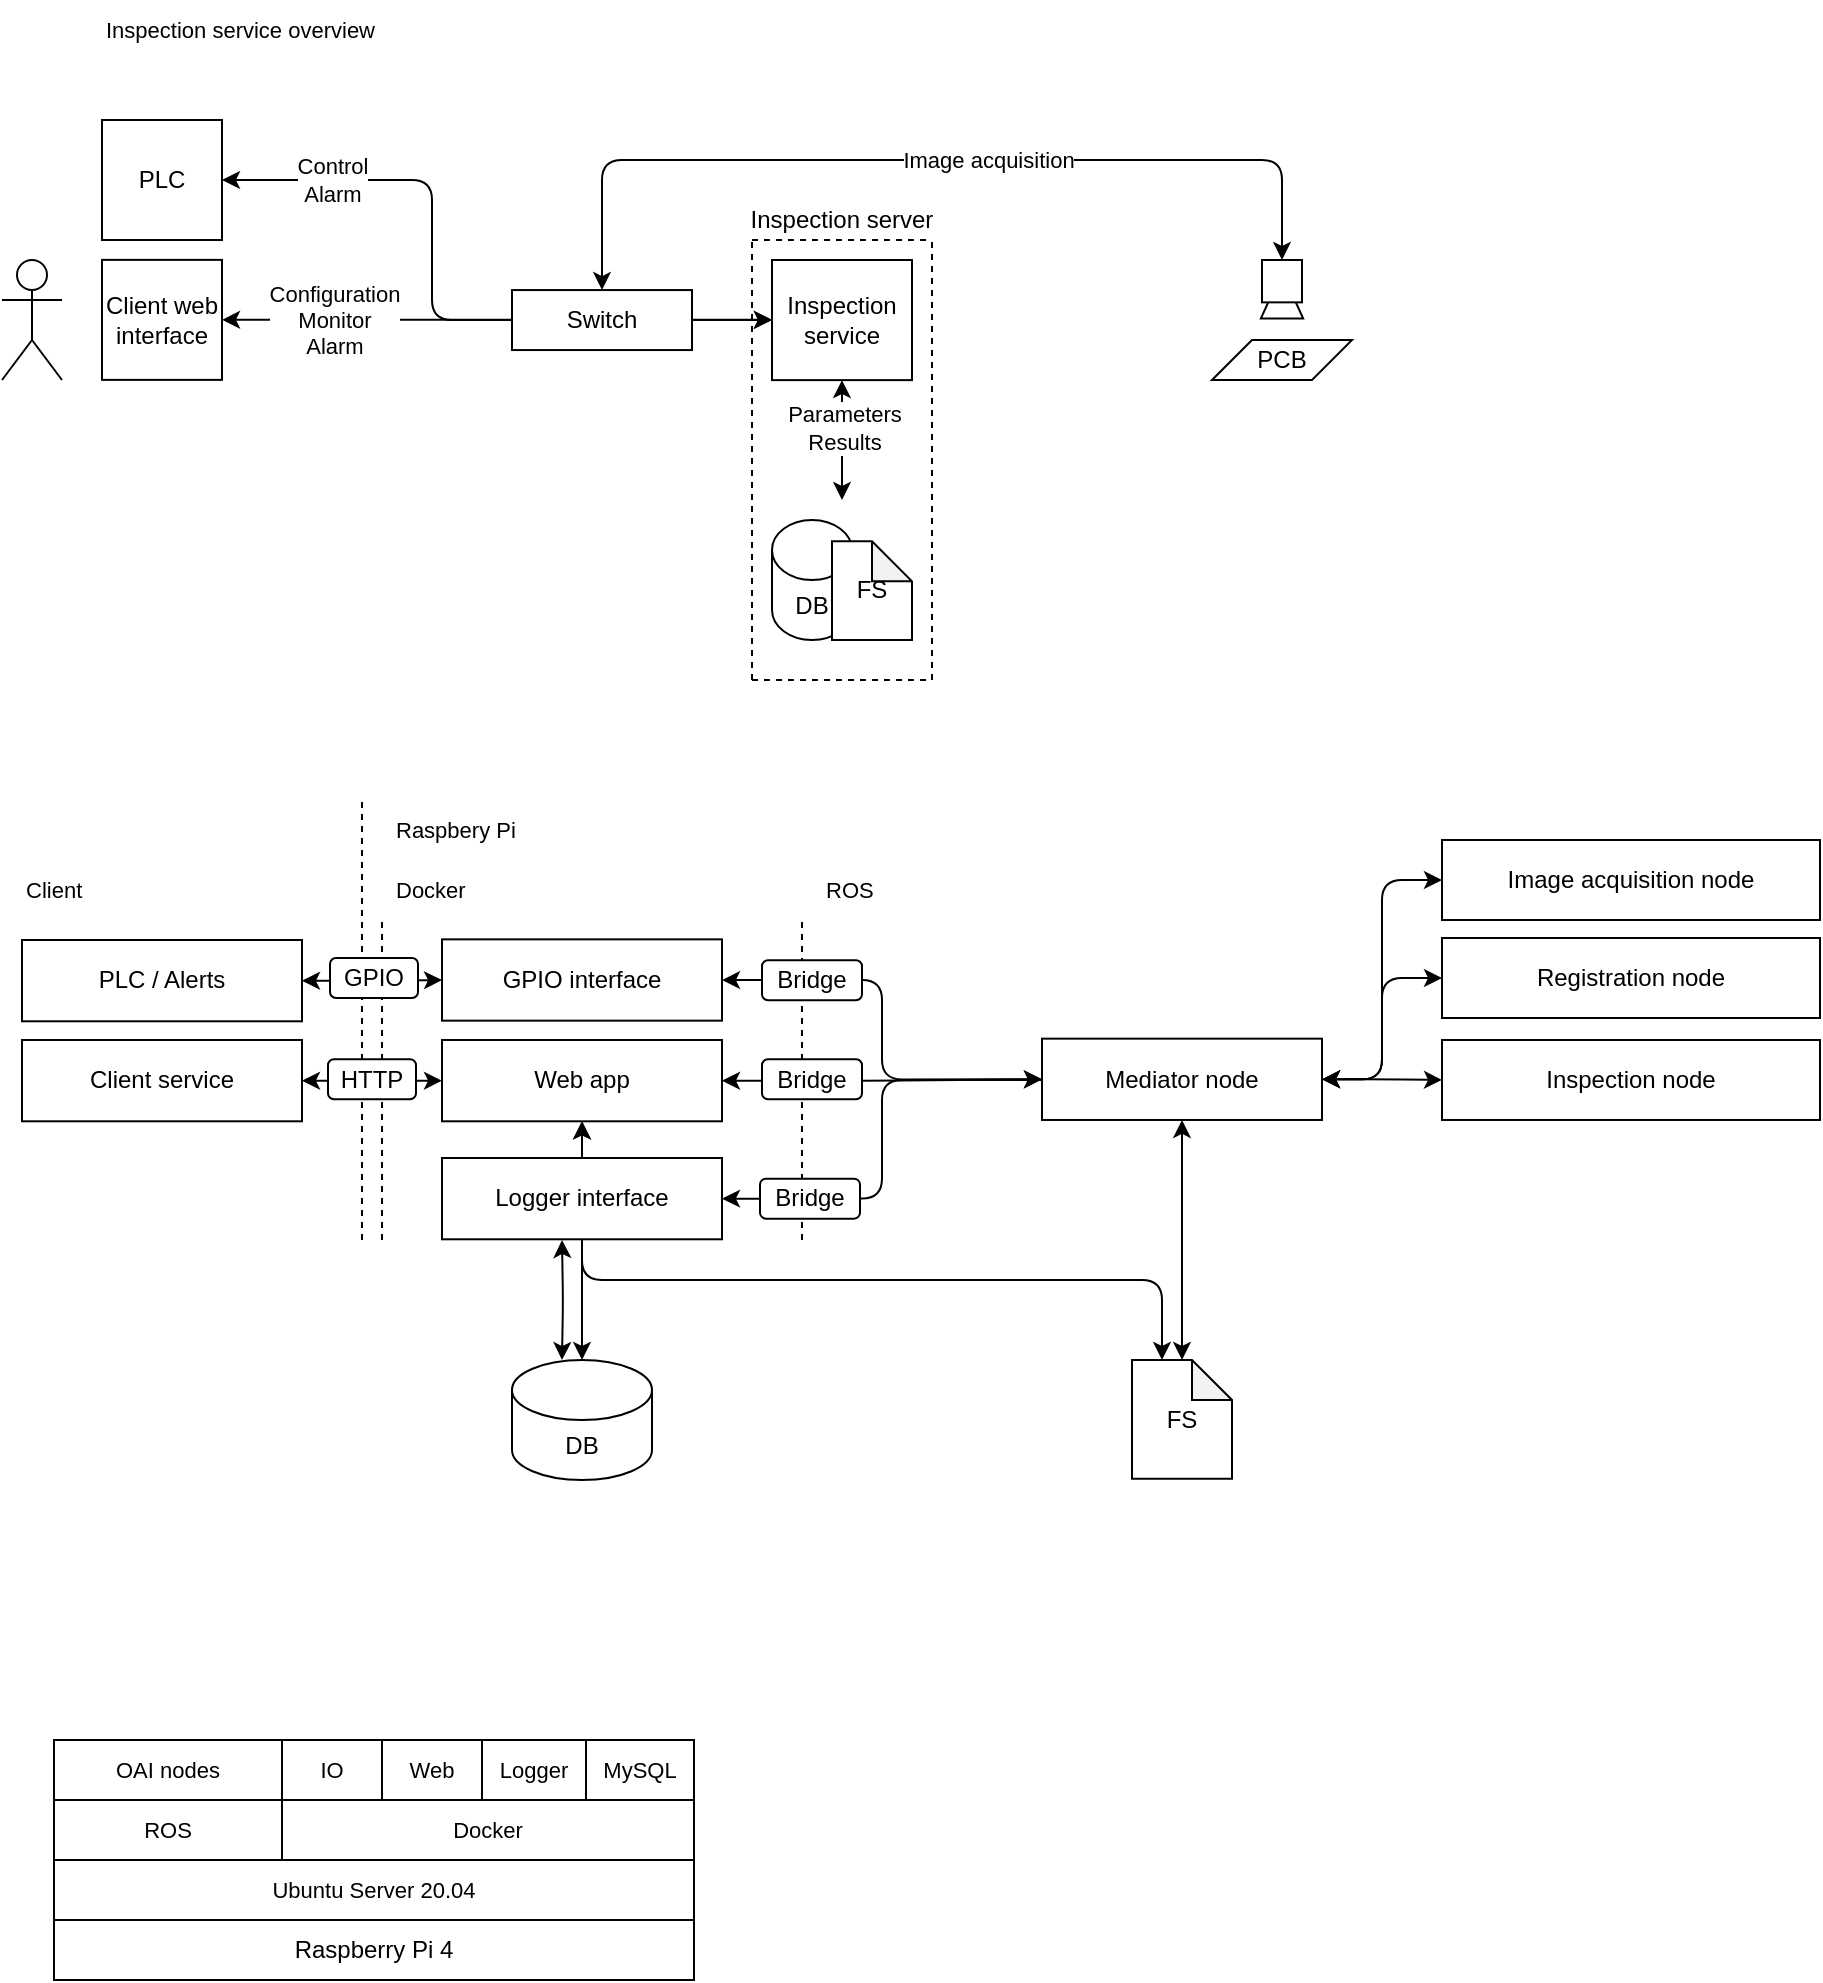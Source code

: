 <mxfile>
    <diagram id="yl8E5fSv0jWC8EZneL4l" name="System architecture overview">
        <mxGraphModel dx="1952" dy="1392" grid="1" gridSize="10" guides="1" tooltips="1" connect="1" arrows="1" fold="1" page="0" pageScale="1" pageWidth="850" pageHeight="1100" math="0" shadow="0">
            <root>
                <mxCell id="0"/>
                <mxCell id="1" parent="0"/>
                <mxCell id="78" value="" style="endArrow=none;dashed=1;html=1;fontSize=11;fillColor=default;jumpStyle=none;" parent="1" edge="1">
                    <mxGeometry width="50" height="50" relative="1" as="geometry">
                        <mxPoint x="-100" y="440" as="sourcePoint"/>
                        <mxPoint x="-100" y="220" as="targetPoint"/>
                    </mxGeometry>
                </mxCell>
                <mxCell id="9" value="" style="shape=umlActor;verticalLabelPosition=bottom;verticalAlign=top;html=1;outlineConnect=0;" parent="1" vertex="1">
                    <mxGeometry x="-280" y="-50" width="30" height="60" as="geometry"/>
                </mxCell>
                <mxCell id="-lmOX5kZ7CI9EFdULoYk-58" value="" style="edgeStyle=orthogonalEdgeStyle;jumpStyle=none;html=1;startArrow=classic;startFill=1;fillColor=default;" parent="1" source="18" target="-lmOX5kZ7CI9EFdULoYk-52" edge="1">
                    <mxGeometry relative="1" as="geometry">
                        <Array as="points">
                            <mxPoint x="75" y="-20"/>
                            <mxPoint x="75" y="-20"/>
                        </Array>
                    </mxGeometry>
                </mxCell>
                <mxCell id="-lmOX5kZ7CI9EFdULoYk-59" value="Configuration&lt;br&gt;Monitor&lt;br&gt;Alarm" style="edgeLabel;html=1;align=center;verticalAlign=middle;resizable=0;points=[];" parent="-lmOX5kZ7CI9EFdULoYk-58" vertex="1" connectable="0">
                    <mxGeometry x="0.196" relative="1" as="geometry">
                        <mxPoint x="-109" as="offset"/>
                    </mxGeometry>
                </mxCell>
                <mxCell id="18" value="Client web interface" style="rounded=0;whiteSpace=wrap;html=1;fillColor=default;" parent="1" vertex="1">
                    <mxGeometry x="-230" y="-50.06" width="60" height="60" as="geometry"/>
                </mxCell>
                <mxCell id="-lmOX5kZ7CI9EFdULoYk-55" style="edgeStyle=orthogonalEdgeStyle;jumpStyle=none;html=1;entryX=0.5;entryY=0;entryDx=0;entryDy=0;startArrow=classic;startFill=1;fillColor=default;exitX=0.5;exitY=0;exitDx=0;exitDy=0;" parent="1" source="pd1PmEOplvMp6sFA0k96-81" target="12" edge="1">
                    <mxGeometry relative="1" as="geometry">
                        <Array as="points">
                            <mxPoint x="20" y="-100"/>
                            <mxPoint x="360" y="-100"/>
                        </Array>
                    </mxGeometry>
                </mxCell>
                <mxCell id="TeMj2ldiDPqFkT2z4b0s-53" value="Image acquisition" style="edgeLabel;html=1;align=center;verticalAlign=middle;resizable=0;points=[];fontSize=11;" parent="-lmOX5kZ7CI9EFdULoYk-55" vertex="1" connectable="0">
                    <mxGeometry x="-0.025" y="1" relative="1" as="geometry">
                        <mxPoint x="36" y="1" as="offset"/>
                    </mxGeometry>
                </mxCell>
                <mxCell id="-lmOX5kZ7CI9EFdULoYk-56" value="" style="edgeStyle=orthogonalEdgeStyle;jumpStyle=none;html=1;startArrow=classic;startFill=1;fillColor=default;" parent="1" source="-lmOX5kZ7CI9EFdULoYk-52" edge="1">
                    <mxGeometry relative="1" as="geometry">
                        <mxPoint x="140" y="70" as="targetPoint"/>
                    </mxGeometry>
                </mxCell>
                <mxCell id="-lmOX5kZ7CI9EFdULoYk-60" value="Parameters&lt;br&gt;Results" style="edgeLabel;html=1;align=center;verticalAlign=middle;resizable=0;points=[];" parent="-lmOX5kZ7CI9EFdULoYk-56" vertex="1" connectable="0">
                    <mxGeometry x="0.212" y="1" relative="1" as="geometry">
                        <mxPoint x="-1" y="-12" as="offset"/>
                    </mxGeometry>
                </mxCell>
                <mxCell id="-lmOX5kZ7CI9EFdULoYk-52" value="Inspection service" style="rounded=0;whiteSpace=wrap;html=1;fillColor=default;" parent="1" vertex="1">
                    <mxGeometry x="105" y="-50" width="70" height="60.06" as="geometry"/>
                </mxCell>
                <mxCell id="10" value="DB" style="shape=cylinder3;whiteSpace=wrap;html=1;boundedLbl=1;backgroundOutline=1;size=15;" parent="1" vertex="1">
                    <mxGeometry x="105" y="80" width="40" height="60" as="geometry"/>
                </mxCell>
                <mxCell id="33" value="" style="group" parent="1" vertex="1" connectable="0">
                    <mxGeometry x="325" y="-50" width="70" height="60" as="geometry"/>
                </mxCell>
                <mxCell id="14" value="" style="group;" parent="33" vertex="1" connectable="0">
                    <mxGeometry x="25" width="20" height="30" as="geometry"/>
                </mxCell>
                <mxCell id="13" value="" style="triangle;whiteSpace=wrap;html=1;rotation=-90;" parent="14" vertex="1">
                    <mxGeometry x="-1.667" y="7.059" width="23.333" height="21.176" as="geometry"/>
                </mxCell>
                <mxCell id="12" value="" style="rounded=0;whiteSpace=wrap;html=1;" parent="14" vertex="1">
                    <mxGeometry width="20" height="21.176" as="geometry"/>
                </mxCell>
                <mxCell id="15" value="PCB" style="shape=parallelogram;perimeter=parallelogramPerimeter;whiteSpace=wrap;html=1;fixedSize=1;" parent="33" vertex="1">
                    <mxGeometry y="40" width="70" height="20" as="geometry"/>
                </mxCell>
                <mxCell id="-lmOX5kZ7CI9EFdULoYk-63" value="" style="endArrow=none;dashed=1;html=1;fillColor=default;jumpStyle=none;" parent="1" edge="1">
                    <mxGeometry width="50" height="50" relative="1" as="geometry">
                        <mxPoint x="95" y="-60" as="sourcePoint"/>
                        <mxPoint x="185" y="-60" as="targetPoint"/>
                    </mxGeometry>
                </mxCell>
                <mxCell id="-lmOX5kZ7CI9EFdULoYk-64" value="" style="endArrow=none;dashed=1;html=1;fillColor=default;jumpStyle=none;" parent="1" edge="1">
                    <mxGeometry width="50" height="50" relative="1" as="geometry">
                        <mxPoint x="95" y="160" as="sourcePoint"/>
                        <mxPoint x="185" y="160" as="targetPoint"/>
                    </mxGeometry>
                </mxCell>
                <mxCell id="-lmOX5kZ7CI9EFdULoYk-65" value="" style="endArrow=none;dashed=1;html=1;fillColor=default;jumpStyle=none;" parent="1" edge="1">
                    <mxGeometry width="50" height="50" relative="1" as="geometry">
                        <mxPoint x="95" y="160" as="sourcePoint"/>
                        <mxPoint x="95" y="-60" as="targetPoint"/>
                    </mxGeometry>
                </mxCell>
                <mxCell id="-lmOX5kZ7CI9EFdULoYk-66" value="" style="endArrow=none;dashed=1;html=1;fillColor=default;jumpStyle=none;" parent="1" edge="1">
                    <mxGeometry width="50" height="50" relative="1" as="geometry">
                        <mxPoint x="185" y="160" as="sourcePoint"/>
                        <mxPoint x="185" y="-60" as="targetPoint"/>
                    </mxGeometry>
                </mxCell>
                <mxCell id="-lmOX5kZ7CI9EFdULoYk-67" value="Inspection server" style="text;html=1;strokeColor=none;fillColor=none;align=center;verticalAlign=middle;whiteSpace=wrap;rounded=0;" parent="1" vertex="1">
                    <mxGeometry x="90" y="-80" width="100" height="20" as="geometry"/>
                </mxCell>
                <mxCell id="TeMj2ldiDPqFkT2z4b0s-61" style="edgeStyle=orthogonalEdgeStyle;jumpStyle=none;html=1;entryX=0;entryY=0.5;entryDx=0;entryDy=0;fontSize=11;startArrow=classic;startFill=1;fillColor=default;" parent="1" source="JOnCRafrT3rsbwJGLXOO-53" target="JOnCRafrT3rsbwJGLXOO-55" edge="1">
                    <mxGeometry relative="1" as="geometry"/>
                </mxCell>
                <mxCell id="JOnCRafrT3rsbwJGLXOO-53" value="Mediator node" style="rounded=0;whiteSpace=wrap;html=1;fillColor=default;" parent="1" vertex="1">
                    <mxGeometry x="240" y="339.33" width="140" height="40.65" as="geometry"/>
                </mxCell>
                <mxCell id="JOnCRafrT3rsbwJGLXOO-55" value="Inspection node" style="rounded=0;whiteSpace=wrap;html=1;fillColor=default;" parent="1" vertex="1">
                    <mxGeometry x="440" y="340" width="189" height="39.98" as="geometry"/>
                </mxCell>
                <mxCell id="TeMj2ldiDPqFkT2z4b0s-69" style="edgeStyle=orthogonalEdgeStyle;jumpStyle=none;html=1;fontSize=11;startArrow=classic;startFill=1;fillColor=default;" parent="1" source="TeMj2ldiDPqFkT2z4b0s-54" target="TeMj2ldiDPqFkT2z4b0s-56" edge="1">
                    <mxGeometry relative="1" as="geometry">
                        <mxPoint x="-100" y="360.325" as="targetPoint"/>
                    </mxGeometry>
                </mxCell>
                <mxCell id="TeMj2ldiDPqFkT2z4b0s-54" value="Client service" style="rounded=0;whiteSpace=wrap;html=1;fillColor=default;" parent="1" vertex="1">
                    <mxGeometry x="-270" y="340" width="140" height="40.65" as="geometry"/>
                </mxCell>
                <mxCell id="TeMj2ldiDPqFkT2z4b0s-55" value="" style="endArrow=none;dashed=1;html=1;fontSize=11;fillColor=default;jumpStyle=none;" parent="1" edge="1">
                    <mxGeometry width="50" height="50" relative="1" as="geometry">
                        <mxPoint x="-90" y="440" as="sourcePoint"/>
                        <mxPoint x="-90" y="280" as="targetPoint"/>
                    </mxGeometry>
                </mxCell>
                <mxCell id="TeMj2ldiDPqFkT2z4b0s-63" value="" style="edgeStyle=orthogonalEdgeStyle;jumpStyle=none;html=1;fontSize=11;startArrow=classic;startFill=1;fillColor=default;" parent="1" source="TeMj2ldiDPqFkT2z4b0s-56" target="JOnCRafrT3rsbwJGLXOO-53" edge="1">
                    <mxGeometry relative="1" as="geometry"/>
                </mxCell>
                <mxCell id="CP2ACqBd_JAbIbpvtXG_-85" style="edgeStyle=orthogonalEdgeStyle;jumpStyle=none;jumpSize=6;html=1;entryX=0.5;entryY=0;entryDx=0;entryDy=0;entryPerimeter=0;strokeWidth=1;startArrow=classic;startFill=1;endArrow=classic;endFill=1;startSize=6;endSize=6;" parent="1" source="TeMj2ldiDPqFkT2z4b0s-56" target="63" edge="1">
                    <mxGeometry relative="1" as="geometry"/>
                </mxCell>
                <mxCell id="CP2ACqBd_JAbIbpvtXG_-88" style="edgeStyle=orthogonalEdgeStyle;jumpStyle=none;jumpSize=6;html=1;entryX=0;entryY=0;entryDx=15;entryDy=0;entryPerimeter=0;strokeWidth=1;startArrow=classic;startFill=1;endArrow=classic;endFill=1;startSize=6;endSize=6;" parent="1" source="TeMj2ldiDPqFkT2z4b0s-56" target="eo2HIONflX96XUiKf9PE-51" edge="1">
                    <mxGeometry relative="1" as="geometry">
                        <Array as="points">
                            <mxPoint x="10" y="460"/>
                            <mxPoint x="300" y="460"/>
                        </Array>
                    </mxGeometry>
                </mxCell>
                <mxCell id="TeMj2ldiDPqFkT2z4b0s-56" value="Web app" style="rounded=0;whiteSpace=wrap;html=1;fillColor=default;" parent="1" vertex="1">
                    <mxGeometry x="-60" y="340" width="140" height="40.65" as="geometry"/>
                </mxCell>
                <mxCell id="80" style="edgeStyle=orthogonalEdgeStyle;html=1;entryX=0;entryY=0.5;entryDx=0;entryDy=0;fontSize=8;startArrow=classic;startFill=1;" parent="1" source="TeMj2ldiDPqFkT2z4b0s-66" target="JOnCRafrT3rsbwJGLXOO-53" edge="1">
                    <mxGeometry relative="1" as="geometry"/>
                </mxCell>
                <mxCell id="TeMj2ldiDPqFkT2z4b0s-66" value="GPIO interface" style="rounded=0;whiteSpace=wrap;html=1;fillColor=default;" parent="1" vertex="1">
                    <mxGeometry x="-60" y="289.68" width="140" height="40.65" as="geometry"/>
                </mxCell>
                <mxCell id="TeMj2ldiDPqFkT2z4b0s-70" style="edgeStyle=orthogonalEdgeStyle;jumpStyle=none;html=1;entryX=0;entryY=0.5;entryDx=0;entryDy=0;fontSize=11;startArrow=classic;startFill=1;fillColor=default;" parent="1" source="TeMj2ldiDPqFkT2z4b0s-68" target="TeMj2ldiDPqFkT2z4b0s-66" edge="1">
                    <mxGeometry relative="1" as="geometry"/>
                </mxCell>
                <mxCell id="TeMj2ldiDPqFkT2z4b0s-68" value="PLC / Alerts" style="rounded=0;whiteSpace=wrap;html=1;fillColor=default;" parent="1" vertex="1">
                    <mxGeometry x="-270" y="290" width="140" height="40.65" as="geometry"/>
                </mxCell>
                <mxCell id="TeMj2ldiDPqFkT2z4b0s-75" style="edgeStyle=orthogonalEdgeStyle;jumpStyle=none;html=1;entryX=1;entryY=0.5;entryDx=0;entryDy=0;fontSize=11;startArrow=classic;startFill=1;fillColor=default;" parent="1" source="TeMj2ldiDPqFkT2z4b0s-73" target="JOnCRafrT3rsbwJGLXOO-53" edge="1">
                    <mxGeometry relative="1" as="geometry"/>
                </mxCell>
                <mxCell id="TeMj2ldiDPqFkT2z4b0s-73" value="Image acquisition node" style="rounded=0;whiteSpace=wrap;html=1;fillColor=default;" parent="1" vertex="1">
                    <mxGeometry x="440" y="240.0" width="189" height="40" as="geometry"/>
                </mxCell>
                <mxCell id="TeMj2ldiDPqFkT2z4b0s-79" style="edgeStyle=orthogonalEdgeStyle;jumpStyle=none;html=1;entryX=1;entryY=0.5;entryDx=0;entryDy=0;fontSize=11;startArrow=classic;startFill=1;fillColor=default;" parent="1" source="TeMj2ldiDPqFkT2z4b0s-78" target="JOnCRafrT3rsbwJGLXOO-53" edge="1">
                    <mxGeometry relative="1" as="geometry"/>
                </mxCell>
                <mxCell id="TeMj2ldiDPqFkT2z4b0s-78" value="Registration node" style="rounded=0;whiteSpace=wrap;html=1;fillColor=default;" parent="1" vertex="1">
                    <mxGeometry x="440" y="289.0" width="189" height="40" as="geometry"/>
                </mxCell>
                <mxCell id="TeMj2ldiDPqFkT2z4b0s-83" style="edgeStyle=orthogonalEdgeStyle;jumpStyle=none;html=1;entryX=0;entryY=0.5;entryDx=0;entryDy=0;fontSize=11;startArrow=none;startFill=1;fillColor=default;" parent="1" source="pd1PmEOplvMp6sFA0k96-81" target="-lmOX5kZ7CI9EFdULoYk-52" edge="1">
                    <mxGeometry relative="1" as="geometry"/>
                </mxCell>
                <mxCell id="TeMj2ldiDPqFkT2z4b0s-82" value="PLC" style="rounded=0;whiteSpace=wrap;html=1;fillColor=default;" parent="1" vertex="1">
                    <mxGeometry x="-230" y="-120" width="60" height="60" as="geometry"/>
                </mxCell>
                <mxCell id="TeMj2ldiDPqFkT2z4b0s-86" value="Client" style="text;html=1;strokeColor=none;fillColor=none;align=left;verticalAlign=middle;whiteSpace=wrap;rounded=0;fontSize=11;" parent="1" vertex="1">
                    <mxGeometry x="-270" y="250" width="170" height="30" as="geometry"/>
                </mxCell>
                <mxCell id="TeMj2ldiDPqFkT2z4b0s-87" value="Inspection service overview" style="text;html=1;strokeColor=none;fillColor=none;align=left;verticalAlign=middle;whiteSpace=wrap;rounded=0;fontSize=11;" parent="1" vertex="1">
                    <mxGeometry x="-230" y="-180" width="170" height="30" as="geometry"/>
                </mxCell>
                <mxCell id="TeMj2ldiDPqFkT2z4b0s-90" value="Docker" style="rounded=0;whiteSpace=wrap;html=1;fontSize=11;fillColor=default;" parent="1" vertex="1">
                    <mxGeometry x="-140" y="720" width="206" height="30" as="geometry"/>
                </mxCell>
                <mxCell id="TeMj2ldiDPqFkT2z4b0s-91" value="&lt;span style=&quot;font-size: 11px;&quot;&gt;Ubuntu Server 20.04&lt;/span&gt;" style="rounded=0;whiteSpace=wrap;html=1;fontSize=11;fillColor=default;" parent="1" vertex="1">
                    <mxGeometry x="-254" y="750" width="320" height="30" as="geometry"/>
                </mxCell>
                <mxCell id="TeMj2ldiDPqFkT2z4b0s-94" value="MySQL" style="rounded=0;whiteSpace=wrap;html=1;fontSize=11;fillColor=default;" parent="1" vertex="1">
                    <mxGeometry x="12" y="690" width="54" height="30" as="geometry"/>
                </mxCell>
                <mxCell id="TeMj2ldiDPqFkT2z4b0s-95" value="ROS" style="rounded=0;whiteSpace=wrap;html=1;fontSize=11;fillColor=default;" parent="1" vertex="1">
                    <mxGeometry x="-254" y="720" width="114" height="30" as="geometry"/>
                </mxCell>
                <mxCell id="59" style="edgeStyle=orthogonalEdgeStyle;html=1;entryX=0.75;entryY=1;entryDx=0;entryDy=0;startArrow=classic;startFill=1;" parent="1" source="eo2HIONflX96XUiKf9PE-51" edge="1">
                    <mxGeometry relative="1" as="geometry">
                        <mxPoint x="310" y="379.98" as="targetPoint"/>
                    </mxGeometry>
                </mxCell>
                <mxCell id="eo2HIONflX96XUiKf9PE-51" value="FS" style="shape=note;whiteSpace=wrap;html=1;backgroundOutline=1;darkOpacity=0.05;size=20;" parent="1" vertex="1">
                    <mxGeometry x="285" y="500" width="50" height="59.34" as="geometry"/>
                </mxCell>
                <mxCell id="55" value="" style="endArrow=none;dashed=1;html=1;fontSize=11;fillColor=default;jumpStyle=none;" parent="1" edge="1">
                    <mxGeometry width="50" height="50" relative="1" as="geometry">
                        <mxPoint x="120" y="440" as="sourcePoint"/>
                        <mxPoint x="120" y="280" as="targetPoint"/>
                    </mxGeometry>
                </mxCell>
                <mxCell id="56" value="Docker" style="text;html=1;strokeColor=none;fillColor=none;align=left;verticalAlign=middle;whiteSpace=wrap;rounded=0;fontSize=11;" parent="1" vertex="1">
                    <mxGeometry x="-85" y="250.0" width="170" height="30" as="geometry"/>
                </mxCell>
                <mxCell id="57" value="ROS" style="text;html=1;strokeColor=none;fillColor=none;align=left;verticalAlign=middle;whiteSpace=wrap;rounded=0;fontSize=11;" parent="1" vertex="1">
                    <mxGeometry x="130" y="250" width="170" height="30" as="geometry"/>
                </mxCell>
                <mxCell id="61" value="Bridge" style="rounded=1;whiteSpace=wrap;html=1;" parent="1" vertex="1">
                    <mxGeometry x="100" y="349.65" width="50" height="20" as="geometry"/>
                </mxCell>
                <mxCell id="63" value="DB" style="shape=cylinder3;whiteSpace=wrap;html=1;boundedLbl=1;backgroundOutline=1;size=15;" parent="1" vertex="1">
                    <mxGeometry x="-25" y="500" width="70" height="60" as="geometry"/>
                </mxCell>
                <mxCell id="65" value="OAI nodes" style="rounded=0;whiteSpace=wrap;html=1;fontSize=11;fillColor=default;" parent="1" vertex="1">
                    <mxGeometry x="-254" y="690" width="114" height="30" as="geometry"/>
                </mxCell>
                <mxCell id="67" value="IO" style="rounded=0;whiteSpace=wrap;html=1;fontSize=11;fillColor=default;" parent="1" vertex="1">
                    <mxGeometry x="-140" y="690" width="50" height="30" as="geometry"/>
                </mxCell>
                <mxCell id="68" value="Web" style="rounded=0;whiteSpace=wrap;html=1;fontSize=11;fillColor=default;" parent="1" vertex="1">
                    <mxGeometry x="-90" y="690" width="50" height="30" as="geometry"/>
                </mxCell>
                <mxCell id="70" value="GPIO" style="rounded=1;whiteSpace=wrap;html=1;" parent="1" vertex="1">
                    <mxGeometry x="-116" y="299" width="44" height="20" as="geometry"/>
                </mxCell>
                <mxCell id="73" value="HTTP" style="rounded=1;whiteSpace=wrap;html=1;" parent="1" vertex="1">
                    <mxGeometry x="-117" y="349.65" width="44" height="20" as="geometry"/>
                </mxCell>
                <mxCell id="74" value="Raspberry Pi 4" style="rounded=0;whiteSpace=wrap;html=1;" parent="1" vertex="1">
                    <mxGeometry x="-254" y="780" width="320" height="30" as="geometry"/>
                </mxCell>
                <mxCell id="76" value="Bridge" style="rounded=1;whiteSpace=wrap;html=1;" parent="1" vertex="1">
                    <mxGeometry x="100" y="300.16" width="50" height="20" as="geometry"/>
                </mxCell>
                <mxCell id="79" value="Raspbery Pi" style="text;html=1;strokeColor=none;fillColor=none;align=left;verticalAlign=middle;whiteSpace=wrap;rounded=0;fontSize=11;" parent="1" vertex="1">
                    <mxGeometry x="-85" y="220" width="170" height="30" as="geometry"/>
                </mxCell>
                <mxCell id="8-pr1Ah0HpMjDmdw1Q9Z-81" value="FS" style="shape=note;whiteSpace=wrap;html=1;backgroundOutline=1;darkOpacity=0.05;size=20;" parent="1" vertex="1">
                    <mxGeometry x="135" y="90.66" width="40" height="49.34" as="geometry"/>
                </mxCell>
                <mxCell id="pd1PmEOplvMp6sFA0k96-82" value="" style="edgeStyle=orthogonalEdgeStyle;jumpStyle=none;html=1;entryX=0;entryY=0.5;entryDx=0;entryDy=0;fontSize=11;startArrow=classic;startFill=1;fillColor=default;endArrow=none;" parent="1" source="TeMj2ldiDPqFkT2z4b0s-82" target="pd1PmEOplvMp6sFA0k96-81" edge="1">
                    <mxGeometry relative="1" as="geometry">
                        <mxPoint x="-170" y="-90" as="sourcePoint"/>
                        <mxPoint x="105" y="-19.97" as="targetPoint"/>
                        <Array as="points">
                            <mxPoint x="-65" y="-90"/>
                            <mxPoint x="-65" y="-20"/>
                        </Array>
                    </mxGeometry>
                </mxCell>
                <mxCell id="pd1PmEOplvMp6sFA0k96-83" value="Control&lt;br&gt;Alarm" style="edgeLabel;html=1;align=center;verticalAlign=middle;resizable=0;points=[];fontSize=11;" parent="pd1PmEOplvMp6sFA0k96-82" vertex="1" connectable="0">
                    <mxGeometry x="-0.686" relative="1" as="geometry">
                        <mxPoint x="21" as="offset"/>
                    </mxGeometry>
                </mxCell>
                <mxCell id="pd1PmEOplvMp6sFA0k96-81" value="Switch" style="rounded=0;whiteSpace=wrap;html=1;strokeColor=default;" parent="1" vertex="1">
                    <mxGeometry x="-25" y="-34.97" width="90" height="30" as="geometry"/>
                </mxCell>
                <mxCell id="CP2ACqBd_JAbIbpvtXG_-82" style="edgeStyle=orthogonalEdgeStyle;jumpStyle=none;jumpSize=6;html=1;strokeWidth=1;startArrow=classic;startFill=1;endArrow=none;endFill=0;startSize=6;endSize=12;exitX=1;exitY=0.5;exitDx=0;exitDy=0;" parent="1" source="CP2ACqBd_JAbIbpvtXG_-81" edge="1">
                    <mxGeometry relative="1" as="geometry">
                        <mxPoint x="240" y="360" as="targetPoint"/>
                        <Array as="points">
                            <mxPoint x="160" y="419"/>
                            <mxPoint x="160" y="360"/>
                        </Array>
                    </mxGeometry>
                </mxCell>
                <mxCell id="CP2ACqBd_JAbIbpvtXG_-87" style="edgeStyle=orthogonalEdgeStyle;jumpStyle=none;jumpSize=6;html=1;entryX=0.357;entryY=0;entryDx=0;entryDy=0;entryPerimeter=0;strokeWidth=1;startArrow=classic;startFill=1;endArrow=classic;endFill=1;startSize=6;endSize=6;" parent="1" target="63" edge="1">
                    <mxGeometry relative="1" as="geometry">
                        <mxPoint y="440" as="sourcePoint"/>
                    </mxGeometry>
                </mxCell>
                <mxCell id="CP2ACqBd_JAbIbpvtXG_-81" value="Logger interface" style="rounded=0;whiteSpace=wrap;html=1;fillColor=default;" parent="1" vertex="1">
                    <mxGeometry x="-60" y="399" width="140" height="40.65" as="geometry"/>
                </mxCell>
                <mxCell id="CP2ACqBd_JAbIbpvtXG_-83" value="Bridge" style="rounded=1;whiteSpace=wrap;html=1;" parent="1" vertex="1">
                    <mxGeometry x="99" y="409.32" width="50" height="20" as="geometry"/>
                </mxCell>
                <mxCell id="a3Wm04gWQjORmBaUwelT-80" value="Logger" style="rounded=0;whiteSpace=wrap;html=1;fontSize=11;fillColor=default;" parent="1" vertex="1">
                    <mxGeometry x="-40" y="690" width="52" height="30" as="geometry"/>
                </mxCell>
            </root>
        </mxGraphModel>
    </diagram>
    <diagram id="mEzAnb-o6vaqUiyB7Uh4" name="Web application wireframe">
        <mxGraphModel dx="1952" dy="992" grid="1" gridSize="10" guides="1" tooltips="1" connect="1" arrows="1" fold="1" page="0" pageScale="1" pageWidth="850" pageHeight="1100" math="0" shadow="0">
            <root>
                <mxCell id="0"/>
                <mxCell id="1" parent="0"/>
                <mxCell id="a9JeF39u8a13Q8rVM86Y-1" value="" style="rounded=0;whiteSpace=wrap;html=1;sketch=1;curveFitting=1;jiggle=2;" parent="1" vertex="1">
                    <mxGeometry x="40" y="120" width="760" height="410" as="geometry"/>
                </mxCell>
                <mxCell id="a9JeF39u8a13Q8rVM86Y-3" value="" style="rounded=0;whiteSpace=wrap;html=1;sketch=1;curveFitting=1;jiggle=2;" parent="1" vertex="1">
                    <mxGeometry x="40" y="590" width="760" height="410" as="geometry"/>
                </mxCell>
                <mxCell id="a9JeF39u8a13Q8rVM86Y-4" value="Home&amp;nbsp;&lt;span style=&quot;font-weight: 400;&quot;&gt;Main page with navigation and some statistics&lt;/span&gt;" style="text;html=1;strokeColor=none;fillColor=none;align=left;verticalAlign=middle;whiteSpace=wrap;rounded=0;fontStyle=1" parent="1" vertex="1">
                    <mxGeometry x="40" y="560" width="520" height="30" as="geometry"/>
                </mxCell>
                <mxCell id="a9JeF39u8a13Q8rVM86Y-5" value="" style="rounded=0;whiteSpace=wrap;html=1;sketch=1;curveFitting=1;jiggle=2;" parent="1" vertex="1">
                    <mxGeometry x="40" y="1070" width="760" height="410" as="geometry"/>
                </mxCell>
                <mxCell id="a9JeF39u8a13Q8rVM86Y-7" value="&lt;span style=&quot;font-weight: 700; text-align: center;&quot;&gt;Settings&lt;/span&gt;&amp;nbsp;Place to setup the system parameters (not inspection)" style="text;html=1;strokeColor=none;fillColor=none;align=left;verticalAlign=middle;whiteSpace=wrap;rounded=0;" parent="1" vertex="1">
                    <mxGeometry x="40" y="1040" width="520" height="30" as="geometry"/>
                </mxCell>
                <mxCell id="a9JeF39u8a13Q8rVM86Y-11" value="&lt;span style=&quot;font-weight: 700; text-align: center;&quot;&gt;Login&amp;nbsp;&lt;/span&gt;Login page / Lock page&amp;nbsp;" style="text;html=1;align=left;verticalAlign=middle;whiteSpace=wrap;rounded=0;" parent="1" vertex="1">
                    <mxGeometry x="40" y="90" width="520" height="30" as="geometry"/>
                </mxCell>
                <mxCell id="a9JeF39u8a13Q8rVM86Y-12" value="" style="rounded=0;whiteSpace=wrap;html=1;fillStyle=solid;sketch=1;curveFitting=1;jiggle=2;" parent="1" vertex="1">
                    <mxGeometry x="40" y="1550" width="760" height="410" as="geometry"/>
                </mxCell>
                <mxCell id="a9JeF39u8a13Q8rVM86Y-14" value="&lt;span style=&quot;font-weight: 700; text-align: center;&quot;&gt;Devices&amp;nbsp;&lt;/span&gt;Place to setup camera connections" style="text;html=1;strokeColor=none;fillColor=none;align=left;verticalAlign=middle;whiteSpace=wrap;rounded=0;" parent="1" vertex="1">
                    <mxGeometry x="40" y="1520" width="520" height="30" as="geometry"/>
                </mxCell>
                <mxCell id="a9JeF39u8a13Q8rVM86Y-16" value="&lt;span style=&quot;font-weight: 700; text-align: center;&quot;&gt;Inspection profile&lt;/span&gt;&amp;nbsp;Place to setup inspection flow" style="text;html=1;strokeColor=none;fillColor=none;align=left;verticalAlign=middle;whiteSpace=wrap;rounded=0;" parent="1" vertex="1">
                    <mxGeometry x="40" y="2000" width="520" height="30" as="geometry"/>
                </mxCell>
                <mxCell id="a9JeF39u8a13Q8rVM86Y-17" value="" style="rounded=0;whiteSpace=wrap;html=1;sketch=1;curveFitting=1;jiggle=2;" parent="1" vertex="1">
                    <mxGeometry x="40" y="2030" width="760" height="580" as="geometry"/>
                </mxCell>
                <mxCell id="a9JeF39u8a13Q8rVM86Y-25" value="/login" style="text;html=1;strokeColor=none;fillColor=none;align=right;verticalAlign=middle;whiteSpace=wrap;rounded=0;" parent="1" vertex="1">
                    <mxGeometry x="560" y="90" width="240" height="30" as="geometry"/>
                </mxCell>
                <mxCell id="a9JeF39u8a13Q8rVM86Y-28" value="" style="rounded=0;whiteSpace=wrap;html=1;fillColor=#cdeb8b;strokeColor=#36393d;sketch=1;curveFitting=1;jiggle=2;" parent="1" vertex="1">
                    <mxGeometry x="40" y="590" width="760" height="30" as="geometry"/>
                </mxCell>
                <mxCell id="a9JeF39u8a13Q8rVM86Y-39" value="Settings" style="text;html=1;strokeColor=none;fillColor=none;align=center;verticalAlign=middle;whiteSpace=wrap;rounded=0;fontStyle=1;sketch=1;curveFitting=1;jiggle=2;" parent="1" vertex="1">
                    <mxGeometry x="220" y="590" width="80" height="30" as="geometry"/>
                </mxCell>
                <mxCell id="a9JeF39u8a13Q8rVM86Y-40" value="Devices" style="text;html=1;strokeColor=none;fillColor=none;align=center;verticalAlign=middle;whiteSpace=wrap;rounded=0;fontStyle=1;sketch=1;curveFitting=1;jiggle=2;" parent="1" vertex="1">
                    <mxGeometry x="150" y="590" width="70" height="30" as="geometry"/>
                </mxCell>
                <mxCell id="a9JeF39u8a13Q8rVM86Y-41" value="Inspection" style="text;html=1;strokeColor=none;fillColor=none;align=center;verticalAlign=middle;whiteSpace=wrap;rounded=0;fontStyle=1;sketch=1;curveFitting=1;jiggle=2;" parent="1" vertex="1">
                    <mxGeometry x="70" y="590" width="80" height="30" as="geometry"/>
                </mxCell>
                <mxCell id="a9JeF39u8a13Q8rVM86Y-43" value="" style="verticalLabelPosition=bottom;verticalAlign=top;html=1;shape=mxgraph.basic.partConcEllipse;startAngle=0.25;endAngle=0.1;arcWidth=0.5;fillColor=#cce5ff;strokeColor=#36393d;sketch=1;curveFitting=1;jiggle=2;" parent="1" vertex="1">
                    <mxGeometry x="45" y="595" width="20" height="20" as="geometry"/>
                </mxCell>
                <mxCell id="a9JeF39u8a13Q8rVM86Y-45" value="/" style="text;html=1;strokeColor=none;fillColor=none;align=right;verticalAlign=middle;whiteSpace=wrap;rounded=0;" parent="1" vertex="1">
                    <mxGeometry x="560" y="560" width="240" height="30" as="geometry"/>
                </mxCell>
                <mxCell id="a9JeF39u8a13Q8rVM86Y-47" value="&amp;nbsp; &amp;nbsp; Inspections is facing some &lt;b&gt;issues&lt;/b&gt;. Act now!&amp;nbsp;" style="rounded=1;whiteSpace=wrap;html=1;arcSize=15;shadow=1;align=left;fillColor=#ffff88;strokeColor=#36393d;sketch=1;curveFitting=1;jiggle=2;" parent="1" vertex="1">
                    <mxGeometry x="170" y="640" width="540" height="30" as="geometry"/>
                </mxCell>
                <mxCell id="a9JeF39u8a13Q8rVM86Y-48" value="" style="ellipse;whiteSpace=wrap;html=1;aspect=fixed;strokeColor=#000000;fillColor=#fff2cc;shadow=1;strokeWidth=1;gradientColor=#ffd966;" parent="1" vertex="1">
                    <mxGeometry x="770" y="598.75" width="12.5" height="12.5" as="geometry"/>
                </mxCell>
                <mxCell id="a9JeF39u8a13Q8rVM86Y-49" value="" style="rounded=1;whiteSpace=wrap;html=1;arcSize=6;shadow=1;sketch=1;curveFitting=1;jiggle=2;" parent="1" vertex="1">
                    <mxGeometry x="170" y="680" width="540" height="100" as="geometry"/>
                </mxCell>
                <mxCell id="a9JeF39u8a13Q8rVM86Y-57" value="" style="endArrow=none;html=1;fontColor=default;fillColor=#fad9d5;strokeColor=#ae4132;strokeWidth=2;sketch=1;curveFitting=1;jiggle=2;" parent="1" edge="1">
                    <mxGeometry width="50" height="50" relative="1" as="geometry">
                        <mxPoint x="235" y="740" as="sourcePoint"/>
                        <mxPoint x="615" y="740" as="targetPoint"/>
                        <Array as="points">
                            <mxPoint x="275" y="730"/>
                            <mxPoint x="335" y="750"/>
                            <mxPoint x="405" y="730"/>
                            <mxPoint x="485" y="720"/>
                            <mxPoint x="575" y="750"/>
                        </Array>
                    </mxGeometry>
                </mxCell>
                <mxCell id="a9JeF39u8a13Q8rVM86Y-58" value="" style="endArrow=classic;html=1;strokeWidth=1;fontColor=default;sketch=1;curveFitting=1;jiggle=2;" parent="1" edge="1">
                    <mxGeometry width="50" height="50" relative="1" as="geometry">
                        <mxPoint x="204.68" y="765" as="sourcePoint"/>
                        <mxPoint x="204.68" y="710" as="targetPoint"/>
                    </mxGeometry>
                </mxCell>
                <mxCell id="a9JeF39u8a13Q8rVM86Y-59" value="" style="endArrow=classic;html=1;strokeWidth=1;fontColor=default;sketch=1;curveFitting=1;jiggle=2;" parent="1" edge="1">
                    <mxGeometry width="50" height="50" relative="1" as="geometry">
                        <mxPoint x="200" y="760.23" as="sourcePoint"/>
                        <mxPoint x="640" y="760" as="targetPoint"/>
                    </mxGeometry>
                </mxCell>
                <mxCell id="a9JeF39u8a13Q8rVM86Y-60" value="" style="endArrow=none;dashed=1;html=1;strokeWidth=1;fontColor=default;fillColor=#bac8d3;strokeColor=#23445d;sketch=1;curveFitting=1;jiggle=2;" parent="1" edge="1">
                    <mxGeometry width="50" height="50" relative="1" as="geometry">
                        <mxPoint x="240" y="739.62" as="sourcePoint"/>
                        <mxPoint x="620" y="739.62" as="targetPoint"/>
                    </mxGeometry>
                </mxCell>
                <mxCell id="a9JeF39u8a13Q8rVM86Y-61" value="Trends" style="text;html=1;strokeColor=none;fillColor=none;align=center;verticalAlign=middle;whiteSpace=wrap;rounded=0;shadow=1;fontColor=default;fontStyle=1;sketch=1;curveFitting=1;jiggle=2;" parent="1" vertex="1">
                    <mxGeometry x="170" y="680" width="60" height="30" as="geometry"/>
                </mxCell>
                <mxCell id="a9JeF39u8a13Q8rVM86Y-62" value="" style="endArrow=none;html=1;fontColor=default;fillColor=#b1ddf0;strokeColor=#10739e;strokeWidth=2;sketch=1;curveFitting=1;jiggle=2;" parent="1" edge="1">
                    <mxGeometry width="50" height="50" relative="1" as="geometry">
                        <mxPoint x="260" y="735" as="sourcePoint"/>
                        <mxPoint x="640" y="735" as="targetPoint"/>
                        <Array as="points">
                            <mxPoint x="300" y="750"/>
                            <mxPoint x="360" y="730"/>
                            <mxPoint x="440" y="740"/>
                            <mxPoint x="510" y="715"/>
                            <mxPoint x="600" y="745"/>
                        </Array>
                    </mxGeometry>
                </mxCell>
                <mxCell id="a9JeF39u8a13Q8rVM86Y-70" value="" style="rounded=1;whiteSpace=wrap;html=1;arcSize=3;shadow=1;sketch=1;curveFitting=1;jiggle=2;" parent="1" vertex="1">
                    <mxGeometry x="460" y="790" width="250" height="180" as="geometry"/>
                </mxCell>
                <mxCell id="a9JeF39u8a13Q8rVM86Y-71" value="" style="group;sketch=1;curveFitting=1;jiggle=2;" parent="1" vertex="1" connectable="0">
                    <mxGeometry x="170" y="790" width="280" height="180" as="geometry"/>
                </mxCell>
                <mxCell id="a9JeF39u8a13Q8rVM86Y-52" value="" style="rounded=1;whiteSpace=wrap;html=1;arcSize=3;shadow=1;sketch=1;curveFitting=1;jiggle=2;" parent="a9JeF39u8a13Q8rVM86Y-71" vertex="1">
                    <mxGeometry width="280" height="180" as="geometry"/>
                </mxCell>
                <mxCell id="a9JeF39u8a13Q8rVM86Y-63" value="" style="rounded=0;whiteSpace=wrap;html=1;shadow=0;strokeColor=#36393d;fillColor=#cce5ff;sketch=1;curveFitting=1;jiggle=2;" parent="a9JeF39u8a13Q8rVM86Y-71" vertex="1">
                    <mxGeometry x="30" y="50" width="50" height="120" as="geometry"/>
                </mxCell>
                <mxCell id="a9JeF39u8a13Q8rVM86Y-65" value="" style="rounded=0;whiteSpace=wrap;html=1;shadow=0;strokeColor=#36393d;fillColor=#ffcc99;sketch=1;curveFitting=1;jiggle=2;" parent="a9JeF39u8a13Q8rVM86Y-71" vertex="1">
                    <mxGeometry x="80" y="20" width="50" height="150" as="geometry"/>
                </mxCell>
                <mxCell id="a9JeF39u8a13Q8rVM86Y-66" value="" style="rounded=0;whiteSpace=wrap;html=1;shadow=0;strokeColor=#36393d;fillColor=#cdeb8b;sketch=1;curveFitting=1;jiggle=2;" parent="a9JeF39u8a13Q8rVM86Y-71" vertex="1">
                    <mxGeometry x="130" y="120" width="50" height="50" as="geometry"/>
                </mxCell>
                <mxCell id="a9JeF39u8a13Q8rVM86Y-67" value="" style="rounded=0;whiteSpace=wrap;html=1;shadow=0;strokeColor=#36393d;fillColor=#ffcccc;sketch=1;curveFitting=1;jiggle=2;" parent="a9JeF39u8a13Q8rVM86Y-71" vertex="1">
                    <mxGeometry x="180" y="110" width="50" height="60" as="geometry"/>
                </mxCell>
                <mxCell id="a9JeF39u8a13Q8rVM86Y-68" value="Statistics" style="text;html=1;strokeColor=none;fillColor=none;align=center;verticalAlign=middle;whiteSpace=wrap;rounded=0;shadow=1;fontColor=default;fontStyle=1;sketch=1;curveFitting=1;jiggle=2;" parent="a9JeF39u8a13Q8rVM86Y-71" vertex="1">
                    <mxGeometry width="70" height="30" as="geometry"/>
                </mxCell>
                <mxCell id="a9JeF39u8a13Q8rVM86Y-80" value="Log" style="text;html=1;strokeColor=none;fillColor=none;align=center;verticalAlign=middle;whiteSpace=wrap;rounded=0;shadow=1;fontColor=default;fontStyle=1;sketch=1;curveFitting=1;jiggle=2;" parent="1" vertex="1">
                    <mxGeometry x="460" y="790" width="50" height="30" as="geometry"/>
                </mxCell>
                <mxCell id="a9JeF39u8a13Q8rVM86Y-81" value="PCB123: OK&amp;nbsp; &amp;nbsp; &amp;nbsp; &amp;nbsp; &amp;nbsp; &amp;nbsp; &amp;nbsp; &amp;nbsp; &amp;nbsp; &amp;nbsp; &amp;nbsp; &amp;nbsp; &amp;nbsp; &amp;nbsp; &amp;nbsp; &amp;nbsp; &amp;nbsp; &amp;nbsp; &amp;nbsp; &amp;nbsp; &amp;nbsp; &amp;nbsp; &amp;nbsp; &amp;nbsp; &amp;nbsp; &amp;nbsp;&amp;nbsp;&lt;u style=&quot;border-color: var(--border-color);&quot;&gt;&lt;font style=&quot;border-color: var(--border-color);&quot; color=&quot;#3333ff&quot;&gt;Details&lt;/font&gt;&lt;/u&gt;" style="text;html=1;strokeColor=default;fillColor=none;align=left;verticalAlign=middle;whiteSpace=wrap;rounded=0;shadow=0;fontSize=9;fontColor=default;sketch=1;curveFitting=1;jiggle=2;" parent="1" vertex="1">
                    <mxGeometry x="470" y="820" width="230" height="20" as="geometry"/>
                </mxCell>
                <mxCell id="a9JeF39u8a13Q8rVM86Y-83" value="PCB123: OK&amp;nbsp; &amp;nbsp; &amp;nbsp; &amp;nbsp; &amp;nbsp; &amp;nbsp; &amp;nbsp; &amp;nbsp; &amp;nbsp; &amp;nbsp; &amp;nbsp; &amp;nbsp; &amp;nbsp; &amp;nbsp; &amp;nbsp; &amp;nbsp; &amp;nbsp; &amp;nbsp; &amp;nbsp; &amp;nbsp; &amp;nbsp; &amp;nbsp; &amp;nbsp; &amp;nbsp; &amp;nbsp; &amp;nbsp;&amp;nbsp;&lt;u style=&quot;border-color: var(--border-color);&quot;&gt;&lt;font style=&quot;border-color: var(--border-color);&quot; color=&quot;#3333ff&quot;&gt;Details&lt;/font&gt;&lt;/u&gt;" style="text;html=1;strokeColor=default;fillColor=none;align=left;verticalAlign=middle;whiteSpace=wrap;rounded=0;shadow=0;fontSize=9;fontColor=default;sketch=1;curveFitting=1;jiggle=2;" parent="1" vertex="1">
                    <mxGeometry x="470" y="840" width="230" height="20" as="geometry"/>
                </mxCell>
                <mxCell id="a9JeF39u8a13Q8rVM86Y-84" value="PCB321: NOK (missing component).&amp;nbsp; &amp;nbsp; &amp;nbsp; &amp;nbsp; &amp;nbsp; &amp;nbsp; &amp;nbsp;&amp;nbsp;&lt;u&gt;&lt;font color=&quot;#3333ff&quot;&gt;Details&lt;/font&gt;&lt;/u&gt;" style="text;html=1;strokeColor=#36393d;fillColor=#ffcccc;align=left;verticalAlign=middle;whiteSpace=wrap;rounded=0;shadow=0;fontSize=9;sketch=1;curveFitting=1;jiggle=2;" parent="1" vertex="1">
                    <mxGeometry x="470" y="860" width="230" height="20" as="geometry"/>
                </mxCell>
                <mxCell id="a9JeF39u8a13Q8rVM86Y-85" value="PCB123: OK&amp;nbsp; &amp;nbsp; &amp;nbsp; &amp;nbsp; &amp;nbsp; &amp;nbsp; &amp;nbsp; &amp;nbsp; &amp;nbsp; &amp;nbsp; &amp;nbsp; &amp;nbsp; &amp;nbsp; &amp;nbsp; &amp;nbsp; &amp;nbsp; &amp;nbsp; &amp;nbsp; &amp;nbsp; &amp;nbsp; &amp;nbsp; &amp;nbsp; &amp;nbsp; &amp;nbsp; &amp;nbsp; &amp;nbsp; &lt;u style=&quot;border-color: var(--border-color);&quot;&gt;&lt;font style=&quot;border-color: var(--border-color);&quot; color=&quot;#3333ff&quot;&gt;Details&lt;/font&gt;&lt;/u&gt;" style="text;html=1;strokeColor=default;fillColor=none;align=left;verticalAlign=middle;whiteSpace=wrap;rounded=0;shadow=0;fontSize=9;fontColor=default;sketch=1;curveFitting=1;jiggle=2;" parent="1" vertex="1">
                    <mxGeometry x="470" y="880" width="230" height="20" as="geometry"/>
                </mxCell>
                <mxCell id="a9JeF39u8a13Q8rVM86Y-86" value="" style="text;html=1;strokeColor=default;fillColor=none;align=left;verticalAlign=middle;whiteSpace=wrap;rounded=0;shadow=0;fontSize=9;fontColor=default;sketch=1;curveFitting=1;jiggle=2;" parent="1" vertex="1">
                    <mxGeometry x="470" y="900" width="230" height="20" as="geometry"/>
                </mxCell>
                <mxCell id="a9JeF39u8a13Q8rVM86Y-87" value="" style="text;html=1;strokeColor=default;fillColor=none;align=left;verticalAlign=middle;whiteSpace=wrap;rounded=0;shadow=0;fontSize=9;fontColor=default;sketch=1;curveFitting=1;jiggle=2;" parent="1" vertex="1">
                    <mxGeometry x="470" y="920" width="230" height="20" as="geometry"/>
                </mxCell>
                <mxCell id="a9JeF39u8a13Q8rVM86Y-88" value="" style="text;html=1;strokeColor=default;fillColor=none;align=left;verticalAlign=middle;whiteSpace=wrap;rounded=0;shadow=0;fontSize=9;fontColor=default;sketch=1;curveFitting=1;jiggle=2;" parent="1" vertex="1">
                    <mxGeometry x="470" y="940" width="230" height="20" as="geometry"/>
                </mxCell>
                <mxCell id="a9JeF39u8a13Q8rVM86Y-89" value="" style="rounded=1;whiteSpace=wrap;html=1;shadow=0;fontSize=9;sketch=1;curveFitting=1;jiggle=2;" parent="1" vertex="1">
                    <mxGeometry x="690" y="820" width="10" height="140" as="geometry"/>
                </mxCell>
                <mxCell id="a9JeF39u8a13Q8rVM86Y-90" value="" style="rounded=1;whiteSpace=wrap;html=1;shadow=0;fontSize=9;arcSize=50;fillColor=#eeeeee;strokeColor=#36393d;sketch=1;curveFitting=1;jiggle=2;" parent="1" vertex="1">
                    <mxGeometry x="690" y="848" width="10" height="20" as="geometry"/>
                </mxCell>
                <mxCell id="a9JeF39u8a13Q8rVM86Y-91" value="Online" style="ellipse;whiteSpace=wrap;html=1;aspect=fixed;rounded=1;shadow=0;strokeColor=#36393d;fontSize=9;fillColor=#cdeb8b;" parent="1" vertex="1">
                    <mxGeometry x="849.38" y="690" width="50" height="50" as="geometry"/>
                </mxCell>
                <mxCell id="a9JeF39u8a13Q8rVM86Y-94" value="Offline" style="ellipse;whiteSpace=wrap;html=1;aspect=fixed;rounded=1;shadow=0;strokeColor=#36393d;fontSize=9;fillColor=#ffcccc;" parent="1" vertex="1">
                    <mxGeometry x="850.63" y="730" width="50" height="50" as="geometry"/>
                </mxCell>
                <mxCell id="a9JeF39u8a13Q8rVM86Y-97" style="edgeStyle=orthogonalEdgeStyle;html=1;entryX=0.5;entryY=1;entryDx=0;entryDy=0;strokeWidth=1;fontSize=9;fontColor=#000000;" parent="1" source="a9JeF39u8a13Q8rVM86Y-95" target="a9JeF39u8a13Q8rVM86Y-48" edge="1">
                    <mxGeometry relative="1" as="geometry"/>
                </mxCell>
                <mxCell id="a9JeF39u8a13Q8rVM86Y-95" value="&lt;b&gt;Inspection statuses&lt;/b&gt;" style="text;html=1;strokeColor=default;fillColor=none;align=center;verticalAlign=middle;whiteSpace=wrap;rounded=0;shadow=0;fontSize=9;fontColor=#000000;dashed=1;" parent="1" vertex="1">
                    <mxGeometry x="830.63" y="651.25" width="88.75" height="30" as="geometry"/>
                </mxCell>
                <mxCell id="a9JeF39u8a13Q8rVM86Y-102" style="edgeStyle=orthogonalEdgeStyle;html=1;strokeWidth=1;fontSize=9;fontColor=#000000;exitX=0;exitY=0.5;exitDx=0;exitDy=0;" parent="1" source="a9JeF39u8a13Q8rVM86Y-104" target="a9JeF39u8a13Q8rVM86Y-70" edge="1">
                    <mxGeometry relative="1" as="geometry"/>
                </mxCell>
                <mxCell id="a9JeF39u8a13Q8rVM86Y-101" value="&lt;b&gt;Statistics&amp;nbsp; tile&lt;br&gt;&lt;/b&gt;Show inspection error&amp;nbsp; distribution" style="text;html=1;strokeColor=default;fillColor=none;align=center;verticalAlign=middle;whiteSpace=wrap;rounded=0;shadow=0;fontSize=9;fontColor=#000000;dashed=1;" parent="1" vertex="1">
                    <mxGeometry x="830" y="950" width="100" height="50" as="geometry"/>
                </mxCell>
                <mxCell id="a9JeF39u8a13Q8rVM86Y-105" style="edgeStyle=orthogonalEdgeStyle;html=1;strokeWidth=1;fontSize=9;fontColor=#000000;exitX=0.004;exitY=0.787;exitDx=0;exitDy=0;exitPerimeter=0;" parent="1" source="a9JeF39u8a13Q8rVM86Y-101" edge="1">
                    <mxGeometry relative="1" as="geometry">
                        <mxPoint x="310" y="970" as="targetPoint"/>
                        <Array as="points">
                            <mxPoint x="310" y="989"/>
                        </Array>
                    </mxGeometry>
                </mxCell>
                <mxCell id="a9JeF39u8a13Q8rVM86Y-104" value="&lt;b&gt;Log tile&lt;br&gt;&lt;/b&gt;Show processed PCBs with detail links" style="text;html=1;strokeColor=default;fillColor=none;align=center;verticalAlign=middle;whiteSpace=wrap;rounded=0;shadow=0;fontSize=9;fontColor=#000000;dashed=1;" parent="1" vertex="1">
                    <mxGeometry x="830" y="900" width="100" height="40" as="geometry"/>
                </mxCell>
                <mxCell id="a9JeF39u8a13Q8rVM86Y-107" style="edgeStyle=orthogonalEdgeStyle;html=1;entryX=1;entryY=0.5;entryDx=0;entryDy=0;strokeWidth=1;fontSize=9;fontColor=#000000;" parent="1" source="a9JeF39u8a13Q8rVM86Y-106" target="a9JeF39u8a13Q8rVM86Y-49" edge="1">
                    <mxGeometry relative="1" as="geometry"/>
                </mxCell>
                <mxCell id="a9JeF39u8a13Q8rVM86Y-106" value="&lt;b&gt;Trends tile&lt;br&gt;&lt;/b&gt;Show ok/nok history data" style="text;html=1;strokeColor=default;fillColor=none;align=center;verticalAlign=middle;whiteSpace=wrap;rounded=0;shadow=0;fontSize=9;fontColor=#000000;dashed=1;" parent="1" vertex="1">
                    <mxGeometry x="830" y="840" width="100" height="50" as="geometry"/>
                </mxCell>
                <mxCell id="a9JeF39u8a13Q8rVM86Y-109" value="&lt;b&gt;Detail page&lt;/b&gt; Contains more info about tested item" style="text;html=1;strokeColor=none;fillColor=none;align=left;verticalAlign=middle;whiteSpace=wrap;rounded=0;" parent="1" vertex="1">
                    <mxGeometry x="40" y="4070" width="520" height="30" as="geometry"/>
                </mxCell>
                <mxCell id="a9JeF39u8a13Q8rVM86Y-110" value="/inspection/item/xxx/details" style="text;html=1;strokeColor=none;fillColor=none;align=right;verticalAlign=middle;whiteSpace=wrap;rounded=0;" parent="1" vertex="1">
                    <mxGeometry x="560" y="4070" width="240" height="30" as="geometry"/>
                </mxCell>
                <mxCell id="a9JeF39u8a13Q8rVM86Y-113" value="" style="rounded=0;whiteSpace=wrap;html=1;fillColor=#cdeb8b;strokeColor=#36393d;sketch=1;curveFitting=1;jiggle=2;" parent="1" vertex="1">
                    <mxGeometry x="40" y="1070" width="760" height="30" as="geometry"/>
                </mxCell>
                <mxCell id="a9JeF39u8a13Q8rVM86Y-117" value="" style="rounded=0;whiteSpace=wrap;html=1;fillColor=#cdeb8b;strokeColor=#36393d;sketch=1;curveFitting=1;jiggle=2;" parent="1" vertex="1">
                    <mxGeometry x="420" y="120" width="200" height="410" as="geometry"/>
                </mxCell>
                <mxCell id="a9JeF39u8a13Q8rVM86Y-114" value="" style="rounded=1;whiteSpace=wrap;html=1;shadow=1;fontSize=9;fillColor=#eeeeee;strokeColor=#36393d;sketch=1;curveFitting=1;jiggle=2;" parent="1" vertex="1">
                    <mxGeometry x="450" y="190" width="70" height="70" as="geometry"/>
                </mxCell>
                <mxCell id="a9JeF39u8a13Q8rVM86Y-115" value="Logout" style="text;html=1;strokeColor=none;fillColor=none;align=center;verticalAlign=middle;whiteSpace=wrap;rounded=0;fontStyle=1;sketch=1;curveFitting=1;jiggle=2;" parent="1" vertex="1">
                    <mxGeometry x="692.5" y="590" width="70" height="30" as="geometry"/>
                </mxCell>
                <mxCell id="a9JeF39u8a13Q8rVM86Y-118" value="" style="rounded=1;whiteSpace=wrap;html=1;shadow=1;fontSize=9;fillColor=#eeeeee;strokeColor=#36393d;sketch=1;curveFitting=1;jiggle=2;" parent="1" vertex="1">
                    <mxGeometry x="450" y="140" width="70" height="40" as="geometry"/>
                </mxCell>
                <mxCell id="a9JeF39u8a13Q8rVM86Y-119" value="" style="rounded=1;whiteSpace=wrap;html=1;shadow=1;fontSize=9;fillColor=#eeeeee;strokeColor=#36393d;sketch=1;curveFitting=1;jiggle=2;" parent="1" vertex="1">
                    <mxGeometry x="530" y="140" width="30" height="40" as="geometry"/>
                </mxCell>
                <mxCell id="a9JeF39u8a13Q8rVM86Y-120" value="" style="rounded=1;whiteSpace=wrap;html=1;shadow=1;fontSize=9;fillColor=#eeeeee;strokeColor=#36393d;sketch=1;curveFitting=1;jiggle=2;" parent="1" vertex="1">
                    <mxGeometry x="570" y="140" width="30" height="40" as="geometry"/>
                </mxCell>
                <mxCell id="a9JeF39u8a13Q8rVM86Y-121" value="" style="ellipse;whiteSpace=wrap;html=1;aspect=fixed;rounded=1;shadow=1;strokeColor=#36393d;fontSize=9;fillColor=#cce5ff;sketch=1;curveFitting=1;jiggle=2;" parent="1" vertex="1">
                    <mxGeometry x="540" y="195" width="60" height="60" as="geometry"/>
                </mxCell>
                <mxCell id="a9JeF39u8a13Q8rVM86Y-122" value="" style="rounded=1;whiteSpace=wrap;html=1;shadow=1;fontSize=9;fillColor=#ffcc99;strokeColor=#36393d;sketch=1;curveFitting=1;jiggle=2;" parent="1" vertex="1">
                    <mxGeometry x="550" y="300" width="50" height="20" as="geometry"/>
                </mxCell>
                <mxCell id="a9JeF39u8a13Q8rVM86Y-123" value="" style="rounded=1;whiteSpace=wrap;html=1;shadow=1;fontSize=9;fillColor=#ffff88;strokeColor=#36393d;sketch=1;curveFitting=1;jiggle=2;" parent="1" vertex="1">
                    <mxGeometry x="550" y="330" width="50" height="20" as="geometry"/>
                </mxCell>
                <mxCell id="a9JeF39u8a13Q8rVM86Y-124" value="" style="rounded=1;whiteSpace=wrap;html=1;shadow=1;fontSize=9;fillColor=#ffcccc;strokeColor=#36393d;sketch=1;curveFitting=1;jiggle=2;" parent="1" vertex="1">
                    <mxGeometry x="550" y="270" width="50" height="20" as="geometry"/>
                </mxCell>
                <mxCell id="a9JeF39u8a13Q8rVM86Y-127" value="" style="rounded=1;whiteSpace=wrap;html=1;shadow=1;fontSize=9;arcSize=9;sketch=1;curveFitting=1;jiggle=2;" parent="1" vertex="1">
                    <mxGeometry x="322.5" y="222.5" width="195" height="205" as="geometry"/>
                </mxCell>
                <mxCell id="a9JeF39u8a13Q8rVM86Y-128" value="&lt;font style=&quot;&quot;&gt;&lt;b style=&quot;font-size: 20px;&quot;&gt;AO Inspection&lt;/b&gt;&lt;br&gt;&lt;div style=&quot;text-align: left;&quot;&gt;&lt;span style=&quot;font-size: 12px; background-color: initial;&quot;&gt;Powered by ROS&lt;/span&gt;&lt;/div&gt;&lt;/font&gt;" style="text;html=1;strokeColor=none;fillColor=none;align=center;verticalAlign=middle;whiteSpace=wrap;rounded=0;shadow=1;fontSize=9;fontColor=#000000;sketch=1;curveFitting=1;jiggle=2;" parent="1" vertex="1">
                    <mxGeometry x="110" y="282.5" width="165" height="55" as="geometry"/>
                </mxCell>
                <mxCell id="a9JeF39u8a13Q8rVM86Y-129" value="Login" style="text;html=1;strokeColor=none;fillColor=none;align=left;verticalAlign=middle;whiteSpace=wrap;rounded=0;shadow=1;fontSize=12;fontColor=#000000;fontStyle=1;sketch=1;curveFitting=1;jiggle=2;" parent="1" vertex="1">
                    <mxGeometry x="330" y="240" width="60" height="30" as="geometry"/>
                </mxCell>
                <mxCell id="a9JeF39u8a13Q8rVM86Y-130" value="&lt;font color=&quot;#4d4d4d&quot;&gt;&amp;nbsp; &amp;nbsp;Username&lt;/font&gt;" style="text;html=1;strokeColor=default;fillColor=none;align=left;verticalAlign=middle;whiteSpace=wrap;rounded=0;shadow=0;fontSize=12;fontColor=#000000;fontStyle=0;sketch=1;curveFitting=1;jiggle=2;" parent="1" vertex="1">
                    <mxGeometry x="330" y="270" width="180" height="30" as="geometry"/>
                </mxCell>
                <mxCell id="a9JeF39u8a13Q8rVM86Y-131" value="&lt;span style=&quot;font-weight: normal;&quot;&gt;&lt;font color=&quot;#4d4d4d&quot;&gt;&amp;nbsp; &amp;nbsp;Password&lt;/font&gt;&lt;/span&gt;" style="text;html=1;align=left;verticalAlign=middle;whiteSpace=wrap;rounded=1;shadow=0;fontSize=12;fontStyle=1;labelBorderColor=none;strokeColor=default;sketch=1;curveFitting=1;jiggle=2;" parent="1" vertex="1">
                    <mxGeometry x="330" y="310" width="180" height="30" as="geometry"/>
                </mxCell>
                <mxCell id="a9JeF39u8a13Q8rVM86Y-132" value="&lt;font color=&quot;#000000&quot;&gt;Login&lt;/font&gt;" style="rounded=1;whiteSpace=wrap;html=1;shadow=0;labelBorderColor=none;sketch=1;strokeColor=#36393d;fontSize=12;fillColor=#cce5ff;glass=0;curveFitting=1;jiggle=2;" parent="1" vertex="1">
                    <mxGeometry x="360" y="360" width="120" height="30" as="geometry"/>
                </mxCell>
                <mxCell id="a9JeF39u8a13Q8rVM86Y-135" value="&lt;b style=&quot;font-size: 10px;&quot;&gt;Profile&lt;/b&gt;" style="text;html=1;strokeColor=none;fillColor=none;align=left;verticalAlign=middle;whiteSpace=wrap;rounded=0;shadow=1;glass=0;labelBorderColor=none;sketch=1;fontSize=10;fontColor=#000000;" parent="1" vertex="1">
                    <mxGeometry x="170" y="1160" width="540" height="20" as="geometry"/>
                </mxCell>
                <mxCell id="a9JeF39u8a13Q8rVM86Y-136" value="&lt;font style=&quot;font-size: 10px;&quot;&gt;Username&lt;/font&gt;" style="text;html=1;strokeColor=none;fillColor=none;align=left;verticalAlign=middle;whiteSpace=wrap;rounded=0;shadow=1;glass=0;labelBorderColor=none;sketch=1;fontSize=12;fontColor=#000000;" parent="1" vertex="1">
                    <mxGeometry x="170" y="1180" width="540" height="20" as="geometry"/>
                </mxCell>
                <mxCell id="a9JeF39u8a13Q8rVM86Y-137" value="&lt;font style=&quot;font-size: 10px;&quot;&gt;Inspection fail action&lt;/font&gt;" style="text;html=1;strokeColor=none;fillColor=none;align=left;verticalAlign=middle;whiteSpace=wrap;rounded=0;shadow=1;glass=0;labelBorderColor=none;sketch=1;fontSize=12;fontColor=#000000;" parent="1" vertex="1">
                    <mxGeometry x="170" y="1260" width="540" height="20" as="geometry"/>
                </mxCell>
                <mxCell id="a9JeF39u8a13Q8rVM86Y-138" value="&lt;font style=&quot;font-size: 10px;&quot;&gt;&amp;nbsp; &amp;nbsp;Admin&lt;/font&gt;" style="text;html=1;strokeColor=default;fillColor=none;align=left;verticalAlign=middle;whiteSpace=wrap;rounded=0;shadow=1;glass=0;labelBorderColor=none;sketch=1;fontSize=12;fontColor=#000000;" parent="1" vertex="1">
                    <mxGeometry x="170" y="1200" width="540" height="20" as="geometry"/>
                </mxCell>
                <mxCell id="a9JeF39u8a13Q8rVM86Y-139" value="&lt;span style=&quot;font-size: 10px;&quot;&gt;&amp;nbsp; &amp;nbsp; Notify&lt;/span&gt;" style="text;html=1;strokeColor=default;fillColor=none;align=left;verticalAlign=middle;whiteSpace=wrap;rounded=0;shadow=1;glass=0;labelBorderColor=none;sketch=1;fontSize=12;fontColor=#000000;" parent="1" vertex="1">
                    <mxGeometry x="170" y="1280" width="540" height="20" as="geometry"/>
                </mxCell>
                <mxCell id="a9JeF39u8a13Q8rVM86Y-140" value="&lt;b style=&quot;font-size: 10px;&quot;&gt;General&lt;/b&gt;" style="text;html=1;strokeColor=none;fillColor=none;align=left;verticalAlign=middle;whiteSpace=wrap;rounded=0;shadow=1;glass=0;labelBorderColor=none;sketch=1;fontSize=10;fontColor=#000000;" parent="1" vertex="1">
                    <mxGeometry x="170" y="1240" width="540" height="20" as="geometry"/>
                </mxCell>
                <mxCell id="a9JeF39u8a13Q8rVM86Y-141" value="" style="triangle;whiteSpace=wrap;html=1;rounded=1;shadow=1;glass=0;labelBorderColor=none;sketch=1;fontSize=10;rotation=90;fillColor=default;" parent="1" vertex="1">
                    <mxGeometry x="690" y="1285" width="10" height="10" as="geometry"/>
                </mxCell>
                <mxCell id="a9JeF39u8a13Q8rVM86Y-142" value="Save" style="rounded=1;whiteSpace=wrap;html=1;shadow=1;glass=0;labelBorderColor=none;sketch=1;strokeColor=#36393d;fontSize=10;fillColor=#cdeb8b;" parent="1" vertex="1">
                    <mxGeometry x="640" y="1310" width="70" height="20" as="geometry"/>
                </mxCell>
                <mxCell id="a9JeF39u8a13Q8rVM86Y-143" value="Cancel" style="rounded=1;whiteSpace=wrap;html=1;shadow=1;glass=0;labelBorderColor=none;sketch=1;fontSize=10;" parent="1" vertex="1">
                    <mxGeometry x="560" y="1310" width="70" height="20" as="geometry"/>
                </mxCell>
                <mxCell id="a9JeF39u8a13Q8rVM86Y-144" value="&amp;nbsp; &amp;nbsp;Main 1 (127.0.0.1)" style="rounded=1;whiteSpace=wrap;html=1;shadow=1;glass=0;labelBorderColor=none;sketch=1;strokeColor=default;fontSize=10;fontColor=#000000;fillColor=default;arcSize=8;align=left;" parent="1" vertex="1">
                    <mxGeometry x="170" y="1786" width="350" height="30" as="geometry"/>
                </mxCell>
                <mxCell id="a9JeF39u8a13Q8rVM86Y-145" value="" style="rounded=0;whiteSpace=wrap;html=1;fillColor=#cdeb8b;strokeColor=#36393d;sketch=1;curveFitting=1;jiggle=2;" parent="1" vertex="1">
                    <mxGeometry x="40" y="1550" width="760" height="30" as="geometry"/>
                </mxCell>
                <mxCell id="a9JeF39u8a13Q8rVM86Y-146" value="&lt;b style=&quot;font-size: 12px;&quot;&gt;Settings&lt;/b&gt;" style="text;html=1;strokeColor=none;fillColor=none;align=left;verticalAlign=middle;whiteSpace=wrap;rounded=0;shadow=1;glass=0;labelBorderColor=none;sketch=1;fontSize=12;fontColor=#000000;" parent="1" vertex="1">
                    <mxGeometry x="170" y="1120" width="540" height="30" as="geometry"/>
                </mxCell>
                <mxCell id="a9JeF39u8a13Q8rVM86Y-147" value="&lt;b style=&quot;font-size: 12px;&quot;&gt;Devices&lt;/b&gt;" style="text;html=1;strokeColor=none;fillColor=none;align=left;verticalAlign=middle;whiteSpace=wrap;rounded=0;shadow=1;glass=0;labelBorderColor=none;sketch=1;fontSize=12;fontColor=#000000;" parent="1" vertex="1">
                    <mxGeometry x="170" y="1610" width="540" height="30" as="geometry"/>
                </mxCell>
                <mxCell id="a9JeF39u8a13Q8rVM86Y-151" value="" style="rounded=0;whiteSpace=wrap;html=1;shadow=1;glass=0;labelBorderColor=none;sketch=1;strokeColor=#36393d;fontSize=10;fillColor=#ffcccc;" parent="1" vertex="1">
                    <mxGeometry x="440" y="1790" width="30" height="20" as="geometry"/>
                </mxCell>
                <mxCell id="a9JeF39u8a13Q8rVM86Y-152" value="" style="rounded=0;whiteSpace=wrap;html=1;shadow=1;glass=0;labelBorderColor=none;sketch=1;strokeColor=default;fontSize=10;fontColor=#000000;fillColor=default;" parent="1" vertex="1">
                    <mxGeometry x="480" y="1790" width="30" height="20" as="geometry"/>
                </mxCell>
                <mxCell id="a9JeF39u8a13Q8rVM86Y-155" value="&lt;font style=&quot;font-size: 10px;&quot;&gt;Camera name&lt;/font&gt;" style="text;html=1;strokeColor=none;fillColor=none;align=left;verticalAlign=middle;whiteSpace=wrap;rounded=0;shadow=1;glass=0;labelBorderColor=none;sketch=1;fontSize=12;fontColor=#000000;" parent="1" vertex="1">
                    <mxGeometry x="170" y="1640" width="350" height="20" as="geometry"/>
                </mxCell>
                <mxCell id="a9JeF39u8a13Q8rVM86Y-156" value="&lt;span style=&quot;font-size: 10px;&quot;&gt;&amp;nbsp; &amp;nbsp; Main 1&lt;/span&gt;" style="text;html=1;strokeColor=default;fillColor=none;align=left;verticalAlign=middle;whiteSpace=wrap;rounded=0;shadow=1;glass=0;labelBorderColor=none;sketch=1;fontSize=12;fontColor=#000000;" parent="1" vertex="1">
                    <mxGeometry x="170" y="1660" width="350" height="20" as="geometry"/>
                </mxCell>
                <mxCell id="a9JeF39u8a13Q8rVM86Y-157" value="&lt;font style=&quot;font-size: 10px;&quot;&gt;IP address&lt;/font&gt;" style="text;html=1;strokeColor=none;fillColor=none;align=left;verticalAlign=middle;whiteSpace=wrap;rounded=0;shadow=1;glass=0;labelBorderColor=none;sketch=1;fontSize=12;fontColor=#000000;" parent="1" vertex="1">
                    <mxGeometry x="170" y="1680" width="350" height="20" as="geometry"/>
                </mxCell>
                <mxCell id="a9JeF39u8a13Q8rVM86Y-158" value="&lt;font style=&quot;font-size: 10px;&quot;&gt;&amp;nbsp; &amp;nbsp;127.0.0.1&lt;/font&gt;" style="text;html=1;strokeColor=default;fillColor=none;align=left;verticalAlign=middle;whiteSpace=wrap;rounded=0;shadow=1;glass=0;labelBorderColor=none;sketch=1;fontSize=12;fontColor=#000000;" parent="1" vertex="1">
                    <mxGeometry x="170" y="1700" width="350" height="20" as="geometry"/>
                </mxCell>
                <mxCell id="a9JeF39u8a13Q8rVM86Y-159" value="" style="rounded=1;whiteSpace=wrap;html=1;shadow=1;glass=0;labelBorderColor=none;sketch=1;strokeColor=default;fontSize=10;fontColor=#000000;fillColor=default;arcSize=8;align=left;" parent="1" vertex="1">
                    <mxGeometry x="170" y="1826" width="350" height="30" as="geometry"/>
                </mxCell>
                <mxCell id="a9JeF39u8a13Q8rVM86Y-161" value="Save" style="rounded=1;whiteSpace=wrap;html=1;shadow=1;glass=0;labelBorderColor=none;sketch=1;strokeColor=#36393d;fontSize=10;fillColor=#cdeb8b;" parent="1" vertex="1">
                    <mxGeometry x="447.5" y="1730" width="70" height="20" as="geometry"/>
                </mxCell>
                <mxCell id="a9JeF39u8a13Q8rVM86Y-162" value="Cancel" style="rounded=1;whiteSpace=wrap;html=1;shadow=1;glass=0;labelBorderColor=none;sketch=1;fontSize=10;" parent="1" vertex="1">
                    <mxGeometry x="370" y="1730" width="70" height="20" as="geometry"/>
                </mxCell>
                <mxCell id="a9JeF39u8a13Q8rVM86Y-167" value="" style="rounded=1;whiteSpace=wrap;html=1;shadow=1;glass=0;labelBorderColor=none;sketch=1;strokeColor=default;fontSize=10;fontColor=#000000;fillColor=default;arcSize=10;" parent="1" vertex="1">
                    <mxGeometry x="530" y="1660" width="190" height="140" as="geometry"/>
                </mxCell>
                <mxCell id="a9JeF39u8a13Q8rVM86Y-168" value="Picture" style="rounded=1;whiteSpace=wrap;html=1;shadow=1;glass=0;labelBorderColor=none;sketch=1;strokeColor=#36393d;fontSize=10;fillColor=#cce5ff;" parent="1" vertex="1">
                    <mxGeometry x="530" y="1810" width="190" height="30" as="geometry"/>
                </mxCell>
                <mxCell id="a9JeF39u8a13Q8rVM86Y-170" value="" style="rounded=0;whiteSpace=wrap;html=1;shadow=1;glass=0;labelBorderColor=none;sketch=1;strokeColor=#36393d;fontSize=10;fillColor=#cdeb8b;" parent="1" vertex="1">
                    <mxGeometry x="565" y="1700" width="120" height="60" as="geometry"/>
                </mxCell>
                <mxCell id="a9JeF39u8a13Q8rVM86Y-171" value="" style="rounded=0;whiteSpace=wrap;html=1;shadow=1;glass=0;labelBorderColor=none;sketch=1;strokeColor=#36393d;fontSize=10;fillColor=#cdeb8b;" parent="1" vertex="1">
                    <mxGeometry x="575" y="1710" width="35" height="10" as="geometry"/>
                </mxCell>
                <mxCell id="a9JeF39u8a13Q8rVM86Y-172" value="" style="rounded=0;whiteSpace=wrap;html=1;shadow=1;glass=0;labelBorderColor=none;sketch=1;strokeColor=#36393d;fontSize=10;fillColor=#cdeb8b;" parent="1" vertex="1">
                    <mxGeometry x="615" y="1710" width="35" height="40" as="geometry"/>
                </mxCell>
                <mxCell id="a9JeF39u8a13Q8rVM86Y-173" value="" style="rounded=0;whiteSpace=wrap;html=1;shadow=1;glass=0;labelBorderColor=none;sketch=1;strokeColor=#36393d;fontSize=10;fillColor=#cdeb8b;" parent="1" vertex="1">
                    <mxGeometry x="575" y="1725" width="35" height="25" as="geometry"/>
                </mxCell>
                <mxCell id="a9JeF39u8a13Q8rVM86Y-174" value="" style="rounded=0;whiteSpace=wrap;html=1;shadow=1;glass=0;labelBorderColor=none;sketch=1;strokeColor=#36393d;fontSize=10;fillColor=#cdeb8b;" parent="1" vertex="1">
                    <mxGeometry x="655" y="1710" width="20" height="20" as="geometry"/>
                </mxCell>
                <mxCell id="a9JeF39u8a13Q8rVM86Y-175" value="" style="ellipse;whiteSpace=wrap;html=1;aspect=fixed;rounded=1;shadow=1;glass=0;labelBorderColor=none;sketch=1;strokeColor=#36393d;fontSize=10;fillColor=#cce5ff;" parent="1" vertex="1">
                    <mxGeometry x="655" y="1730" width="20" height="20" as="geometry"/>
                </mxCell>
                <mxCell id="a9JeF39u8a13Q8rVM86Y-190" value="" style="rounded=0;whiteSpace=wrap;html=1;fillColor=#cdeb8b;strokeColor=#36393d;sketch=1;curveFitting=1;jiggle=2;" parent="1" vertex="1">
                    <mxGeometry x="40" y="2030" width="760" height="30" as="geometry"/>
                </mxCell>
                <mxCell id="a9JeF39u8a13Q8rVM86Y-181" value="" style="rounded=1;whiteSpace=wrap;html=1;shadow=1;glass=0;labelBorderColor=none;sketch=1;strokeColor=default;fontSize=10;fontColor=#000000;fillColor=default;arcSize=10;" parent="1" vertex="1">
                    <mxGeometry x="537.5" y="2145" width="190" height="140" as="geometry"/>
                </mxCell>
                <mxCell id="a9JeF39u8a13Q8rVM86Y-183" value="" style="rounded=0;whiteSpace=wrap;html=1;shadow=1;glass=0;labelBorderColor=none;sketch=1;strokeColor=#36393d;fontSize=10;fillColor=#cdeb8b;" parent="1" vertex="1">
                    <mxGeometry x="572.5" y="2185" width="120" height="60" as="geometry"/>
                </mxCell>
                <mxCell id="a9JeF39u8a13Q8rVM86Y-184" value="" style="rounded=0;whiteSpace=wrap;html=1;shadow=1;glass=0;labelBorderColor=none;sketch=1;strokeColor=#36393d;fontSize=10;fillColor=#cdeb8b;" parent="1" vertex="1">
                    <mxGeometry x="582.5" y="2195" width="35" height="10" as="geometry"/>
                </mxCell>
                <mxCell id="a9JeF39u8a13Q8rVM86Y-186" value="" style="rounded=0;whiteSpace=wrap;html=1;shadow=1;glass=0;labelBorderColor=none;sketch=1;strokeColor=#36393d;fontSize=10;fillColor=#cdeb8b;" parent="1" vertex="1">
                    <mxGeometry x="582.5" y="2210" width="35" height="25" as="geometry"/>
                </mxCell>
                <mxCell id="a9JeF39u8a13Q8rVM86Y-187" value="" style="ellipse;whiteSpace=wrap;html=1;aspect=fixed;rounded=1;shadow=1;glass=0;labelBorderColor=none;sketch=1;strokeColor=#36393d;fontSize=10;fillColor=#cce5ff;" parent="1" vertex="1">
                    <mxGeometry x="662.5" y="2215" width="20" height="20" as="geometry"/>
                </mxCell>
                <mxCell id="a9JeF39u8a13Q8rVM86Y-188" value="" style="rounded=0;whiteSpace=wrap;html=1;shadow=1;glass=0;labelBorderColor=none;sketch=1;strokeColor=#36393d;fontSize=10;fillColor=#cdeb8b;" parent="1" vertex="1">
                    <mxGeometry x="662.5" y="2195" width="20" height="20" as="geometry"/>
                </mxCell>
                <mxCell id="a9JeF39u8a13Q8rVM86Y-194" value="&lt;span style=&quot;font-size: 10px;&quot;&gt;Profile name&lt;/span&gt;" style="text;html=1;strokeColor=none;fillColor=none;align=left;verticalAlign=middle;whiteSpace=wrap;rounded=0;shadow=1;glass=0;labelBorderColor=none;sketch=1;fontSize=12;fontColor=#000000;" parent="1" vertex="1">
                    <mxGeometry x="160" y="2132.5" width="350" height="20" as="geometry"/>
                </mxCell>
                <mxCell id="a9JeF39u8a13Q8rVM86Y-195" value="&lt;span style=&quot;font-size: 10px;&quot;&gt;&amp;nbsp; &amp;nbsp; Main 1 profile&lt;/span&gt;" style="text;html=1;strokeColor=default;fillColor=none;align=left;verticalAlign=middle;whiteSpace=wrap;rounded=0;shadow=1;glass=0;labelBorderColor=none;sketch=1;fontSize=12;fontColor=#000000;" parent="1" vertex="1">
                    <mxGeometry x="160" y="2152.5" width="350" height="20" as="geometry"/>
                </mxCell>
                <mxCell id="a9JeF39u8a13Q8rVM86Y-196" value="&lt;font style=&quot;font-size: 10px;&quot;&gt;Camera&lt;/font&gt;" style="text;html=1;strokeColor=none;fillColor=none;align=left;verticalAlign=middle;whiteSpace=wrap;rounded=0;shadow=1;glass=0;labelBorderColor=none;sketch=1;fontSize=12;fontColor=#000000;" parent="1" vertex="1">
                    <mxGeometry x="160" y="2172.5" width="350" height="20" as="geometry"/>
                </mxCell>
                <mxCell id="a9JeF39u8a13Q8rVM86Y-197" value="&lt;font style=&quot;font-size: 10px;&quot;&gt;&amp;nbsp; &amp;nbsp; Main 1&lt;/font&gt;" style="text;html=1;strokeColor=default;fillColor=none;align=left;verticalAlign=middle;whiteSpace=wrap;rounded=0;shadow=1;glass=0;labelBorderColor=none;sketch=1;fontSize=12;fontColor=#000000;" parent="1" vertex="1">
                    <mxGeometry x="160" y="2192.5" width="350" height="20" as="geometry"/>
                </mxCell>
                <mxCell id="a9JeF39u8a13Q8rVM86Y-198" value="&lt;b style=&quot;font-size: 12px;&quot;&gt;Inspection profile&lt;/b&gt;" style="text;html=1;strokeColor=none;fillColor=none;align=left;verticalAlign=middle;whiteSpace=wrap;rounded=0;shadow=1;glass=0;labelBorderColor=none;sketch=1;fontSize=12;fontColor=#000000;" parent="1" vertex="1">
                    <mxGeometry x="160" y="2102.5" width="570" height="30" as="geometry"/>
                </mxCell>
                <mxCell id="a9JeF39u8a13Q8rVM86Y-199" value="Save" style="rounded=1;whiteSpace=wrap;html=1;shadow=1;glass=0;labelBorderColor=none;sketch=1;strokeColor=#36393d;fontSize=10;fillColor=#cdeb8b;" parent="1" vertex="1">
                    <mxGeometry x="440" y="2410" width="70" height="20" as="geometry"/>
                </mxCell>
                <mxCell id="a9JeF39u8a13Q8rVM86Y-200" value="Cancel" style="rounded=1;whiteSpace=wrap;html=1;shadow=1;glass=0;labelBorderColor=none;sketch=1;fontSize=10;" parent="1" vertex="1">
                    <mxGeometry x="360" y="2410" width="70" height="20" as="geometry"/>
                </mxCell>
                <mxCell id="a9JeF39u8a13Q8rVM86Y-204" value="&amp;nbsp; &amp;nbsp;Main profile&amp;nbsp;" style="rounded=1;whiteSpace=wrap;html=1;shadow=1;glass=0;labelBorderColor=none;sketch=1;strokeColor=default;fontSize=10;fontColor=#000000;fillColor=default;arcSize=8;align=left;" parent="1" vertex="1">
                    <mxGeometry x="160" y="2520" width="350" height="30" as="geometry"/>
                </mxCell>
                <mxCell id="a9JeF39u8a13Q8rVM86Y-205" value="Remove" style="rounded=0;whiteSpace=wrap;html=1;shadow=1;glass=0;labelBorderColor=none;sketch=1;strokeColor=#36393d;fontSize=10;fillColor=#ffcccc;" parent="1" vertex="1">
                    <mxGeometry x="408.75" y="2525" width="45" height="20" as="geometry"/>
                </mxCell>
                <mxCell id="a9JeF39u8a13Q8rVM86Y-208" value="Edit" style="rounded=0;whiteSpace=wrap;html=1;shadow=1;glass=0;labelBorderColor=none;sketch=1;strokeColor=#36393d;fontSize=10;fillColor=#cce5ff;" parent="1" vertex="1">
                    <mxGeometry x="460" y="2525" width="40" height="20" as="geometry"/>
                </mxCell>
                <mxCell id="a9JeF39u8a13Q8rVM86Y-212" value="" style="triangle;whiteSpace=wrap;html=1;rounded=1;shadow=1;glass=0;labelBorderColor=none;sketch=1;fontSize=10;rotation=90;fillColor=default;" parent="1" vertex="1">
                    <mxGeometry x="490" y="2197.5" width="10" height="10" as="geometry"/>
                </mxCell>
                <mxCell id="a9JeF39u8a13Q8rVM86Y-214" value="/inspection/profile" style="text;html=1;strokeColor=none;fillColor=none;align=right;verticalAlign=middle;whiteSpace=wrap;rounded=0;" parent="1" vertex="1">
                    <mxGeometry x="560" y="2000" width="240" height="30" as="geometry"/>
                </mxCell>
                <mxCell id="a9JeF39u8a13Q8rVM86Y-216" value="" style="rounded=1;whiteSpace=wrap;html=1;shadow=1;glass=0;labelBorderColor=none;sketch=1;strokeColor=default;fontSize=10;fontColor=#000000;fillColor=default;arcSize=8;align=left;" parent="1" vertex="1">
                    <mxGeometry x="160" y="2560" width="350" height="30" as="geometry"/>
                </mxCell>
                <mxCell id="a9JeF39u8a13Q8rVM86Y-217" value="" style="rounded=1;whiteSpace=wrap;html=1;shadow=1;glass=0;labelBorderColor=none;sketch=1;strokeColor=default;fontSize=10;fontColor=#000000;fillColor=default;arcSize=8;align=left;" parent="1" vertex="1">
                    <mxGeometry x="260" y="2302" width="250" height="95" as="geometry"/>
                </mxCell>
                <mxCell id="a9JeF39u8a13Q8rVM86Y-218" value="" style="rounded=1;whiteSpace=wrap;html=1;shadow=1;glass=0;labelBorderColor=none;sketch=1;strokeColor=#36393d;fontSize=10;fillColor=#eeeeee;arcSize=8;align=left;" parent="1" vertex="1">
                    <mxGeometry x="160" y="2302" width="90" height="65" as="geometry"/>
                </mxCell>
                <mxCell id="a9JeF39u8a13Q8rVM86Y-219" value="" style="rounded=1;whiteSpace=wrap;html=1;shadow=1;glass=0;labelBorderColor=none;sketch=1;strokeColor=#36393d;fontSize=10;fillColor=#eeeeee;arcSize=8;align=left;" parent="1" vertex="1">
                    <mxGeometry x="275" y="2312" width="90" height="65" as="geometry"/>
                </mxCell>
                <mxCell id="a9JeF39u8a13Q8rVM86Y-220" value="" style="rounded=1;whiteSpace=wrap;html=1;shadow=1;glass=0;labelBorderColor=none;sketch=1;strokeColor=#36393d;fontSize=10;fillColor=#eeeeee;arcSize=8;align=left;" parent="1" vertex="1">
                    <mxGeometry x="380" y="2312" width="90" height="65" as="geometry"/>
                </mxCell>
                <mxCell id="a9JeF39u8a13Q8rVM86Y-221" value="" style="rounded=1;whiteSpace=wrap;html=1;shadow=1;glass=0;labelBorderColor=none;sketch=1;strokeColor=#36393d;fontSize=10;fillColor=#eeeeee;arcSize=8;align=left;" parent="1" vertex="1">
                    <mxGeometry x="480" y="2312" width="30" height="65" as="geometry"/>
                </mxCell>
                <mxCell id="a9JeF39u8a13Q8rVM86Y-223" value="" style="rounded=1;whiteSpace=wrap;html=1;shadow=1;glass=0;labelBorderColor=none;sketch=1;strokeColor=#36393d;fontSize=10;fillColor=#eeeeee;arcSize=8;align=left;" parent="1" vertex="1">
                    <mxGeometry x="170" y="2313.25" width="70" height="33.75" as="geometry"/>
                </mxCell>
                <mxCell id="a9JeF39u8a13Q8rVM86Y-224" value="" style="rounded=1;whiteSpace=wrap;html=1;shadow=1;glass=0;labelBorderColor=none;sketch=1;strokeColor=#36393d;fontSize=10;fillColor=#eeeeee;arcSize=8;align=left;" parent="1" vertex="1">
                    <mxGeometry x="275" y="2312" width="70" height="47.5" as="geometry"/>
                </mxCell>
                <mxCell id="a9JeF39u8a13Q8rVM86Y-225" value="" style="rounded=1;whiteSpace=wrap;html=1;shadow=1;glass=0;labelBorderColor=none;sketch=1;strokeColor=#36393d;fontSize=10;fillColor=#eeeeee;arcSize=8;align=left;" parent="1" vertex="1">
                    <mxGeometry x="380" y="2323.25" width="70" height="47.5" as="geometry"/>
                </mxCell>
                <mxCell id="a9JeF39u8a13Q8rVM86Y-226" value="" style="rounded=1;whiteSpace=wrap;html=1;shadow=1;glass=0;labelBorderColor=none;sketch=1;strokeColor=#36393d;fontSize=10;fillColor=#eeeeee;arcSize=8;align=left;" parent="1" vertex="1">
                    <mxGeometry x="480" y="2323.25" width="30" height="47.5" as="geometry"/>
                </mxCell>
                <mxCell id="a9JeF39u8a13Q8rVM86Y-228" value="" style="ellipse;whiteSpace=wrap;html=1;aspect=fixed;rounded=1;shadow=1;glass=0;labelBorderColor=none;fillStyle=solid;strokeColor=default;fontSize=10;fontColor=#000000;fillColor=default;gradientColor=#FF6666;" parent="1" vertex="1">
                    <mxGeometry x="360" y="2308" width="10" height="10" as="geometry"/>
                </mxCell>
                <mxCell id="a9JeF39u8a13Q8rVM86Y-229" value="" style="ellipse;whiteSpace=wrap;html=1;aspect=fixed;rounded=1;shadow=1;glass=0;labelBorderColor=none;fillStyle=solid;strokeColor=default;fontSize=10;fontColor=#000000;fillColor=default;gradientColor=#FF6666;" parent="1" vertex="1">
                    <mxGeometry x="464" y="2308" width="10" height="10" as="geometry"/>
                </mxCell>
                <mxCell id="a9JeF39u8a13Q8rVM86Y-231" value="&lt;span style=&quot;font-size: 10px;&quot;&gt;Profiles&lt;/span&gt;" style="text;html=1;strokeColor=none;fillColor=none;align=left;verticalAlign=middle;whiteSpace=wrap;rounded=0;shadow=1;glass=0;labelBorderColor=none;sketch=1;fontSize=12;fontColor=#000000;fontStyle=1" parent="1" vertex="1">
                    <mxGeometry x="160" y="2500" width="350" height="20" as="geometry"/>
                </mxCell>
                <mxCell id="a9JeF39u8a13Q8rVM86Y-238" value="/settings" style="text;html=1;strokeColor=none;fillColor=none;align=right;verticalAlign=middle;whiteSpace=wrap;rounded=0;" parent="1" vertex="1">
                    <mxGeometry x="560" y="1040" width="240" height="30" as="geometry"/>
                </mxCell>
                <mxCell id="a9JeF39u8a13Q8rVM86Y-239" value="/devices" style="text;html=1;strokeColor=none;fillColor=none;align=right;verticalAlign=middle;whiteSpace=wrap;rounded=0;" parent="1" vertex="1">
                    <mxGeometry x="560" y="1520" width="240" height="30" as="geometry"/>
                </mxCell>
                <mxCell id="ghFsJ0FU52tBPLCIoiJN-2" style="edgeStyle=orthogonalEdgeStyle;html=1;entryX=1;entryY=0.5;entryDx=0;entryDy=0;" parent="1" source="ghFsJ0FU52tBPLCIoiJN-1" target="a9JeF39u8a13Q8rVM86Y-127" edge="1">
                    <mxGeometry relative="1" as="geometry"/>
                </mxCell>
                <mxCell id="ghFsJ0FU52tBPLCIoiJN-1" value="Reset password from mater account" style="text;html=1;strokeColor=default;fillColor=none;align=center;verticalAlign=middle;whiteSpace=wrap;rounded=0;dashed=1;" parent="1" vertex="1">
                    <mxGeometry x="850.63" y="397.5" width="180.62" height="30" as="geometry"/>
                </mxCell>
                <mxCell id="AI7Ih2zmxUdpgQHx682b-1" value="" style="rounded=1;whiteSpace=wrap;html=1;shadow=1;glass=0;labelBorderColor=none;sketch=1;strokeColor=#36393d;fontSize=10;fillColor=#cce5ff;" parent="1" vertex="1">
                    <mxGeometry x="692.5" y="2326" width="40" height="30" as="geometry"/>
                </mxCell>
                <mxCell id="SBihBOSh1mr0gmdu4YxD-1" value="&lt;span style=&quot;font-size: 10px;&quot;&gt;Template&lt;/span&gt;" style="text;html=1;strokeColor=none;fillColor=none;align=left;verticalAlign=middle;whiteSpace=wrap;rounded=0;shadow=1;glass=0;labelBorderColor=none;sketch=1;fontSize=12;fontColor=#000000;fontStyle=1" parent="1" vertex="1">
                    <mxGeometry x="160" y="2273" width="350" height="20" as="geometry"/>
                </mxCell>
                <mxCell id="SBihBOSh1mr0gmdu4YxD-104" value="&lt;span style=&quot;font-weight: 700; text-align: center;&quot;&gt;Inspection live&lt;/span&gt;&amp;nbsp;View inspection status" style="text;html=1;strokeColor=none;fillColor=none;align=left;verticalAlign=middle;whiteSpace=wrap;rounded=0;" parent="1" vertex="1">
                    <mxGeometry x="45" y="2670" width="520" height="30" as="geometry"/>
                </mxCell>
                <mxCell id="SBihBOSh1mr0gmdu4YxD-105" value="" style="rounded=0;whiteSpace=wrap;html=1;sketch=1;curveFitting=1;jiggle=2;" parent="1" vertex="1">
                    <mxGeometry x="45" y="2700" width="760" height="580" as="geometry"/>
                </mxCell>
                <mxCell id="SBihBOSh1mr0gmdu4YxD-106" value="" style="rounded=0;whiteSpace=wrap;html=1;fillColor=#cdeb8b;strokeColor=#36393d;sketch=1;curveFitting=1;jiggle=2;" parent="1" vertex="1">
                    <mxGeometry x="45" y="2700" width="760" height="30" as="geometry"/>
                </mxCell>
                <mxCell id="SBihBOSh1mr0gmdu4YxD-107" value="&lt;b&gt;PCB&lt;/b&gt;: PCB123&lt;br&gt;&lt;b&gt;Missing&lt;/b&gt;: YES&lt;br&gt;" style="text;html=1;strokeColor=none;fillColor=none;align=left;verticalAlign=middle;whiteSpace=wrap;rounded=0;" parent="1" vertex="1">
                    <mxGeometry x="163.75" y="2980" width="186.25" height="40" as="geometry"/>
                </mxCell>
                <mxCell id="SBihBOSh1mr0gmdu4YxD-108" value="" style="rounded=1;whiteSpace=wrap;html=1;shadow=1;glass=0;labelBorderColor=none;sketch=1;strokeColor=default;fontSize=10;fontColor=#000000;fillColor=default;arcSize=10;" parent="1" vertex="1">
                    <mxGeometry x="163.75" y="2810" width="306.25" height="157.5" as="geometry"/>
                </mxCell>
                <mxCell id="SBihBOSh1mr0gmdu4YxD-118" value="&lt;b style=&quot;font-size: 12px;&quot;&gt;Inspection&lt;/b&gt;" style="text;html=1;strokeColor=none;fillColor=none;align=left;verticalAlign=middle;whiteSpace=wrap;rounded=0;shadow=1;glass=0;labelBorderColor=none;sketch=1;fontSize=12;fontColor=#000000;" parent="1" vertex="1">
                    <mxGeometry x="165" y="2780" width="570" height="30" as="geometry"/>
                </mxCell>
                <mxCell id="SBihBOSh1mr0gmdu4YxD-128" value="&lt;b&gt;Online&amp;nbsp;&lt;/b&gt;" style="text;html=1;strokeColor=none;fillColor=none;align=right;verticalAlign=middle;whiteSpace=wrap;rounded=0;" parent="1" vertex="1">
                    <mxGeometry x="570" y="2783.75" width="172.5" height="22.5" as="geometry"/>
                </mxCell>
                <mxCell id="SBihBOSh1mr0gmdu4YxD-129" value="" style="ellipse;whiteSpace=wrap;html=1;aspect=fixed;rounded=1;shadow=1;glass=0;labelBorderColor=none;fillStyle=solid;strokeColor=#000000;fontSize=10;fillColor=#d5e8d4;gradientColor=#97d077;" parent="1" vertex="1">
                    <mxGeometry x="742.5" y="2791.25" width="7.5" height="7.5" as="geometry"/>
                </mxCell>
                <mxCell id="SBihBOSh1mr0gmdu4YxD-131" value="/inspection/live" style="text;html=1;strokeColor=none;fillColor=none;align=right;verticalAlign=middle;whiteSpace=wrap;rounded=0;" parent="1" vertex="1">
                    <mxGeometry x="565" y="2670" width="240" height="30" as="geometry"/>
                </mxCell>
                <mxCell id="SBihBOSh1mr0gmdu4YxD-145" value="" style="rounded=1;whiteSpace=wrap;html=1;arcSize=3;shadow=1;sketch=1;curveFitting=1;jiggle=2;" parent="1" vertex="1">
                    <mxGeometry x="490" y="2810" width="260" height="440" as="geometry"/>
                </mxCell>
                <mxCell id="SBihBOSh1mr0gmdu4YxD-146" value="&amp;nbsp;PCB123: OK&amp;nbsp; &amp;nbsp; &amp;nbsp; &amp;nbsp; &amp;nbsp; &amp;nbsp; &amp;nbsp; &amp;nbsp; &amp;nbsp; &amp;nbsp; &amp;nbsp; &amp;nbsp; &amp;nbsp; &amp;nbsp; &amp;nbsp; &amp;nbsp; &amp;nbsp; &amp;nbsp; &amp;nbsp; &amp;nbsp; &amp;nbsp; &amp;nbsp; &amp;nbsp; &amp;nbsp; &amp;nbsp; &amp;nbsp; &amp;nbsp; &amp;nbsp; &amp;nbsp; &amp;nbsp; &amp;nbsp; &amp;nbsp; &amp;nbsp;&amp;nbsp;&lt;u style=&quot;border-color: var(--border-color);&quot;&gt;&lt;font style=&quot;border-color: var(--border-color);&quot; color=&quot;#3333ff&quot;&gt;Details&lt;/font&gt;&lt;/u&gt;" style="text;html=1;strokeColor=default;fillColor=none;align=left;verticalAlign=middle;whiteSpace=wrap;rounded=0;shadow=0;fontSize=9;fontColor=default;sketch=1;curveFitting=1;jiggle=2;" parent="1" vertex="1">
                    <mxGeometry x="490" y="2811.25" width="260" height="20" as="geometry"/>
                </mxCell>
                <mxCell id="SBihBOSh1mr0gmdu4YxD-147" value="&amp;nbsp;PCB123: OK&amp;nbsp; &amp;nbsp; &amp;nbsp; &amp;nbsp; &amp;nbsp; &amp;nbsp; &amp;nbsp; &amp;nbsp; &amp;nbsp; &amp;nbsp; &amp;nbsp; &amp;nbsp; &amp;nbsp; &amp;nbsp; &amp;nbsp; &amp;nbsp; &amp;nbsp; &amp;nbsp; &amp;nbsp; &amp;nbsp; &amp;nbsp; &amp;nbsp; &amp;nbsp; &amp;nbsp; &amp;nbsp; &amp;nbsp; &amp;nbsp; &amp;nbsp; &amp;nbsp; &amp;nbsp; &amp;nbsp; &amp;nbsp; &amp;nbsp;&amp;nbsp;&lt;u style=&quot;border-color: var(--border-color);&quot;&gt;&lt;font style=&quot;border-color: var(--border-color);&quot; color=&quot;#3333ff&quot;&gt;Details&lt;/font&gt;&lt;/u&gt;" style="text;html=1;strokeColor=default;fillColor=none;align=left;verticalAlign=middle;whiteSpace=wrap;rounded=0;shadow=0;fontSize=9;fontColor=default;sketch=1;curveFitting=1;jiggle=2;" parent="1" vertex="1">
                    <mxGeometry x="490" y="2831.25" width="260" height="20" as="geometry"/>
                </mxCell>
                <mxCell id="SBihBOSh1mr0gmdu4YxD-148" value="&amp;nbsp;PCB321: NOK (missing component).&amp;nbsp; &amp;nbsp; &amp;nbsp; &amp;nbsp; &amp;nbsp; &amp;nbsp; &amp;nbsp; &amp;nbsp; &amp;nbsp; &amp;nbsp; &amp;nbsp; &amp;nbsp; &amp;nbsp; &amp;nbsp;&amp;nbsp;&lt;u&gt;&lt;font color=&quot;#3333ff&quot;&gt;Details&lt;/font&gt;&lt;/u&gt;" style="text;html=1;strokeColor=#36393d;fillColor=#ffcccc;align=left;verticalAlign=middle;whiteSpace=wrap;rounded=0;shadow=0;fontSize=9;sketch=1;curveFitting=1;jiggle=2;" parent="1" vertex="1">
                    <mxGeometry x="490" y="2851.25" width="260" height="20" as="geometry"/>
                </mxCell>
                <mxCell id="SBihBOSh1mr0gmdu4YxD-149" value="" style="text;html=1;strokeColor=default;fillColor=none;align=left;verticalAlign=middle;whiteSpace=wrap;rounded=0;shadow=0;fontSize=9;fontColor=default;sketch=1;curveFitting=1;jiggle=2;" parent="1" vertex="1">
                    <mxGeometry x="490" y="2872.5" width="260" height="20" as="geometry"/>
                </mxCell>
                <mxCell id="SBihBOSh1mr0gmdu4YxD-153" value="Add to templates" style="rounded=1;whiteSpace=wrap;html=1;shadow=1;glass=0;labelBorderColor=none;sketch=1;fontSize=10;" parent="1" vertex="1">
                    <mxGeometry x="537.5" y="2327" width="147.5" height="30" as="geometry"/>
                </mxCell>
                <mxCell id="SBihBOSh1mr0gmdu4YxD-157" style="edgeStyle=orthogonalEdgeStyle;html=1;entryX=1;entryY=0.5;entryDx=0;entryDy=0;startArrow=none;startFill=0;endArrow=classic;endFill=1;" parent="1" source="SBihBOSh1mr0gmdu4YxD-156" target="AI7Ih2zmxUdpgQHx682b-1" edge="1">
                    <mxGeometry relative="1" as="geometry"/>
                </mxCell>
                <mxCell id="SBihBOSh1mr0gmdu4YxD-156" value="Take picture" style="text;html=1;strokeColor=default;fillColor=none;align=center;verticalAlign=middle;whiteSpace=wrap;rounded=0;dashed=1;" parent="1" vertex="1">
                    <mxGeometry x="884.38" y="2285" width="80.62" height="35" as="geometry"/>
                </mxCell>
                <mxCell id="SBihBOSh1mr0gmdu4YxD-159" style="edgeStyle=orthogonalEdgeStyle;html=1;entryX=0.5;entryY=1;entryDx=0;entryDy=0;startArrow=none;startFill=0;endArrow=classic;endFill=1;" parent="1" source="SBihBOSh1mr0gmdu4YxD-158" target="SBihBOSh1mr0gmdu4YxD-153" edge="1">
                    <mxGeometry relative="1" as="geometry"/>
                </mxCell>
                <mxCell id="SBihBOSh1mr0gmdu4YxD-158" value="Add as new selectable template" style="text;html=1;strokeColor=default;fillColor=none;align=center;verticalAlign=middle;whiteSpace=wrap;rounded=0;dashed=1;" parent="1" vertex="1">
                    <mxGeometry x="859.38" y="2367" width="130.62" height="39" as="geometry"/>
                </mxCell>
                <mxCell id="SBihBOSh1mr0gmdu4YxD-162" value="" style="group;rotation=-15;" parent="1" vertex="1" connectable="0">
                    <mxGeometry x="256.88" y="2852.5" width="120" height="60" as="geometry"/>
                </mxCell>
                <mxCell id="SBihBOSh1mr0gmdu4YxD-109" value="" style="rounded=0;whiteSpace=wrap;html=1;shadow=1;glass=0;labelBorderColor=none;sketch=1;strokeColor=#36393d;fontSize=10;fillColor=#cdeb8b;rotation=-15;" parent="SBihBOSh1mr0gmdu4YxD-162" vertex="1">
                    <mxGeometry width="120" height="60" as="geometry"/>
                </mxCell>
                <mxCell id="SBihBOSh1mr0gmdu4YxD-110" value="" style="rounded=0;whiteSpace=wrap;html=1;shadow=1;glass=0;labelBorderColor=none;sketch=1;strokeColor=#36393d;fontSize=10;fillColor=#cdeb8b;rotation=-15;" parent="SBihBOSh1mr0gmdu4YxD-162" vertex="1">
                    <mxGeometry x="7" y="19" width="35" height="10" as="geometry"/>
                </mxCell>
                <mxCell id="SBihBOSh1mr0gmdu4YxD-111" value="" style="rounded=0;whiteSpace=wrap;html=1;shadow=1;glass=0;labelBorderColor=none;sketch=1;strokeColor=#36393d;fontSize=10;fillColor=#cdeb8b;rotation=-15;" parent="SBihBOSh1mr0gmdu4YxD-162" vertex="1">
                    <mxGeometry x="13" y="33" width="35" height="25" as="geometry"/>
                </mxCell>
                <mxCell id="SBihBOSh1mr0gmdu4YxD-112" value="" style="ellipse;whiteSpace=wrap;html=1;aspect=fixed;rounded=1;shadow=1;glass=0;labelBorderColor=none;sketch=1;strokeColor=#36393d;fontSize=10;fillColor=#cce5ff;rotation=-15;" parent="SBihBOSh1mr0gmdu4YxD-162" vertex="1">
                    <mxGeometry x="91" y="19" width="20" height="20" as="geometry"/>
                </mxCell>
                <mxCell id="SBihBOSh1mr0gmdu4YxD-113" value="" style="rounded=0;whiteSpace=wrap;html=1;shadow=1;glass=0;labelBorderColor=none;sketch=1;strokeColor=#36393d;fontSize=10;fillColor=#cdeb8b;rotation=-15;" parent="SBihBOSh1mr0gmdu4YxD-162" vertex="1">
                    <mxGeometry x="86" width="20" height="20" as="geometry"/>
                </mxCell>
                <mxCell id="SBihBOSh1mr0gmdu4YxD-163" value="" style="rounded=0;whiteSpace=wrap;html=1;dashed=1;strokeColor=default;fillColor=none;strokeWidth=2;rotation=-15;" parent="SBihBOSh1mr0gmdu4YxD-162" vertex="1">
                    <mxGeometry x="48" y="11" width="34" height="36" as="geometry"/>
                </mxCell>
                <mxCell id="SBihBOSh1mr0gmdu4YxD-165" value="" style="rounded=1;whiteSpace=wrap;html=1;shadow=1;glass=0;labelBorderColor=none;sketch=1;strokeColor=#36393d;fontSize=10;fillColor=#eeeeee;arcSize=8;align=left;" parent="1" vertex="1">
                    <mxGeometry x="162.5" y="3060" width="307.5" height="170" as="geometry"/>
                </mxCell>
                <mxCell id="SBihBOSh1mr0gmdu4YxD-169" value="" style="rounded=1;whiteSpace=wrap;html=1;shadow=1;glass=0;labelBorderColor=none;sketch=1;strokeColor=#36393d;fontSize=10;fillColor=#eeeeee;arcSize=8;align=left;" parent="1" vertex="1">
                    <mxGeometry x="242.5" y="3110.63" width="135" height="68.75" as="geometry"/>
                </mxCell>
                <mxCell id="SBihBOSh1mr0gmdu4YxD-175" value="&lt;span style=&quot;font-size: 10px;&quot;&gt;Template&lt;/span&gt;" style="text;html=1;strokeColor=none;fillColor=none;align=left;verticalAlign=middle;whiteSpace=wrap;rounded=0;shadow=1;glass=0;labelBorderColor=none;sketch=1;fontSize=12;fontColor=#000000;fontStyle=1" parent="1" vertex="1">
                    <mxGeometry x="163.75" y="3035" width="306.25" height="20" as="geometry"/>
                </mxCell>
                <mxCell id="SBihBOSh1mr0gmdu4YxD-177" value="" style="rounded=0;whiteSpace=wrap;html=1;shadow=1;glass=0;labelBorderColor=none;sketch=1;strokeColor=#36393d;fontSize=10;fillColor=#eeeeee;rotation=0;" parent="1" vertex="1">
                    <mxGeometry x="248" y="3146" width="35" height="25" as="geometry"/>
                </mxCell>
                <mxCell id="SBihBOSh1mr0gmdu4YxD-178" value="" style="rounded=0;whiteSpace=wrap;html=1;shadow=1;glass=0;labelBorderColor=none;sketch=1;strokeColor=#36393d;fontSize=10;fillColor=#eeeeee;rotation=0;" parent="1" vertex="1">
                    <mxGeometry x="248" y="3120" width="35" height="10" as="geometry"/>
                </mxCell>
                <mxCell id="SBihBOSh1mr0gmdu4YxD-181" value="" style="rounded=0;whiteSpace=wrap;html=1;shadow=1;glass=0;labelBorderColor=none;sketch=1;strokeColor=#36393d;fontSize=10;fillColor=#eeeeee;rotation=0;" parent="1" vertex="1">
                    <mxGeometry x="340" y="3120" width="20" height="20" as="geometry"/>
                </mxCell>
                <mxCell id="SBihBOSh1mr0gmdu4YxD-182" value="" style="ellipse;whiteSpace=wrap;html=1;aspect=fixed;rounded=1;shadow=1;glass=0;labelBorderColor=none;sketch=1;strokeColor=#36393d;fontSize=10;fillColor=#cce5ff;rotation=-15;" parent="1" vertex="1">
                    <mxGeometry x="340" y="3151" width="20" height="20" as="geometry"/>
                </mxCell>
                <mxCell id="SBihBOSh1mr0gmdu4YxD-184" value="" style="rounded=0;whiteSpace=wrap;html=1;shadow=1;glass=0;labelBorderColor=none;sketch=1;strokeColor=#36393d;fontSize=10;fillColor=#eeeeee;rotation=0;" parent="1" vertex="1">
                    <mxGeometry x="290" y="3125.01" width="40" height="40" as="geometry"/>
                </mxCell>
                <mxCell id="Nu2b2eAVYy5Zdr9JQeyj-2" value="Retest" style="rounded=1;whiteSpace=wrap;html=1;shadow=1;glass=0;labelBorderColor=none;sketch=1;strokeColor=#36393d;fontSize=10;fillColor=#cce5ff;" parent="1" vertex="1">
                    <mxGeometry x="360" y="2980" width="110" height="30" as="geometry"/>
                </mxCell>
                <mxCell id="qJtmNzyUeLmIpqrI89SU-27" value="" style="rounded=0;whiteSpace=wrap;html=1;sketch=1;curveFitting=1;jiggle=2;" parent="1" vertex="1">
                    <mxGeometry x="45" y="4100" width="760" height="380" as="geometry"/>
                </mxCell>
                <mxCell id="qJtmNzyUeLmIpqrI89SU-28" value="" style="rounded=0;whiteSpace=wrap;html=1;fillColor=#cdeb8b;strokeColor=#36393d;sketch=1;curveFitting=1;jiggle=2;" parent="1" vertex="1">
                    <mxGeometry x="45" y="4100" width="760" height="30" as="geometry"/>
                </mxCell>
                <mxCell id="qJtmNzyUeLmIpqrI89SU-29" value="&lt;b&gt;PCB&lt;/b&gt;: PCB123&lt;br&gt;&lt;b&gt;Tested date&lt;/b&gt;: 04.12.2&lt;br&gt;&lt;b&gt;Template&lt;/b&gt;: Main&lt;br&gt;&lt;b&gt;Operator&lt;/b&gt;: Op1&lt;br&gt;&lt;br&gt;&lt;br&gt;&lt;b&gt;Missing&lt;/b&gt;: YES&lt;br&gt;&lt;b&gt;Polarity&lt;/b&gt;: NO&lt;br&gt;&lt;b&gt;Text&lt;/b&gt;: NO" style="text;html=1;strokeColor=none;fillColor=none;align=left;verticalAlign=middle;whiteSpace=wrap;rounded=0;" parent="1" vertex="1">
                    <mxGeometry x="470" y="4185" width="186.25" height="155" as="geometry"/>
                </mxCell>
                <mxCell id="qJtmNzyUeLmIpqrI89SU-30" value="" style="rounded=1;whiteSpace=wrap;html=1;shadow=1;glass=0;labelBorderColor=none;sketch=1;strokeColor=default;fontSize=10;fontColor=#000000;fillColor=default;arcSize=10;" parent="1" vertex="1">
                    <mxGeometry x="147.5" y="4185" width="306.25" height="157.5" as="geometry"/>
                </mxCell>
                <mxCell id="qJtmNzyUeLmIpqrI89SU-31" value="&lt;b style=&quot;font-size: 12px;&quot;&gt;Inspection detail&lt;/b&gt;" style="text;html=1;strokeColor=none;fillColor=none;align=left;verticalAlign=middle;whiteSpace=wrap;rounded=0;shadow=1;glass=0;labelBorderColor=none;sketch=1;fontSize=12;fontColor=#000000;" parent="1" vertex="1">
                    <mxGeometry x="148.75" y="4155" width="570" height="30" as="geometry"/>
                </mxCell>
                <mxCell id="qJtmNzyUeLmIpqrI89SU-39" value="" style="group;rotation=-15;" parent="1" vertex="1" connectable="0">
                    <mxGeometry x="240.63" y="4227.5" width="120" height="60" as="geometry"/>
                </mxCell>
                <mxCell id="qJtmNzyUeLmIpqrI89SU-40" value="" style="rounded=0;whiteSpace=wrap;html=1;shadow=1;glass=0;labelBorderColor=none;sketch=1;strokeColor=#36393d;fontSize=10;fillColor=#cdeb8b;rotation=-15;" parent="qJtmNzyUeLmIpqrI89SU-39" vertex="1">
                    <mxGeometry width="120" height="60" as="geometry"/>
                </mxCell>
                <mxCell id="qJtmNzyUeLmIpqrI89SU-41" value="" style="rounded=0;whiteSpace=wrap;html=1;shadow=1;glass=0;labelBorderColor=none;sketch=1;strokeColor=#36393d;fontSize=10;fillColor=#cdeb8b;rotation=-15;" parent="qJtmNzyUeLmIpqrI89SU-39" vertex="1">
                    <mxGeometry x="7" y="19" width="35" height="10" as="geometry"/>
                </mxCell>
                <mxCell id="qJtmNzyUeLmIpqrI89SU-42" value="" style="rounded=0;whiteSpace=wrap;html=1;shadow=1;glass=0;labelBorderColor=none;sketch=1;strokeColor=#36393d;fontSize=10;fillColor=#cdeb8b;rotation=-15;" parent="qJtmNzyUeLmIpqrI89SU-39" vertex="1">
                    <mxGeometry x="13" y="33" width="35" height="25" as="geometry"/>
                </mxCell>
                <mxCell id="qJtmNzyUeLmIpqrI89SU-43" value="" style="ellipse;whiteSpace=wrap;html=1;aspect=fixed;rounded=1;shadow=1;glass=0;labelBorderColor=none;sketch=1;strokeColor=#36393d;fontSize=10;fillColor=#cce5ff;rotation=-15;" parent="qJtmNzyUeLmIpqrI89SU-39" vertex="1">
                    <mxGeometry x="91" y="19" width="20" height="20" as="geometry"/>
                </mxCell>
                <mxCell id="qJtmNzyUeLmIpqrI89SU-44" value="" style="rounded=0;whiteSpace=wrap;html=1;shadow=1;glass=0;labelBorderColor=none;sketch=1;strokeColor=#36393d;fontSize=10;fillColor=#cdeb8b;rotation=-15;" parent="qJtmNzyUeLmIpqrI89SU-39" vertex="1">
                    <mxGeometry x="86" width="20" height="20" as="geometry"/>
                </mxCell>
                <mxCell id="qJtmNzyUeLmIpqrI89SU-56" style="edgeStyle=orthogonalEdgeStyle;html=1;entryX=0;entryY=0.5;entryDx=0;entryDy=0;startArrow=none;startFill=0;endArrow=classic;endFill=1;" parent="1" source="qJtmNzyUeLmIpqrI89SU-55" target="SBihBOSh1mr0gmdu4YxD-109" edge="1">
                    <mxGeometry relative="1" as="geometry"/>
                </mxCell>
                <mxCell id="qJtmNzyUeLmIpqrI89SU-55" value="Image with augmentation" style="text;html=1;strokeColor=default;fillColor=none;align=center;verticalAlign=middle;whiteSpace=wrap;rounded=0;dashed=1;" parent="1" vertex="1">
                    <mxGeometry x="-120" y="2806.25" width="90" height="53.75" as="geometry"/>
                </mxCell>
                <mxCell id="6vTp0VMwARTW8aWcGJT3-1" value="&lt;div style=&quot;text-align: center;&quot;&gt;&lt;span style=&quot;background-color: initial;&quot;&gt;&lt;b&gt;Zones&lt;/b&gt;&amp;nbsp;Place to add zone to template&lt;/span&gt;&lt;/div&gt;" style="text;html=1;strokeColor=none;fillColor=none;align=left;verticalAlign=middle;whiteSpace=wrap;rounded=0;" parent="1" vertex="1">
                    <mxGeometry x="40" y="3380" width="520" height="30" as="geometry"/>
                </mxCell>
                <mxCell id="6vTp0VMwARTW8aWcGJT3-2" value="" style="rounded=0;whiteSpace=wrap;html=1;sketch=1;curveFitting=1;jiggle=2;" parent="1" vertex="1">
                    <mxGeometry x="40" y="3410" width="760" height="580" as="geometry"/>
                </mxCell>
                <mxCell id="6vTp0VMwARTW8aWcGJT3-3" value="" style="rounded=0;whiteSpace=wrap;html=1;fillColor=#cdeb8b;strokeColor=#36393d;sketch=1;curveFitting=1;jiggle=2;" parent="1" vertex="1">
                    <mxGeometry x="40" y="3410" width="760" height="30" as="geometry"/>
                </mxCell>
                <mxCell id="6vTp0VMwARTW8aWcGJT3-4" value="" style="rounded=1;whiteSpace=wrap;html=1;shadow=1;glass=0;labelBorderColor=none;sketch=1;strokeColor=default;fontSize=10;fontColor=#000000;fillColor=default;arcSize=10;" parent="1" vertex="1">
                    <mxGeometry x="162.5" y="3540" width="562.5" height="217.5" as="geometry"/>
                </mxCell>
                <mxCell id="6vTp0VMwARTW8aWcGJT3-14" value="&lt;b style=&quot;font-size: 12px;&quot;&gt;Template zones&lt;/b&gt;" style="text;html=1;strokeColor=none;fillColor=none;align=left;verticalAlign=middle;whiteSpace=wrap;rounded=0;shadow=1;glass=0;labelBorderColor=none;sketch=1;fontSize=12;fontColor=#000000;" parent="1" vertex="1">
                    <mxGeometry x="160" y="3482.5" width="570" height="30" as="geometry"/>
                </mxCell>
                <mxCell id="6vTp0VMwARTW8aWcGJT3-25" value="/inspection/profile/xxx/template/zone" style="text;html=1;strokeColor=none;fillColor=none;align=right;verticalAlign=middle;whiteSpace=wrap;rounded=0;" parent="1" vertex="1">
                    <mxGeometry x="560" y="3380" width="240" height="30" as="geometry"/>
                </mxCell>
                <mxCell id="6vTp0VMwARTW8aWcGJT3-39" value="Add" style="rounded=1;whiteSpace=wrap;html=1;shadow=1;glass=0;labelBorderColor=none;sketch=1;strokeColor=#36393d;fontSize=10;fillColor=#cce5ff;" parent="1" vertex="1">
                    <mxGeometry x="620" y="3770" width="105" height="30" as="geometry"/>
                </mxCell>
                <mxCell id="6vTp0VMwARTW8aWcGJT3-49" style="edgeStyle=orthogonalEdgeStyle;html=1;entryX=1;entryY=0.5;entryDx=0;entryDy=0;startArrow=none;startFill=0;endArrow=classic;endFill=1;" parent="1" source="6vTp0VMwARTW8aWcGJT3-47" target="6vTp0VMwARTW8aWcGJT3-48" edge="1">
                    <mxGeometry relative="1" as="geometry"/>
                </mxCell>
                <mxCell id="6vTp0VMwARTW8aWcGJT3-47" value="Add new profile (with default name)" style="text;html=1;strokeColor=default;fillColor=none;align=center;verticalAlign=middle;whiteSpace=wrap;rounded=0;dashed=1;" parent="1" vertex="1">
                    <mxGeometry x="859.38" y="2413.75" width="110.62" height="56.25" as="geometry"/>
                </mxCell>
                <mxCell id="6vTp0VMwARTW8aWcGJT3-48" value="Add" style="rounded=0;whiteSpace=wrap;html=1;shadow=1;glass=0;labelBorderColor=none;sketch=1;strokeColor=#36393d;fontSize=10;fillColor=#cce5ff;" parent="1" vertex="1">
                    <mxGeometry x="460" y="2495" width="40" height="20" as="geometry"/>
                </mxCell>
                <mxCell id="6vTp0VMwARTW8aWcGJT3-54" value="&lt;font style=&quot;font-size: 10px;&quot;&gt;Some description...&lt;/font&gt;" style="text;html=1;strokeColor=none;fillColor=none;align=left;verticalAlign=middle;whiteSpace=wrap;rounded=0;shadow=1;glass=0;labelBorderColor=none;sketch=1;fontSize=12;fontColor=#000000;" parent="1" vertex="1">
                    <mxGeometry x="162.5" y="3512.5" width="567.5" height="20" as="geometry"/>
                </mxCell>
                <mxCell id="6vTp0VMwARTW8aWcGJT3-55" value="" style="group" parent="1" vertex="1" connectable="0">
                    <mxGeometry x="320" y="3570" width="210" height="130" as="geometry"/>
                </mxCell>
                <mxCell id="6vTp0VMwARTW8aWcGJT3-5" value="" style="rounded=0;whiteSpace=wrap;html=1;shadow=1;glass=0;labelBorderColor=none;sketch=1;strokeColor=#36393d;fontSize=10;fillColor=#cdeb8b;" parent="6vTp0VMwARTW8aWcGJT3-55" vertex="1">
                    <mxGeometry width="210" height="130" as="geometry"/>
                </mxCell>
                <mxCell id="6vTp0VMwARTW8aWcGJT3-6" value="" style="rounded=0;whiteSpace=wrap;html=1;shadow=1;glass=0;labelBorderColor=none;sketch=1;strokeColor=#36393d;fontSize=10;fillColor=#cdeb8b;" parent="6vTp0VMwARTW8aWcGJT3-55" vertex="1">
                    <mxGeometry x="17.5" y="21.667" width="61.25" height="21.667" as="geometry"/>
                </mxCell>
                <mxCell id="6vTp0VMwARTW8aWcGJT3-7" value="" style="rounded=0;whiteSpace=wrap;html=1;shadow=1;glass=0;labelBorderColor=none;sketch=1;strokeColor=#36393d;fontSize=10;fillColor=#cdeb8b;" parent="6vTp0VMwARTW8aWcGJT3-55" vertex="1">
                    <mxGeometry x="17.5" y="54.167" width="61.25" height="54.167" as="geometry"/>
                </mxCell>
                <mxCell id="6vTp0VMwARTW8aWcGJT3-8" value="" style="ellipse;whiteSpace=wrap;html=1;aspect=fixed;rounded=1;shadow=1;glass=0;labelBorderColor=none;sketch=1;strokeColor=#36393d;fontSize=10;fillColor=#cce5ff;" parent="6vTp0VMwARTW8aWcGJT3-55" vertex="1">
                    <mxGeometry x="157.5" y="65" width="35.0" height="35.0" as="geometry"/>
                </mxCell>
                <mxCell id="6vTp0VMwARTW8aWcGJT3-9" value="" style="rounded=0;whiteSpace=wrap;html=1;shadow=1;glass=0;labelBorderColor=none;sketch=1;strokeColor=#36393d;fontSize=10;fillColor=#cdeb8b;" parent="6vTp0VMwARTW8aWcGJT3-55" vertex="1">
                    <mxGeometry x="157.5" y="21.667" width="35.0" height="43.333" as="geometry"/>
                </mxCell>
                <mxCell id="6vTp0VMwARTW8aWcGJT3-56" value="" style="rounded=0;whiteSpace=wrap;html=1;shadow=1;glass=0;labelBorderColor=none;sketch=1;strokeColor=#36393d;fontSize=10;fillColor=#cdeb8b;" parent="6vTp0VMwARTW8aWcGJT3-55" vertex="1">
                    <mxGeometry x="87" y="21.667" width="61.25" height="54.167" as="geometry"/>
                </mxCell>
                <mxCell id="6vTp0VMwARTW8aWcGJT3-57" value="" style="rounded=0;whiteSpace=wrap;html=1;dashed=1;strokeColor=default;strokeWidth=2;fillColor=none;" parent="6vTp0VMwARTW8aWcGJT3-55" vertex="1">
                    <mxGeometry x="50" y="30" width="90" height="90" as="geometry"/>
                </mxCell>
                <mxCell id="6vTp0VMwARTW8aWcGJT3-62" value="" style="ellipse;whiteSpace=wrap;html=1;aspect=fixed;strokeColor=#000000;strokeWidth=2;fillColor=#fff2cc;gradientColor=#ffd966;" parent="6vTp0VMwARTW8aWcGJT3-55" vertex="1">
                    <mxGeometry x="43.13" y="23.5" width="10" height="10" as="geometry"/>
                </mxCell>
                <mxCell id="6vTp0VMwARTW8aWcGJT3-63" value="" style="ellipse;whiteSpace=wrap;html=1;aspect=fixed;strokeColor=#000000;strokeWidth=2;fillColor=#fff2cc;gradientColor=#ffd966;" parent="6vTp0VMwARTW8aWcGJT3-55" vertex="1">
                    <mxGeometry x="135" y="115" width="10" height="10" as="geometry"/>
                </mxCell>
                <mxCell id="6vTp0VMwARTW8aWcGJT3-58" value="100" style="rounded=1;whiteSpace=wrap;html=1;shadow=1;glass=0;labelBorderColor=none;sketch=1;fontSize=10;" parent="1" vertex="1">
                    <mxGeometry x="252.5" y="3770" width="65" height="20" as="geometry"/>
                </mxCell>
                <mxCell id="6vTp0VMwARTW8aWcGJT3-59" value="100" style="rounded=1;whiteSpace=wrap;html=1;shadow=1;glass=0;labelBorderColor=none;sketch=1;fontSize=10;" parent="1" vertex="1">
                    <mxGeometry x="252.5" y="3800" width="65" height="20" as="geometry"/>
                </mxCell>
                <mxCell id="6vTp0VMwARTW8aWcGJT3-60" value="100" style="rounded=1;whiteSpace=wrap;html=1;shadow=1;glass=0;labelBorderColor=none;sketch=1;fontSize=10;" parent="1" vertex="1">
                    <mxGeometry x="327.5" y="3770" width="60" height="20" as="geometry"/>
                </mxCell>
                <mxCell id="6vTp0VMwARTW8aWcGJT3-61" value="100" style="rounded=1;whiteSpace=wrap;html=1;shadow=1;glass=0;labelBorderColor=none;sketch=1;fontSize=10;" parent="1" vertex="1">
                    <mxGeometry x="327.5" y="3800" width="60" height="20" as="geometry"/>
                </mxCell>
                <mxCell id="6vTp0VMwARTW8aWcGJT3-64" value="Left top" style="text;html=1;strokeColor=none;fillColor=none;align=left;verticalAlign=middle;whiteSpace=wrap;rounded=0;sketch=0;strokeWidth=2;" parent="1" vertex="1">
                    <mxGeometry x="167.5" y="3770" width="60" height="20" as="geometry"/>
                </mxCell>
                <mxCell id="6vTp0VMwARTW8aWcGJT3-66" value="Right bottom" style="text;html=1;strokeColor=none;fillColor=none;align=left;verticalAlign=middle;whiteSpace=wrap;rounded=0;sketch=0;strokeWidth=2;" parent="1" vertex="1">
                    <mxGeometry x="167.5" y="3800" width="75" height="20" as="geometry"/>
                </mxCell>
                <mxCell id="6vTp0VMwARTW8aWcGJT3-68" value="Succes!" style="text;html=1;strokeColor=none;fillColor=none;align=center;verticalAlign=middle;whiteSpace=wrap;rounded=0;sketch=0;strokeWidth=2;fontColor=#009900;" parent="1" vertex="1">
                    <mxGeometry x="617.5" y="3810" width="112.5" height="20" as="geometry"/>
                </mxCell>
                <mxCell id="6vTp0VMwARTW8aWcGJT3-69" value="Error types" style="text;html=1;strokeColor=none;fillColor=none;align=left;verticalAlign=middle;whiteSpace=wrap;rounded=0;sketch=0;strokeWidth=2;fontStyle=1" parent="1" vertex="1">
                    <mxGeometry x="163.75" y="3840" width="78" height="20" as="geometry"/>
                </mxCell>
                <mxCell id="6vTp0VMwARTW8aWcGJT3-70" value="" style="rounded=0;whiteSpace=wrap;html=1;sketch=1;strokeColor=#36393d;strokeWidth=2;fillColor=#cce5ff;curveFitting=1;jiggle=2;" parent="1" vertex="1">
                    <mxGeometry x="167.5" y="3875" width="12.5" height="10" as="geometry"/>
                </mxCell>
                <mxCell id="6vTp0VMwARTW8aWcGJT3-71" value="" style="rounded=0;whiteSpace=wrap;html=1;sketch=1;strokeWidth=2;curveFitting=1;jiggle=2;" parent="1" vertex="1">
                    <mxGeometry x="167.5" y="3905" width="12.5" height="10" as="geometry"/>
                </mxCell>
                <mxCell id="6vTp0VMwARTW8aWcGJT3-72" value="Missing component" style="text;html=1;strokeColor=none;fillColor=none;align=left;verticalAlign=middle;whiteSpace=wrap;rounded=0;sketch=0;strokeWidth=2;" parent="1" vertex="1">
                    <mxGeometry x="200" y="3870" width="130" height="20" as="geometry"/>
                </mxCell>
                <mxCell id="6vTp0VMwARTW8aWcGJT3-73" value="Polarity" style="text;html=1;strokeColor=none;fillColor=none;align=left;verticalAlign=middle;whiteSpace=wrap;rounded=0;sketch=0;strokeWidth=2;" parent="1" vertex="1">
                    <mxGeometry x="200" y="3900" width="130" height="20" as="geometry"/>
                </mxCell>
                <mxCell id="YzyxSwUUDp7qHFyQbbho-1" value="Zone" style="rounded=0;whiteSpace=wrap;html=1;shadow=1;glass=0;labelBorderColor=none;sketch=1;strokeColor=#36393d;fontSize=10;fillColor=#cce5ff;" parent="1" vertex="1">
                    <mxGeometry x="220" y="2377" width="32.5" height="20" as="geometry"/>
                </mxCell>
                <mxCell id="YzyxSwUUDp7qHFyQbbho-4" value="&lt;font style=&quot;font-size: 10px;&quot;&gt;PCB code&lt;/font&gt;" style="text;html=1;strokeColor=none;fillColor=none;align=left;verticalAlign=middle;whiteSpace=wrap;rounded=0;shadow=1;glass=0;labelBorderColor=none;sketch=1;fontSize=12;fontColor=#000000;" parent="1" vertex="1">
                    <mxGeometry x="162.5" y="2223" width="350" height="20" as="geometry"/>
                </mxCell>
                <mxCell id="YzyxSwUUDp7qHFyQbbho-5" value="&lt;font style=&quot;font-size: 10px;&quot;&gt;&amp;nbsp; &amp;nbsp; Value&lt;/font&gt;" style="text;html=1;strokeColor=default;fillColor=none;align=left;verticalAlign=middle;whiteSpace=wrap;rounded=0;shadow=1;glass=0;labelBorderColor=none;sketch=1;fontSize=12;fontColor=#000000;" parent="1" vertex="1">
                    <mxGeometry x="160" y="2245.5" width="350" height="20" as="geometry"/>
                </mxCell>
                <mxCell id="YzyxSwUUDp7qHFyQbbho-6" value="Template" style="rounded=0;whiteSpace=wrap;html=1;shadow=1;glass=0;labelBorderColor=none;sketch=1;fontSize=10;" parent="1" vertex="1">
                    <mxGeometry x="160" y="2377" width="50" height="20" as="geometry"/>
                </mxCell>
                <mxCell id="YzyxSwUUDp7qHFyQbbho-8" value="&lt;font style=&quot;font-size: 10px;&quot;&gt;&amp;nbsp; &amp;nbsp; Template 1&lt;/font&gt;" style="text;html=1;strokeColor=default;fillColor=none;align=left;verticalAlign=middle;whiteSpace=wrap;rounded=0;shadow=1;glass=0;labelBorderColor=none;sketch=1;fontSize=12;fontColor=#000000;" parent="1" vertex="1">
                    <mxGeometry x="537" y="2296" width="190" height="20" as="geometry"/>
                </mxCell>
            </root>
        </mxGraphModel>
    </diagram>
    <diagram id="T5nuIELKYAJXTjKCCHvW" name="Use cases">
        <mxGraphModel dx="1552" dy="592" grid="1" gridSize="10" guides="1" tooltips="1" connect="1" arrows="1" fold="1" page="0" pageScale="1" pageWidth="850" pageHeight="1100" math="0" shadow="0">
            <root>
                <mxCell id="0"/>
                <mxCell id="1" parent="0"/>
                <mxCell id="HWwpURdRSmftx76KsIVv-1" value="Anonimous user" style="shape=umlActor;verticalLabelPosition=bottom;verticalAlign=top;html=1;strokeColor=default;" parent="1" vertex="1">
                    <mxGeometry x="410" y="440" width="30" height="60" as="geometry"/>
                </mxCell>
                <mxCell id="R68Jm-2tb8pNKr8pYjMN-1" style="html=1;entryX=0;entryY=0.5;entryDx=0;entryDy=0;startArrow=none;startFill=0;endArrow=none;endFill=0;" parent="1" source="HWwpURdRSmftx76KsIVv-4" target="HWwpURdRSmftx76KsIVv-11" edge="1">
                    <mxGeometry relative="1" as="geometry"/>
                </mxCell>
                <mxCell id="R68Jm-2tb8pNKr8pYjMN-2" style="edgeStyle=none;html=1;entryX=0;entryY=0.5;entryDx=0;entryDy=0;startArrow=none;startFill=0;endArrow=none;endFill=0;" parent="1" source="HWwpURdRSmftx76KsIVv-4" target="SA91y7SfG0bsCjjqrfu7-1" edge="1">
                    <mxGeometry relative="1" as="geometry"/>
                </mxCell>
                <mxCell id="R68Jm-2tb8pNKr8pYjMN-3" style="edgeStyle=none;html=1;entryX=0;entryY=0.5;entryDx=0;entryDy=0;startArrow=none;startFill=0;endArrow=none;endFill=0;" parent="1" source="HWwpURdRSmftx76KsIVv-4" target="LwD4p8P2CYTZtGdGT04A-1" edge="1">
                    <mxGeometry relative="1" as="geometry"/>
                </mxCell>
                <mxCell id="Z-fn6qMqUs-qvsDXaTJE-2" style="edgeStyle=none;html=1;entryX=0;entryY=0.5;entryDx=0;entryDy=0;startArrow=none;startFill=0;endArrow=none;endFill=0;" parent="1" source="HWwpURdRSmftx76KsIVv-4" target="Z-fn6qMqUs-qvsDXaTJE-1" edge="1">
                    <mxGeometry relative="1" as="geometry"/>
                </mxCell>
                <mxCell id="HWwpURdRSmftx76KsIVv-4" value="Operator" style="shape=umlActor;verticalLabelPosition=bottom;verticalAlign=top;html=1;strokeColor=default;" parent="1" vertex="1">
                    <mxGeometry x="410" y="600" width="30" height="60" as="geometry"/>
                </mxCell>
                <mxCell id="R68Jm-2tb8pNKr8pYjMN-4" style="edgeStyle=none;html=1;entryX=0;entryY=0.5;entryDx=0;entryDy=0;startArrow=none;startFill=0;endArrow=none;endFill=0;" parent="1" source="HWwpURdRSmftx76KsIVv-6" target="SA91y7SfG0bsCjjqrfu7-2" edge="1">
                    <mxGeometry relative="1" as="geometry"/>
                </mxCell>
                <mxCell id="R68Jm-2tb8pNKr8pYjMN-6" style="edgeStyle=none;html=1;entryX=0;entryY=0.5;entryDx=0;entryDy=0;startArrow=none;startFill=0;endArrow=none;endFill=0;" parent="1" source="HWwpURdRSmftx76KsIVv-6" target="R68Jm-2tb8pNKr8pYjMN-5" edge="1">
                    <mxGeometry relative="1" as="geometry"/>
                </mxCell>
                <mxCell id="R68Jm-2tb8pNKr8pYjMN-8" style="edgeStyle=none;html=1;entryX=0;entryY=0.5;entryDx=0;entryDy=0;startArrow=none;startFill=0;endArrow=none;endFill=0;" parent="1" source="HWwpURdRSmftx76KsIVv-6" target="R68Jm-2tb8pNKr8pYjMN-7" edge="1">
                    <mxGeometry relative="1" as="geometry"/>
                </mxCell>
                <mxCell id="R68Jm-2tb8pNKr8pYjMN-10" style="edgeStyle=none;html=1;entryX=0;entryY=0.5;entryDx=0;entryDy=0;startArrow=none;startFill=0;endArrow=none;endFill=0;" parent="1" source="HWwpURdRSmftx76KsIVv-6" target="R68Jm-2tb8pNKr8pYjMN-9" edge="1">
                    <mxGeometry relative="1" as="geometry"/>
                </mxCell>
                <mxCell id="i3QyXthIrDfr-EqF0T5B-2" style="edgeStyle=none;html=1;startArrow=none;startFill=0;endArrow=none;endFill=0;" parent="1" source="HWwpURdRSmftx76KsIVv-6" target="i3QyXthIrDfr-EqF0T5B-1" edge="1">
                    <mxGeometry relative="1" as="geometry"/>
                </mxCell>
                <mxCell id="tPGZpDUuj0Xl2xCzZSWa-2" style="html=1;startArrow=none;startFill=0;endArrow=none;endFill=0;" parent="1" source="HWwpURdRSmftx76KsIVv-6" target="tPGZpDUuj0Xl2xCzZSWa-1" edge="1">
                    <mxGeometry relative="1" as="geometry"/>
                </mxCell>
                <mxCell id="HWwpURdRSmftx76KsIVv-6" value="Administrator" style="shape=umlActor;verticalLabelPosition=bottom;verticalAlign=top;html=1;strokeColor=default;fillColor=rgb(255, 255, 255);" parent="1" vertex="1">
                    <mxGeometry x="410" y="770" width="30" height="60" as="geometry"/>
                </mxCell>
                <mxCell id="HWwpURdRSmftx76KsIVv-11" value="View system status, notifications" style="ellipse;whiteSpace=wrap;html=1;strokeColor=default;" parent="1" vertex="1">
                    <mxGeometry x="560" y="540" width="110" height="50" as="geometry"/>
                </mxCell>
                <mxCell id="HWwpURdRSmftx76KsIVv-12" value="" style="endArrow=block;endSize=16;endFill=0;html=1;exitX=0.5;exitY=0;exitDx=0;exitDy=0;exitPerimeter=0;" parent="1" source="HWwpURdRSmftx76KsIVv-6" edge="1">
                    <mxGeometry y="10" width="160" relative="1" as="geometry">
                        <mxPoint x="424.76" y="720" as="sourcePoint"/>
                        <mxPoint x="424.76" y="680" as="targetPoint"/>
                        <mxPoint as="offset"/>
                    </mxGeometry>
                </mxCell>
                <mxCell id="HWwpURdRSmftx76KsIVv-13" value="" style="endArrow=block;endSize=16;endFill=0;html=1;" parent="1" edge="1">
                    <mxGeometry y="10" width="160" relative="1" as="geometry">
                        <mxPoint x="424.76" y="600" as="sourcePoint"/>
                        <mxPoint x="425" y="530" as="targetPoint"/>
                        <mxPoint as="offset"/>
                    </mxGeometry>
                </mxCell>
                <mxCell id="SA91y7SfG0bsCjjqrfu7-1" value="View inspection log" style="ellipse;whiteSpace=wrap;html=1;strokeColor=default;" parent="1" vertex="1">
                    <mxGeometry x="560" y="600" width="110" height="50" as="geometry"/>
                </mxCell>
                <mxCell id="SA91y7SfG0bsCjjqrfu7-2" value="Add / remove / update operators" style="ellipse;whiteSpace=wrap;html=1;strokeColor=default;" parent="1" vertex="1">
                    <mxGeometry x="560" y="730" width="110" height="50" as="geometry"/>
                </mxCell>
                <mxCell id="LwD4p8P2CYTZtGdGT04A-1" value="View inspection details" style="ellipse;whiteSpace=wrap;html=1;strokeColor=default;" parent="1" vertex="1">
                    <mxGeometry x="560" y="660" width="110" height="50" as="geometry"/>
                </mxCell>
                <mxCell id="R68Jm-2tb8pNKr8pYjMN-5" value="View statistics" style="ellipse;whiteSpace=wrap;html=1;strokeColor=default;" parent="1" vertex="1">
                    <mxGeometry x="680" y="730" width="110" height="50" as="geometry"/>
                </mxCell>
                <mxCell id="R68Jm-2tb8pNKr8pYjMN-7" value="Add / remove / update devices" style="ellipse;whiteSpace=wrap;html=1;strokeColor=default;" parent="1" vertex="1">
                    <mxGeometry x="560" y="790" width="110" height="50" as="geometry"/>
                </mxCell>
                <mxCell id="R68Jm-2tb8pNKr8pYjMN-9" value="Add / remove / update inspection" style="ellipse;whiteSpace=wrap;html=1;strokeColor=default;" parent="1" vertex="1">
                    <mxGeometry x="560" y="850" width="110" height="50" as="geometry"/>
                </mxCell>
                <mxCell id="Z-fn6qMqUs-qvsDXaTJE-1" value="Pause / repeat inspection" style="ellipse;whiteSpace=wrap;html=1;strokeColor=default;" parent="1" vertex="1">
                    <mxGeometry x="690" y="540" width="110" height="50" as="geometry"/>
                </mxCell>
                <mxCell id="Z-fn6qMqUs-qvsDXaTJE-6" style="edgeStyle=none;html=1;entryX=0;entryY=0.5;entryDx=0;entryDy=0;startArrow=none;startFill=0;endArrow=none;endFill=0;" parent="1" source="Z-fn6qMqUs-qvsDXaTJE-4" target="Z-fn6qMqUs-qvsDXaTJE-5" edge="1">
                    <mxGeometry relative="1" as="geometry"/>
                </mxCell>
                <mxCell id="Z-fn6qMqUs-qvsDXaTJE-4" value="GPIO" style="shape=umlActor;verticalLabelPosition=bottom;verticalAlign=top;html=1;strokeColor=default;fillColor=rgb(255, 255, 255);" parent="1" vertex="1">
                    <mxGeometry x="410" y="940" width="30" height="60" as="geometry"/>
                </mxCell>
                <mxCell id="Z-fn6qMqUs-qvsDXaTJE-5" value="Trigger inspection" style="ellipse;whiteSpace=wrap;html=1;strokeColor=default;" parent="1" vertex="1">
                    <mxGeometry x="560" y="945" width="110" height="50" as="geometry"/>
                </mxCell>
                <mxCell id="wyV3LKMsL_yoEJaumWzj-3" style="edgeStyle=none;html=1;startArrow=none;startFill=0;endArrow=none;endFill=0;" parent="1" source="wyV3LKMsL_yoEJaumWzj-1" target="wyV3LKMsL_yoEJaumWzj-2" edge="1">
                    <mxGeometry relative="1" as="geometry"/>
                </mxCell>
                <mxCell id="uiM3TLNxMCsbmp7rZz3o-2" style="jumpStyle=none;jumpSize=6;html=1;entryX=0;entryY=0.5;entryDx=0;entryDy=0;strokeWidth=1;startArrow=none;startFill=0;endArrow=none;endFill=0;startSize=6;endSize=6;" parent="1" source="wyV3LKMsL_yoEJaumWzj-1" target="uiM3TLNxMCsbmp7rZz3o-1" edge="1">
                    <mxGeometry relative="1" as="geometry"/>
                </mxCell>
                <mxCell id="wyV3LKMsL_yoEJaumWzj-1" value="System" style="shape=umlActor;verticalLabelPosition=bottom;verticalAlign=top;html=1;strokeColor=default;fillColor=rgb(255, 255, 255);" parent="1" vertex="1">
                    <mxGeometry x="410" y="1050" width="30" height="60" as="geometry"/>
                </mxCell>
                <mxCell id="wyV3LKMsL_yoEJaumWzj-2" value="Set GPIO alarm pin" style="ellipse;whiteSpace=wrap;html=1;strokeColor=default;" parent="1" vertex="1">
                    <mxGeometry x="560" y="1055" width="110" height="50" as="geometry"/>
                </mxCell>
                <mxCell id="i3QyXthIrDfr-EqF0T5B-1" value="Test inspection" style="ellipse;whiteSpace=wrap;html=1;strokeColor=default;" parent="1" vertex="1">
                    <mxGeometry x="680" y="790" width="110" height="50" as="geometry"/>
                </mxCell>
                <mxCell id="eTGlhZOd60shNmBZWU95-3" value="Reload index" style="ellipse;whiteSpace=wrap;html=1;strokeColor=default;" parent="1" vertex="1">
                    <mxGeometry x="810" y="850" width="110" height="50" as="geometry"/>
                </mxCell>
                <mxCell id="eTGlhZOd60shNmBZWU95-4" value="&amp;lt;&amp;lt;include&amp;gt;&amp;gt;" style="endArrow=open;endSize=12;dashed=1;html=1;exitX=1;exitY=0.5;exitDx=0;exitDy=0;entryX=0;entryY=0.5;entryDx=0;entryDy=0;" parent="1" source="R68Jm-2tb8pNKr8pYjMN-9" target="eTGlhZOd60shNmBZWU95-3" edge="1">
                    <mxGeometry width="160" relative="1" as="geometry">
                        <mxPoint x="700" y="900" as="sourcePoint"/>
                        <mxPoint x="860" y="900" as="targetPoint"/>
                    </mxGeometry>
                </mxCell>
                <mxCell id="tPGZpDUuj0Xl2xCzZSWa-1" value="Change system settings" style="ellipse;whiteSpace=wrap;html=1;strokeColor=default;" parent="1" vertex="1">
                    <mxGeometry x="810" y="730" width="110" height="50" as="geometry"/>
                </mxCell>
                <mxCell id="uiM3TLNxMCsbmp7rZz3o-4" value="" style="edgeStyle=none;jumpStyle=none;jumpSize=6;html=1;strokeWidth=1;startArrow=none;startFill=0;endArrow=none;endFill=0;startSize=6;endSize=6;dashed=1;" parent="1" source="uiM3TLNxMCsbmp7rZz3o-1" target="uiM3TLNxMCsbmp7rZz3o-3" edge="1">
                    <mxGeometry relative="1" as="geometry"/>
                </mxCell>
                <mxCell id="uiM3TLNxMCsbmp7rZz3o-5" value="&amp;lt;&amp;lt;include&amp;gt;&amp;gt;" style="edgeLabel;html=1;align=center;verticalAlign=middle;resizable=0;points=[];" parent="uiM3TLNxMCsbmp7rZz3o-4" vertex="1" connectable="0">
                    <mxGeometry x="-0.284" relative="1" as="geometry">
                        <mxPoint x="14" as="offset"/>
                    </mxGeometry>
                </mxCell>
                <mxCell id="uiM3TLNxMCsbmp7rZz3o-1" value="Publish inspection&lt;br&gt;record" style="ellipse;whiteSpace=wrap;html=1;strokeColor=default;" parent="1" vertex="1">
                    <mxGeometry x="560" y="1120" width="110" height="50" as="geometry"/>
                </mxCell>
                <mxCell id="uiM3TLNxMCsbmp7rZz3o-3" value="Save image" style="ellipse;whiteSpace=wrap;html=1;strokeColor=default;" parent="1" vertex="1">
                    <mxGeometry x="770" y="1120" width="110" height="50" as="geometry"/>
                </mxCell>
                <mxCell id="uiM3TLNxMCsbmp7rZz3o-6" value="Save inspection record to DB" style="ellipse;whiteSpace=wrap;html=1;strokeColor=default;" parent="1" vertex="1">
                    <mxGeometry x="560" y="1200" width="110" height="50" as="geometry"/>
                </mxCell>
                <mxCell id="uiM3TLNxMCsbmp7rZz3o-11" style="edgeStyle=none;jumpStyle=none;jumpSize=6;html=1;entryX=0;entryY=0.5;entryDx=0;entryDy=0;strokeWidth=1;startArrow=none;startFill=0;endArrow=none;endFill=0;startSize=6;endSize=6;" parent="1" source="uiM3TLNxMCsbmp7rZz3o-10" target="uiM3TLNxMCsbmp7rZz3o-6" edge="1">
                    <mxGeometry relative="1" as="geometry"/>
                </mxCell>
                <mxCell id="uiM3TLNxMCsbmp7rZz3o-10" value="System" style="shape=umlActor;verticalLabelPosition=bottom;verticalAlign=top;html=1;strokeColor=default;fillColor=rgb(255, 255, 255);" parent="1" vertex="1">
                    <mxGeometry x="410" y="1195" width="30" height="60" as="geometry"/>
                </mxCell>
            </root>
        </mxGraphModel>
    </diagram>
    <diagram id="xfmzmqI3uJ0f59ZolqIY" name="Domain model">
        <mxGraphModel dx="1552" dy="992" grid="0" gridSize="10" guides="1" tooltips="1" connect="1" arrows="1" fold="1" page="0" pageScale="1" pageWidth="850" pageHeight="1100" math="0" shadow="0">
            <root>
                <mxCell id="0"/>
                <mxCell id="1" parent="0"/>
                <mxCell id="-woNQ-CHaz7U2Stj7mdy-3" value="Operator" style="swimlane;fontStyle=1;childLayout=stackLayout;horizontal=1;startSize=26;fillColor=none;horizontalStack=0;resizeParent=1;resizeParentMax=0;resizeLast=0;collapsible=1;marginBottom=0;" parent="1" vertex="1">
                    <mxGeometry x="60" y="660" width="140" height="182" as="geometry"/>
                </mxCell>
                <mxCell id="-woNQ-CHaz7U2Stj7mdy-4" value="+ Id" style="text;strokeColor=none;fillColor=none;align=left;verticalAlign=top;spacingLeft=4;spacingRight=4;overflow=hidden;rotatable=0;points=[[0,0.5],[1,0.5]];portConstraint=eastwest;" parent="-woNQ-CHaz7U2Stj7mdy-3" vertex="1">
                    <mxGeometry y="26" width="140" height="26" as="geometry"/>
                </mxCell>
                <mxCell id="-woNQ-CHaz7U2Stj7mdy-7" value="+ External id" style="text;strokeColor=none;fillColor=none;align=left;verticalAlign=top;spacingLeft=4;spacingRight=4;overflow=hidden;rotatable=0;points=[[0,0.5],[1,0.5]];portConstraint=eastwest;" parent="-woNQ-CHaz7U2Stj7mdy-3" vertex="1">
                    <mxGeometry y="52" width="140" height="26" as="geometry"/>
                </mxCell>
                <mxCell id="-woNQ-CHaz7U2Stj7mdy-5" value="+ Name" style="text;strokeColor=none;fillColor=none;align=left;verticalAlign=top;spacingLeft=4;spacingRight=4;overflow=hidden;rotatable=0;points=[[0,0.5],[1,0.5]];portConstraint=eastwest;" parent="-woNQ-CHaz7U2Stj7mdy-3" vertex="1">
                    <mxGeometry y="78" width="140" height="26" as="geometry"/>
                </mxCell>
                <mxCell id="-woNQ-CHaz7U2Stj7mdy-6" value="+ Surname" style="text;strokeColor=none;fillColor=none;align=left;verticalAlign=top;spacingLeft=4;spacingRight=4;overflow=hidden;rotatable=0;points=[[0,0.5],[1,0.5]];portConstraint=eastwest;" parent="-woNQ-CHaz7U2Stj7mdy-3" vertex="1">
                    <mxGeometry y="104" width="140" height="26" as="geometry"/>
                </mxCell>
                <mxCell id="TtwG2xRtM5esUwTHUaVz-8" value="+ Role" style="text;strokeColor=none;fillColor=none;align=left;verticalAlign=top;spacingLeft=4;spacingRight=4;overflow=hidden;rotatable=0;points=[[0,0.5],[1,0.5]];portConstraint=eastwest;" parent="-woNQ-CHaz7U2Stj7mdy-3" vertex="1">
                    <mxGeometry y="130" width="140" height="26" as="geometry"/>
                </mxCell>
                <mxCell id="TtwG2xRtM5esUwTHUaVz-7" value="+ Date of creation" style="text;strokeColor=none;fillColor=none;align=left;verticalAlign=top;spacingLeft=4;spacingRight=4;overflow=hidden;rotatable=0;points=[[0,0.5],[1,0.5]];portConstraint=eastwest;" parent="-woNQ-CHaz7U2Stj7mdy-3" vertex="1">
                    <mxGeometry y="156" width="140" height="26" as="geometry"/>
                </mxCell>
                <mxCell id="DM17blVbMuqCm5encQjW-10" style="edgeStyle=orthogonalEdgeStyle;jumpStyle=arc;jumpSize=6;html=1;entryX=0.5;entryY=0;entryDx=0;entryDy=0;strokeWidth=1;startArrow=none;startFill=0;endArrow=none;endFill=0;startSize=6;endSize=12;" parent="1" source="TtwG2xRtM5esUwTHUaVz-1" target="WxKntWCFyACQrjzmhbNy-13" edge="1">
                    <mxGeometry relative="1" as="geometry">
                        <Array as="points">
                            <mxPoint x="429" y="988"/>
                            <mxPoint x="429" y="1134"/>
                            <mxPoint x="520" y="1134"/>
                        </Array>
                    </mxGeometry>
                </mxCell>
                <mxCell id="OXxPmu0oDh1iLTcVniou-34" style="edgeStyle=orthogonalEdgeStyle;jumpStyle=arc;jumpSize=6;html=1;entryX=0;entryY=0.5;entryDx=0;entryDy=0;strokeWidth=1;startArrow=open;startFill=0;endArrow=none;endFill=0;startSize=14;endSize=12;" parent="1" source="TtwG2xRtM5esUwTHUaVz-1" target="xtgjjD4Xztgf3CHKJ9uv-3" edge="1">
                    <mxGeometry relative="1" as="geometry">
                        <Array as="points">
                            <mxPoint x="427" y="988"/>
                            <mxPoint x="427" y="775"/>
                        </Array>
                    </mxGeometry>
                </mxCell>
                <mxCell id="OXxPmu0oDh1iLTcVniou-35" style="edgeStyle=orthogonalEdgeStyle;jumpStyle=arc;jumpSize=6;html=1;entryX=0;entryY=0.5;entryDx=0;entryDy=0;strokeWidth=1;startArrow=open;startFill=0;endArrow=none;endFill=0;startSize=14;endSize=12;" parent="1" source="TtwG2xRtM5esUwTHUaVz-1" target="Lcy3bRlV8z_T_l7XwMvp-18" edge="1">
                    <mxGeometry relative="1" as="geometry">
                        <Array as="points">
                            <mxPoint x="427" y="988"/>
                            <mxPoint x="427" y="585"/>
                        </Array>
                    </mxGeometry>
                </mxCell>
                <mxCell id="TtwG2xRtM5esUwTHUaVz-1" value="Administrator" style="swimlane;fontStyle=1;childLayout=stackLayout;horizontal=1;startSize=26;fillColor=none;horizontalStack=0;resizeParent=1;resizeParentMax=0;resizeLast=0;collapsible=1;marginBottom=0;" parent="1" vertex="1">
                    <mxGeometry x="60" y="962" width="140" height="52" as="geometry"/>
                </mxCell>
                <mxCell id="TtwG2xRtM5esUwTHUaVz-6" value="" style="endArrow=block;endSize=16;endFill=0;html=1;entryX=0.502;entryY=0.987;entryDx=0;entryDy=0;entryPerimeter=0;exitX=0.5;exitY=0;exitDx=0;exitDy=0;" parent="1" source="TtwG2xRtM5esUwTHUaVz-1" target="TtwG2xRtM5esUwTHUaVz-7" edge="1">
                    <mxGeometry width="160" relative="1" as="geometry">
                        <mxPoint x="130" y="900" as="sourcePoint"/>
                        <mxPoint x="130" y="850" as="targetPoint"/>
                    </mxGeometry>
                </mxCell>
                <mxCell id="TtwG2xRtM5esUwTHUaVz-9" value="Defect type" style="swimlane;fontStyle=1;childLayout=stackLayout;horizontal=1;startSize=26;fillColor=none;horizontalStack=0;resizeParent=1;resizeParentMax=0;resizeLast=0;collapsible=1;marginBottom=0;" parent="1" vertex="1">
                    <mxGeometry x="450" y="320" width="140" height="104" as="geometry"/>
                </mxCell>
                <mxCell id="TtwG2xRtM5esUwTHUaVz-10" value="+ Id" style="text;strokeColor=none;fillColor=none;align=left;verticalAlign=top;spacingLeft=4;spacingRight=4;overflow=hidden;rotatable=0;points=[[0,0.5],[1,0.5]];portConstraint=eastwest;" parent="TtwG2xRtM5esUwTHUaVz-9" vertex="1">
                    <mxGeometry y="26" width="140" height="26" as="geometry"/>
                </mxCell>
                <mxCell id="TtwG2xRtM5esUwTHUaVz-11" value="+ Title" style="text;strokeColor=none;fillColor=none;align=left;verticalAlign=top;spacingLeft=4;spacingRight=4;overflow=hidden;rotatable=0;points=[[0,0.5],[1,0.5]];portConstraint=eastwest;" parent="TtwG2xRtM5esUwTHUaVz-9" vertex="1">
                    <mxGeometry y="52" width="140" height="26" as="geometry"/>
                </mxCell>
                <mxCell id="Lcy3bRlV8z_T_l7XwMvp-11" value="+ Description" style="text;strokeColor=none;fillColor=none;align=left;verticalAlign=top;spacingLeft=4;spacingRight=4;overflow=hidden;rotatable=0;points=[[0,0.5],[1,0.5]];portConstraint=eastwest;" parent="TtwG2xRtM5esUwTHUaVz-9" vertex="1">
                    <mxGeometry y="78" width="140" height="26" as="geometry"/>
                </mxCell>
                <mxCell id="Lcy3bRlV8z_T_l7XwMvp-7" value="Control zone" style="swimlane;fontStyle=1;childLayout=stackLayout;horizontal=1;startSize=26;fillColor=none;horizontalStack=0;resizeParent=1;resizeParentMax=0;resizeLast=0;collapsible=1;marginBottom=0;" parent="1" vertex="1">
                    <mxGeometry x="450" y="520" width="140" height="104" as="geometry"/>
                </mxCell>
                <mxCell id="Lcy3bRlV8z_T_l7XwMvp-8" value="+ Id" style="text;strokeColor=none;fillColor=none;align=left;verticalAlign=top;spacingLeft=4;spacingRight=4;overflow=hidden;rotatable=0;points=[[0,0.5],[1,0.5]];portConstraint=eastwest;" parent="Lcy3bRlV8z_T_l7XwMvp-7" vertex="1">
                    <mxGeometry y="26" width="140" height="26" as="geometry"/>
                </mxCell>
                <mxCell id="Lcy3bRlV8z_T_l7XwMvp-18" value="+ Coordinates" style="text;strokeColor=none;fillColor=none;align=left;verticalAlign=top;spacingLeft=4;spacingRight=4;overflow=hidden;rotatable=0;points=[[0,0.5],[1,0.5]];portConstraint=eastwest;" parent="Lcy3bRlV8z_T_l7XwMvp-7" vertex="1">
                    <mxGeometry y="52" width="140" height="26" as="geometry"/>
                </mxCell>
                <mxCell id="QCB4ttqoxUKsBxZKtFLr-1" value="+ Date of creation" style="text;strokeColor=none;fillColor=none;align=left;verticalAlign=top;spacingLeft=4;spacingRight=4;overflow=hidden;rotatable=0;points=[[0,0.5],[1,0.5]];portConstraint=eastwest;" parent="Lcy3bRlV8z_T_l7XwMvp-7" vertex="1">
                    <mxGeometry y="78" width="140" height="26" as="geometry"/>
                </mxCell>
                <mxCell id="Lcy3bRlV8z_T_l7XwMvp-13" value="1" style="endArrow=none;html=1;endSize=12;startArrow=none;startSize=14;startFill=0;align=left;verticalAlign=bottom;exitX=0.5;exitY=0;exitDx=0;exitDy=0;endFill=0;entryX=0.511;entryY=1.004;entryDx=0;entryDy=0;entryPerimeter=0;" parent="1" source="Lcy3bRlV8z_T_l7XwMvp-7" target="Lcy3bRlV8z_T_l7XwMvp-11" edge="1">
                    <mxGeometry x="-0.804" y="-6" relative="1" as="geometry">
                        <mxPoint x="519.91" y="520.0" as="sourcePoint"/>
                        <mxPoint x="520" y="452" as="targetPoint"/>
                        <mxPoint as="offset"/>
                    </mxGeometry>
                </mxCell>
                <mxCell id="Lcy3bRlV8z_T_l7XwMvp-14" value="1...n" style="edgeLabel;html=1;align=center;verticalAlign=middle;resizable=0;points=[];" parent="Lcy3bRlV8z_T_l7XwMvp-13" vertex="1" connectable="0">
                    <mxGeometry x="0.835" relative="1" as="geometry">
                        <mxPoint x="17" y="6" as="offset"/>
                    </mxGeometry>
                </mxCell>
                <mxCell id="Lcy3bRlV8z_T_l7XwMvp-16" value="Template" style="swimlane;fontStyle=1;childLayout=stackLayout;horizontal=1;startSize=26;fillColor=none;horizontalStack=0;resizeParent=1;resizeParentMax=0;resizeLast=0;collapsible=1;marginBottom=0;" parent="1" vertex="1">
                    <mxGeometry x="450" y="710" width="140" height="130" as="geometry"/>
                </mxCell>
                <mxCell id="Lcy3bRlV8z_T_l7XwMvp-17" value="+ Id" style="text;strokeColor=none;fillColor=none;align=left;verticalAlign=top;spacingLeft=4;spacingRight=4;overflow=hidden;rotatable=0;points=[[0,0.5],[1,0.5]];portConstraint=eastwest;" parent="Lcy3bRlV8z_T_l7XwMvp-16" vertex="1">
                    <mxGeometry y="26" width="140" height="26" as="geometry"/>
                </mxCell>
                <mxCell id="xtgjjD4Xztgf3CHKJ9uv-3" value="+ Image path" style="text;strokeColor=none;fillColor=none;align=left;verticalAlign=top;spacingLeft=4;spacingRight=4;overflow=hidden;rotatable=0;points=[[0,0.5],[1,0.5]];portConstraint=eastwest;" parent="Lcy3bRlV8z_T_l7XwMvp-16" vertex="1">
                    <mxGeometry y="52" width="140" height="26" as="geometry"/>
                </mxCell>
                <mxCell id="QCB4ttqoxUKsBxZKtFLr-3" value="+ Inspection profile" style="text;strokeColor=none;fillColor=none;align=left;verticalAlign=top;spacingLeft=4;spacingRight=4;overflow=hidden;rotatable=0;points=[[0,0.5],[1,0.5]];portConstraint=eastwest;" parent="Lcy3bRlV8z_T_l7XwMvp-16" vertex="1">
                    <mxGeometry y="78" width="140" height="26" as="geometry"/>
                </mxCell>
                <mxCell id="mrHUBU99Cjh4I-TopNBW-3" value="+ Date of creation" style="text;strokeColor=none;fillColor=none;align=left;verticalAlign=top;spacingLeft=4;spacingRight=4;overflow=hidden;rotatable=0;points=[[0,0.5],[1,0.5]];portConstraint=eastwest;" parent="Lcy3bRlV8z_T_l7XwMvp-16" vertex="1">
                    <mxGeometry y="104" width="140" height="26" as="geometry"/>
                </mxCell>
                <mxCell id="xtgjjD4Xztgf3CHKJ9uv-1" value="1" style="endArrow=none;html=1;endSize=12;startArrow=diamondThin;startSize=14;startFill=1;align=left;verticalAlign=bottom;exitX=0.5;exitY=0;exitDx=0;exitDy=0;endFill=0;entryX=0.497;entryY=0.988;entryDx=0;entryDy=0;entryPerimeter=0;" parent="1" source="Lcy3bRlV8z_T_l7XwMvp-16" target="QCB4ttqoxUKsBxZKtFLr-1" edge="1">
                    <mxGeometry x="-0.804" y="-6" relative="1" as="geometry">
                        <mxPoint x="519.69" y="676.26" as="sourcePoint"/>
                        <mxPoint x="520" y="630" as="targetPoint"/>
                        <mxPoint as="offset"/>
                    </mxGeometry>
                </mxCell>
                <mxCell id="QCB4ttqoxUKsBxZKtFLr-4" value="1...n" style="edgeLabel;html=1;align=center;verticalAlign=middle;resizable=0;points=[];" parent="xtgjjD4Xztgf3CHKJ9uv-1" vertex="1" connectable="0">
                    <mxGeometry x="0.642" relative="1" as="geometry">
                        <mxPoint x="14" as="offset"/>
                    </mxGeometry>
                </mxCell>
                <mxCell id="WxKntWCFyACQrjzmhbNy-2" style="edgeStyle=orthogonalEdgeStyle;html=1;entryX=1;entryY=0.5;entryDx=0;entryDy=0;startArrow=none;startFill=0;endArrow=open;endFill=0;strokeWidth=1;jumpSize=6;endSize=12;startSize=6;" parent="1" target="TtwG2xRtM5esUwTHUaVz-1" edge="1">
                    <mxGeometry relative="1" as="geometry">
                        <mxPoint x="450" y="988" as="sourcePoint"/>
                        <Array as="points">
                            <mxPoint x="450" y="988"/>
                        </Array>
                    </mxGeometry>
                </mxCell>
                <mxCell id="WxKntWCFyACQrjzmhbNy-3" value="Create / Edit / Remove" style="edgeLabel;html=1;align=center;verticalAlign=middle;resizable=0;points=[];" parent="WxKntWCFyACQrjzmhbNy-2" vertex="1" connectable="0">
                    <mxGeometry x="0.137" relative="1" as="geometry">
                        <mxPoint x="-28" as="offset"/>
                    </mxGeometry>
                </mxCell>
                <mxCell id="DM17blVbMuqCm5encQjW-3" style="edgeStyle=orthogonalEdgeStyle;jumpSize=6;html=1;strokeWidth=1;startArrow=none;startFill=0;endArrow=none;endFill=0;startSize=6;endSize=12;entryX=0.5;entryY=0;entryDx=0;entryDy=0;exitX=0.499;exitY=1.035;exitDx=0;exitDy=0;exitPerimeter=0;" parent="1" source="WxKntWCFyACQrjzmhbNy-6" target="WxKntWCFyACQrjzmhbNy-13" edge="1">
                    <mxGeometry relative="1" as="geometry">
                        <mxPoint x="540" y="1110" as="sourcePoint"/>
                        <mxPoint x="650" y="960" as="targetPoint"/>
                    </mxGeometry>
                </mxCell>
                <mxCell id="DM17blVbMuqCm5encQjW-4" value="1" style="edgeLabel;html=1;align=center;verticalAlign=middle;resizable=0;points=[];" parent="DM17blVbMuqCm5encQjW-3" vertex="1" connectable="0">
                    <mxGeometry x="-0.891" y="1" relative="1" as="geometry">
                        <mxPoint x="9" y="6" as="offset"/>
                    </mxGeometry>
                </mxCell>
                <mxCell id="DM17blVbMuqCm5encQjW-5" value="1" style="edgeLabel;html=1;align=center;verticalAlign=middle;resizable=0;points=[];" parent="DM17blVbMuqCm5encQjW-3" vertex="1" connectable="0">
                    <mxGeometry x="0.909" relative="1" as="geometry">
                        <mxPoint x="10" y="-14" as="offset"/>
                    </mxGeometry>
                </mxCell>
                <mxCell id="lZi5BZQEHM3lAVg9NLSV-1" value="Inspection profile" style="swimlane;fontStyle=1;childLayout=stackLayout;horizontal=1;startSize=26;fillColor=none;horizontalStack=0;resizeParent=1;resizeParentMax=0;resizeLast=0;collapsible=1;marginBottom=0;" parent="1" vertex="1">
                    <mxGeometry x="450" y="910" width="140" height="182" as="geometry"/>
                </mxCell>
                <mxCell id="lZi5BZQEHM3lAVg9NLSV-2" value="+ Id" style="text;strokeColor=none;fillColor=none;align=left;verticalAlign=top;spacingLeft=4;spacingRight=4;overflow=hidden;rotatable=0;points=[[0,0.5],[1,0.5]];portConstraint=eastwest;" parent="lZi5BZQEHM3lAVg9NLSV-1" vertex="1">
                    <mxGeometry y="26" width="140" height="26" as="geometry"/>
                </mxCell>
                <mxCell id="lZi5BZQEHM3lAVg9NLSV-3" value="+ Title" style="text;strokeColor=none;fillColor=none;align=left;verticalAlign=top;spacingLeft=4;spacingRight=4;overflow=hidden;rotatable=0;points=[[0,0.5],[1,0.5]];portConstraint=eastwest;" parent="lZi5BZQEHM3lAVg9NLSV-1" vertex="1">
                    <mxGeometry y="52" width="140" height="26" as="geometry"/>
                </mxCell>
                <mxCell id="lZi5BZQEHM3lAVg9NLSV-4" value="+ Camera" style="text;strokeColor=none;fillColor=none;align=left;verticalAlign=top;spacingLeft=4;spacingRight=4;overflow=hidden;rotatable=0;points=[[0,0.5],[1,0.5]];portConstraint=eastwest;" parent="lZi5BZQEHM3lAVg9NLSV-1" vertex="1">
                    <mxGeometry y="78" width="140" height="26" as="geometry"/>
                </mxCell>
                <mxCell id="mrHUBU99Cjh4I-TopNBW-1" value="+ Template" style="text;strokeColor=none;fillColor=none;align=left;verticalAlign=top;spacingLeft=4;spacingRight=4;overflow=hidden;rotatable=0;points=[[0,0.5],[1,0.5]];portConstraint=eastwest;" parent="lZi5BZQEHM3lAVg9NLSV-1" vertex="1">
                    <mxGeometry y="104" width="140" height="26" as="geometry"/>
                </mxCell>
                <mxCell id="WxKntWCFyACQrjzmhbNy-1" value="+ Date of creation" style="text;strokeColor=none;fillColor=none;align=left;verticalAlign=top;spacingLeft=4;spacingRight=4;overflow=hidden;rotatable=0;points=[[0,0.5],[1,0.5]];portConstraint=eastwest;" parent="lZi5BZQEHM3lAVg9NLSV-1" vertex="1">
                    <mxGeometry y="130" width="140" height="26" as="geometry"/>
                </mxCell>
                <mxCell id="WxKntWCFyACQrjzmhbNy-6" value="+ Create by" style="text;strokeColor=none;fillColor=none;align=left;verticalAlign=top;spacingLeft=4;spacingRight=4;overflow=hidden;rotatable=0;points=[[0,0.5],[1,0.5]];portConstraint=eastwest;" parent="lZi5BZQEHM3lAVg9NLSV-1" vertex="1">
                    <mxGeometry y="156" width="140" height="26" as="geometry"/>
                </mxCell>
                <mxCell id="lZi5BZQEHM3lAVg9NLSV-5" value="1" style="endArrow=none;html=1;endSize=12;startArrow=none;startSize=14;startFill=0;align=left;verticalAlign=bottom;exitX=0.5;exitY=0;exitDx=0;exitDy=0;endFill=0;jumpStyle=arc;" parent="1" source="lZi5BZQEHM3lAVg9NLSV-1" edge="1">
                    <mxGeometry x="-0.804" y="-6" relative="1" as="geometry">
                        <mxPoint x="519.67" y="880" as="sourcePoint"/>
                        <mxPoint x="520" y="840" as="targetPoint"/>
                        <mxPoint as="offset"/>
                    </mxGeometry>
                </mxCell>
                <mxCell id="lZi5BZQEHM3lAVg9NLSV-6" value="1...n" style="edgeLabel;html=1;align=center;verticalAlign=middle;resizable=0;points=[];" parent="lZi5BZQEHM3lAVg9NLSV-5" vertex="1" connectable="0">
                    <mxGeometry x="0.835" relative="1" as="geometry">
                        <mxPoint x="13" y="6" as="offset"/>
                    </mxGeometry>
                </mxCell>
                <mxCell id="WxKntWCFyACQrjzmhbNy-13" value="Camera" style="swimlane;fontStyle=1;childLayout=stackLayout;horizontal=1;startSize=26;fillColor=none;horizontalStack=0;resizeParent=1;resizeParentMax=0;resizeLast=0;collapsible=1;marginBottom=0;" parent="1" vertex="1">
                    <mxGeometry x="450" y="1160" width="140" height="182" as="geometry"/>
                </mxCell>
                <mxCell id="WxKntWCFyACQrjzmhbNy-14" value="+ Id" style="text;strokeColor=none;fillColor=none;align=left;verticalAlign=top;spacingLeft=4;spacingRight=4;overflow=hidden;rotatable=0;points=[[0,0.5],[1,0.5]];portConstraint=eastwest;" parent="WxKntWCFyACQrjzmhbNy-13" vertex="1">
                    <mxGeometry y="26" width="140" height="26" as="geometry"/>
                </mxCell>
                <mxCell id="WxKntWCFyACQrjzmhbNy-15" value="+ Title" style="text;strokeColor=none;fillColor=none;align=left;verticalAlign=top;spacingLeft=4;spacingRight=4;overflow=hidden;rotatable=0;points=[[0,0.5],[1,0.5]];portConstraint=eastwest;" parent="WxKntWCFyACQrjzmhbNy-13" vertex="1">
                    <mxGeometry y="52" width="140" height="26" as="geometry"/>
                </mxCell>
                <mxCell id="DM17blVbMuqCm5encQjW-2" value="+ Description" style="text;strokeColor=none;fillColor=none;align=left;verticalAlign=top;spacingLeft=4;spacingRight=4;overflow=hidden;rotatable=0;points=[[0,0.5],[1,0.5]];portConstraint=eastwest;" parent="WxKntWCFyACQrjzmhbNy-13" vertex="1">
                    <mxGeometry y="78" width="140" height="26" as="geometry"/>
                </mxCell>
                <mxCell id="WxKntWCFyACQrjzmhbNy-16" value="+ Ip address" style="text;strokeColor=none;fillColor=none;align=left;verticalAlign=top;spacingLeft=4;spacingRight=4;overflow=hidden;rotatable=0;points=[[0,0.5],[1,0.5]];portConstraint=eastwest;" parent="WxKntWCFyACQrjzmhbNy-13" vertex="1">
                    <mxGeometry y="104" width="140" height="26" as="geometry"/>
                </mxCell>
                <mxCell id="WxKntWCFyACQrjzmhbNy-17" value="+ Port (?)" style="text;strokeColor=none;fillColor=none;align=left;verticalAlign=top;spacingLeft=4;spacingRight=4;overflow=hidden;rotatable=0;points=[[0,0.5],[1,0.5]];portConstraint=eastwest;" parent="WxKntWCFyACQrjzmhbNy-13" vertex="1">
                    <mxGeometry y="130" width="140" height="26" as="geometry"/>
                </mxCell>
                <mxCell id="DM17blVbMuqCm5encQjW-1" value="+ Date of creation" style="text;strokeColor=none;fillColor=none;align=left;verticalAlign=top;spacingLeft=4;spacingRight=4;overflow=hidden;rotatable=0;points=[[0,0.5],[1,0.5]];portConstraint=eastwest;" parent="WxKntWCFyACQrjzmhbNy-13" vertex="1">
                    <mxGeometry y="156" width="140" height="26" as="geometry"/>
                </mxCell>
                <mxCell id="Sk1h3XK7oSLvv6IEt533-1" style="edgeStyle=orthogonalEdgeStyle;jumpStyle=none;jumpSize=6;html=1;entryX=0.75;entryY=0;entryDx=0;entryDy=0;strokeWidth=1;startArrow=none;startFill=0;endArrow=none;endFill=0;startSize=14;endSize=12;" parent="1" source="g9K9-mNC193aez55JcJl-1" target="Lcy3bRlV8z_T_l7XwMvp-16" edge="1">
                    <mxGeometry relative="1" as="geometry">
                        <Array as="points">
                            <mxPoint x="742" y="659"/>
                            <mxPoint x="555" y="659"/>
                        </Array>
                    </mxGeometry>
                </mxCell>
                <mxCell id="Sk1h3XK7oSLvv6IEt533-2" value="0...n" style="edgeLabel;html=1;align=center;verticalAlign=middle;resizable=0;points=[];" parent="Sk1h3XK7oSLvv6IEt533-1" vertex="1" connectable="0">
                    <mxGeometry x="-0.952" relative="1" as="geometry">
                        <mxPoint x="20" as="offset"/>
                    </mxGeometry>
                </mxCell>
                <mxCell id="zivsjejjpofM3wyFVgoC-1" value="1" style="edgeLabel;html=1;align=center;verticalAlign=middle;resizable=0;points=[];" vertex="1" connectable="0" parent="Sk1h3XK7oSLvv6IEt533-1">
                    <mxGeometry x="0.939" y="-1" relative="1" as="geometry">
                        <mxPoint x="13" y="-2" as="offset"/>
                    </mxGeometry>
                </mxCell>
                <mxCell id="g9K9-mNC193aez55JcJl-1" value="Inspection record" style="swimlane;fontStyle=1;childLayout=stackLayout;horizontal=1;startSize=26;fillColor=none;horizontalStack=0;resizeParent=1;resizeParentMax=0;resizeLast=0;collapsible=1;marginBottom=0;" parent="1" vertex="1">
                    <mxGeometry x="670" y="517" width="140" height="104" as="geometry"/>
                </mxCell>
                <mxCell id="g9K9-mNC193aez55JcJl-2" value="+ Id" style="text;strokeColor=none;fillColor=none;align=left;verticalAlign=top;spacingLeft=4;spacingRight=4;overflow=hidden;rotatable=0;points=[[0,0.5],[1,0.5]];portConstraint=eastwest;" parent="g9K9-mNC193aez55JcJl-1" vertex="1">
                    <mxGeometry y="26" width="140" height="26" as="geometry"/>
                </mxCell>
                <mxCell id="kNIj-gRt3ULsIQSGu6cv-1" value="+ Image path" style="text;strokeColor=none;fillColor=none;align=left;verticalAlign=top;spacingLeft=4;spacingRight=4;overflow=hidden;rotatable=0;points=[[0,0.5],[1,0.5]];portConstraint=eastwest;" parent="g9K9-mNC193aez55JcJl-1" vertex="1">
                    <mxGeometry y="52" width="140" height="26" as="geometry"/>
                </mxCell>
                <mxCell id="kNIj-gRt3ULsIQSGu6cv-3" value="+ Date of creation" style="text;strokeColor=none;fillColor=none;align=left;verticalAlign=top;spacingLeft=4;spacingRight=4;overflow=hidden;rotatable=0;points=[[0,0.5],[1,0.5]];portConstraint=eastwest;" parent="g9K9-mNC193aez55JcJl-1" vertex="1">
                    <mxGeometry y="78" width="140" height="26" as="geometry"/>
                </mxCell>
                <mxCell id="kNIj-gRt3ULsIQSGu6cv-10" style="edgeStyle=orthogonalEdgeStyle;jumpStyle=none;jumpSize=6;html=1;entryX=0.5;entryY=0;entryDx=0;entryDy=0;strokeWidth=1;startArrow=none;startFill=0;endArrow=none;endFill=0;startSize=14;endSize=12;exitX=1;exitY=0.5;exitDx=0;exitDy=0;" parent="1" source="TtwG2xRtM5esUwTHUaVz-11" target="g9K9-mNC193aez55JcJl-1" edge="1">
                    <mxGeometry relative="1" as="geometry">
                        <mxPoint x="970" y="452.0" as="sourcePoint"/>
                    </mxGeometry>
                </mxCell>
                <mxCell id="kNIj-gRt3ULsIQSGu6cv-11" value="0...n" style="edgeLabel;html=1;align=center;verticalAlign=middle;resizable=0;points=[];" parent="kNIj-gRt3ULsIQSGu6cv-10" vertex="1" connectable="0">
                    <mxGeometry x="-0.753" y="1" relative="1" as="geometry">
                        <mxPoint x="-17" y="-13" as="offset"/>
                    </mxGeometry>
                </mxCell>
                <mxCell id="kNIj-gRt3ULsIQSGu6cv-12" value="1" style="edgeLabel;html=1;align=center;verticalAlign=middle;resizable=0;points=[];" parent="kNIj-gRt3ULsIQSGu6cv-10" vertex="1" connectable="0">
                    <mxGeometry x="0.789" relative="1" as="geometry">
                        <mxPoint x="13" y="15" as="offset"/>
                    </mxGeometry>
                </mxCell>
                <mxCell id="C_GMeswFgSCj38_hNlQl-1" style="edgeStyle=orthogonalEdgeStyle;jumpStyle=arc;jumpSize=6;html=1;strokeWidth=1;startArrow=open;startFill=0;endArrow=none;endFill=0;startSize=14;endSize=12;exitX=1;exitY=0.5;exitDx=0;exitDy=0;entryX=0.5;entryY=1;entryDx=0;entryDy=0;" parent="1" source="-woNQ-CHaz7U2Stj7mdy-5" target="OXxPmu0oDh1iLTcVniou-21" edge="1">
                    <mxGeometry relative="1" as="geometry">
                        <mxPoint x="130" y="650" as="sourcePoint"/>
                        <mxPoint x="1370" y="1302" as="targetPoint"/>
                        <Array as="points">
                            <mxPoint x="364" y="751"/>
                            <mxPoint x="364" y="1410"/>
                            <mxPoint x="1350" y="1410"/>
                        </Array>
                    </mxGeometry>
                </mxCell>
                <mxCell id="C_GMeswFgSCj38_hNlQl-3" value="Request inspection" style="edgeLabel;html=1;align=center;verticalAlign=middle;resizable=0;points=[];" parent="C_GMeswFgSCj38_hNlQl-1" vertex="1" connectable="0">
                    <mxGeometry x="-0.959" y="-1" relative="1" as="geometry">
                        <mxPoint x="36" y="-1" as="offset"/>
                    </mxGeometry>
                </mxCell>
                <mxCell id="OKTuIOtpM-GyS7M9qyIO-20" style="edgeStyle=orthogonalEdgeStyle;jumpStyle=none;jumpSize=6;html=1;entryX=1;entryY=0.5;entryDx=0;entryDy=0;strokeWidth=1;startArrow=open;startFill=0;endArrow=none;endFill=0;startSize=14;endSize=12;" parent="1" source="kVYOM_B7Z7BhOHX-CoJD-1" target="kNIj-gRt3ULsIQSGu6cv-1" edge="1">
                    <mxGeometry relative="1" as="geometry"/>
                </mxCell>
                <mxCell id="OKTuIOtpM-GyS7M9qyIO-21" value="Alarm" style="edgeLabel;html=1;align=center;verticalAlign=middle;resizable=0;points=[];" parent="OKTuIOtpM-GyS7M9qyIO-20" vertex="1" connectable="0">
                    <mxGeometry x="-0.855" relative="1" as="geometry">
                        <mxPoint y="2" as="offset"/>
                    </mxGeometry>
                </mxCell>
                <mxCell id="kVYOM_B7Z7BhOHX-CoJD-1" value="GPIO interface" style="swimlane;fontStyle=1;childLayout=stackLayout;horizontal=1;startSize=26;fillColor=none;horizontalStack=0;resizeParent=1;resizeParentMax=0;resizeLast=0;collapsible=1;marginBottom=0;" parent="1" vertex="1">
                    <mxGeometry x="970" y="749.0" width="140" height="52" as="geometry"/>
                </mxCell>
                <mxCell id="OKTuIOtpM-GyS7M9qyIO-17" style="edgeStyle=orthogonalEdgeStyle;jumpStyle=none;jumpSize=6;html=1;entryX=1;entryY=0.5;entryDx=0;entryDy=0;strokeWidth=1;startArrow=open;startFill=0;endArrow=none;endFill=0;startSize=14;endSize=12;" parent="1" source="kVYOM_B7Z7BhOHX-CoJD-2" target="kNIj-gRt3ULsIQSGu6cv-1" edge="1">
                    <mxGeometry relative="1" as="geometry"/>
                </mxCell>
                <mxCell id="OKTuIOtpM-GyS7M9qyIO-19" value="Store" style="edgeLabel;html=1;align=center;verticalAlign=middle;resizable=0;points=[];" parent="OKTuIOtpM-GyS7M9qyIO-17" vertex="1" connectable="0">
                    <mxGeometry x="-0.783" relative="1" as="geometry">
                        <mxPoint y="3" as="offset"/>
                    </mxGeometry>
                </mxCell>
                <mxCell id="kVYOM_B7Z7BhOHX-CoJD-2" value="Logger interface" style="swimlane;fontStyle=1;childLayout=stackLayout;horizontal=1;startSize=26;fillColor=none;horizontalStack=0;resizeParent=1;resizeParentMax=0;resizeLast=0;collapsible=1;marginBottom=0;" parent="1" vertex="1">
                    <mxGeometry x="798" y="749.0" width="140" height="52" as="geometry"/>
                </mxCell>
                <mxCell id="OKTuIOtpM-GyS7M9qyIO-13" style="edgeStyle=orthogonalEdgeStyle;jumpStyle=none;jumpSize=6;html=1;entryX=0.5;entryY=1;entryDx=0;entryDy=0;strokeWidth=1;startArrow=none;startFill=0;endArrow=none;endFill=0;startSize=14;endSize=12;" parent="1" source="OKTuIOtpM-GyS7M9qyIO-6" target="lZi5BZQEHM3lAVg9NLSV-1" edge="1">
                    <mxGeometry relative="1" as="geometry">
                        <Array as="points">
                            <mxPoint x="750" y="1120"/>
                            <mxPoint x="520" y="1120"/>
                        </Array>
                    </mxGeometry>
                </mxCell>
                <mxCell id="OKTuIOtpM-GyS7M9qyIO-14" value="1" style="edgeLabel;html=1;align=center;verticalAlign=middle;resizable=0;points=[];" parent="OKTuIOtpM-GyS7M9qyIO-13" vertex="1" connectable="0">
                    <mxGeometry x="-0.884" relative="1" as="geometry">
                        <mxPoint x="10" as="offset"/>
                    </mxGeometry>
                </mxCell>
                <mxCell id="OKTuIOtpM-GyS7M9qyIO-6" value="PCB" style="swimlane;fontStyle=1;childLayout=stackLayout;horizontal=1;startSize=26;fillColor=none;horizontalStack=0;resizeParent=1;resizeParentMax=0;resizeLast=0;collapsible=1;marginBottom=0;" parent="1" vertex="1">
                    <mxGeometry x="670" y="1180" width="140" height="52" as="geometry"/>
                </mxCell>
                <mxCell id="OKTuIOtpM-GyS7M9qyIO-7" value="+ Code" style="text;strokeColor=none;fillColor=none;align=left;verticalAlign=top;spacingLeft=4;spacingRight=4;overflow=hidden;rotatable=0;points=[[0,0.5],[1,0.5]];portConstraint=eastwest;" parent="OKTuIOtpM-GyS7M9qyIO-6" vertex="1">
                    <mxGeometry y="26" width="140" height="26" as="geometry"/>
                </mxCell>
                <mxCell id="OXxPmu0oDh1iLTcVniou-24" style="edgeStyle=orthogonalEdgeStyle;jumpStyle=none;jumpSize=6;html=1;entryX=0;entryY=0.5;entryDx=0;entryDy=0;strokeWidth=1;startArrow=none;startFill=0;endArrow=open;endFill=0;startSize=14;endSize=12;" parent="1" source="OXxPmu0oDh1iLTcVniou-5" target="OXxPmu0oDh1iLTcVniou-21" edge="1">
                    <mxGeometry relative="1" as="geometry"/>
                </mxCell>
                <mxCell id="OXxPmu0oDh1iLTcVniou-28" value="Request" style="edgeLabel;html=1;align=center;verticalAlign=middle;resizable=0;points=[];" parent="OXxPmu0oDh1iLTcVniou-24" vertex="1" connectable="0">
                    <mxGeometry x="-0.828" y="1" relative="1" as="geometry">
                        <mxPoint x="12" y="1" as="offset"/>
                    </mxGeometry>
                </mxCell>
                <mxCell id="OXxPmu0oDh1iLTcVniou-5" value="Inspection node" style="swimlane;fontStyle=1;childLayout=stackLayout;horizontal=1;startSize=26;fillColor=none;horizontalStack=0;resizeParent=1;resizeParentMax=0;resizeLast=0;collapsible=1;marginBottom=0;" parent="1" vertex="1">
                    <mxGeometry x="980" y="1330" width="160" height="52" as="geometry"/>
                </mxCell>
                <mxCell id="OXxPmu0oDh1iLTcVniou-23" style="edgeStyle=orthogonalEdgeStyle;jumpStyle=none;jumpSize=6;html=1;entryX=0;entryY=0.5;entryDx=0;entryDy=0;strokeWidth=1;startArrow=none;startFill=0;endArrow=open;endFill=0;startSize=14;endSize=12;" parent="1" source="OXxPmu0oDh1iLTcVniou-6" target="OXxPmu0oDh1iLTcVniou-21" edge="1">
                    <mxGeometry relative="1" as="geometry"/>
                </mxCell>
                <mxCell id="OXxPmu0oDh1iLTcVniou-27" value="Request" style="edgeLabel;html=1;align=center;verticalAlign=middle;resizable=0;points=[];" parent="OXxPmu0oDh1iLTcVniou-23" vertex="1" connectable="0">
                    <mxGeometry x="-0.886" y="1" relative="1" as="geometry">
                        <mxPoint x="23" y="1" as="offset"/>
                    </mxGeometry>
                </mxCell>
                <mxCell id="OXxPmu0oDh1iLTcVniou-6" value="Registration node" style="swimlane;fontStyle=1;childLayout=stackLayout;horizontal=1;startSize=26;fillColor=none;horizontalStack=0;resizeParent=1;resizeParentMax=0;resizeLast=0;collapsible=1;marginBottom=0;" parent="1" vertex="1">
                    <mxGeometry x="980" y="1250" width="160" height="52" as="geometry"/>
                </mxCell>
                <mxCell id="OXxPmu0oDh1iLTcVniou-10" style="edgeStyle=orthogonalEdgeStyle;jumpStyle=none;jumpSize=6;html=1;strokeWidth=1;startArrow=open;startFill=0;endArrow=none;endFill=0;startSize=14;endSize=12;" parent="1" source="OXxPmu0oDh1iLTcVniou-8" edge="1">
                    <mxGeometry relative="1" as="geometry">
                        <mxPoint x="810" y="1210" as="targetPoint"/>
                    </mxGeometry>
                </mxCell>
                <mxCell id="OXxPmu0oDh1iLTcVniou-11" value="Take picture" style="edgeLabel;html=1;align=center;verticalAlign=middle;resizable=0;points=[];" parent="OXxPmu0oDh1iLTcVniou-10" vertex="1" connectable="0">
                    <mxGeometry x="0.311" y="-2" relative="1" as="geometry">
                        <mxPoint x="51" as="offset"/>
                    </mxGeometry>
                </mxCell>
                <mxCell id="OXxPmu0oDh1iLTcVniou-22" style="edgeStyle=orthogonalEdgeStyle;jumpStyle=none;jumpSize=6;html=1;entryX=0;entryY=0.5;entryDx=0;entryDy=0;strokeWidth=1;startArrow=none;startFill=0;endArrow=open;endFill=0;startSize=14;endSize=12;" parent="1" source="OXxPmu0oDh1iLTcVniou-8" target="OXxPmu0oDh1iLTcVniou-21" edge="1">
                    <mxGeometry relative="1" as="geometry"/>
                </mxCell>
                <mxCell id="OXxPmu0oDh1iLTcVniou-25" value="Request" style="edgeLabel;html=1;align=center;verticalAlign=middle;resizable=0;points=[];" parent="OXxPmu0oDh1iLTcVniou-22" vertex="1" connectable="0">
                    <mxGeometry x="-0.804" relative="1" as="geometry">
                        <mxPoint x="11" as="offset"/>
                    </mxGeometry>
                </mxCell>
                <mxCell id="OXxPmu0oDh1iLTcVniou-8" value="Image aquisition node" style="swimlane;fontStyle=1;childLayout=stackLayout;horizontal=1;startSize=26;fillColor=none;horizontalStack=0;resizeParent=1;resizeParentMax=0;resizeLast=0;collapsible=1;marginBottom=0;" parent="1" vertex="1">
                    <mxGeometry x="980" y="1182" width="160" height="52" as="geometry"/>
                </mxCell>
                <mxCell id="OXxPmu0oDh1iLTcVniou-13" style="edgeStyle=orthogonalEdgeStyle;jumpStyle=none;jumpSize=6;html=1;entryX=0;entryY=0.5;entryDx=0;entryDy=0;strokeWidth=1;startArrow=none;startFill=0;endArrow=open;endFill=0;startSize=14;endSize=12;" parent="1" source="OKTuIOtpM-GyS7M9qyIO-7" target="OXxPmu0oDh1iLTcVniou-6" edge="1">
                    <mxGeometry relative="1" as="geometry">
                        <Array as="points">
                            <mxPoint x="875" y="1210"/>
                            <mxPoint x="875" y="1276"/>
                        </Array>
                    </mxGeometry>
                </mxCell>
                <mxCell id="OXxPmu0oDh1iLTcVniou-14" value="Identify" style="edgeLabel;html=1;align=center;verticalAlign=middle;resizable=0;points=[];" parent="OXxPmu0oDh1iLTcVniou-13" vertex="1" connectable="0">
                    <mxGeometry x="0.326" relative="1" as="geometry">
                        <mxPoint x="10" y="1" as="offset"/>
                    </mxGeometry>
                </mxCell>
                <mxCell id="OXxPmu0oDh1iLTcVniou-15" style="edgeStyle=orthogonalEdgeStyle;jumpStyle=none;jumpSize=6;html=1;entryX=0;entryY=0.5;entryDx=0;entryDy=0;strokeWidth=1;startArrow=none;startFill=0;endArrow=open;endFill=0;startSize=14;endSize=12;" parent="1" source="OKTuIOtpM-GyS7M9qyIO-7" target="OXxPmu0oDh1iLTcVniou-5" edge="1">
                    <mxGeometry relative="1" as="geometry">
                        <Array as="points">
                            <mxPoint x="875" y="1210"/>
                            <mxPoint x="875" y="1356"/>
                        </Array>
                    </mxGeometry>
                </mxCell>
                <mxCell id="OXxPmu0oDh1iLTcVniou-16" value="Conduct &lt;br&gt;inspection" style="edgeLabel;html=1;align=center;verticalAlign=middle;resizable=0;points=[];" parent="OXxPmu0oDh1iLTcVniou-15" vertex="1" connectable="0">
                    <mxGeometry x="0.471" y="-1" relative="1" as="geometry">
                        <mxPoint x="23" y="-1" as="offset"/>
                    </mxGeometry>
                </mxCell>
                <mxCell id="OXxPmu0oDh1iLTcVniou-29" style="edgeStyle=orthogonalEdgeStyle;jumpStyle=none;jumpSize=6;html=1;strokeWidth=1;startArrow=open;startFill=0;endArrow=none;endFill=0;startSize=14;endSize=12;entryX=1;entryY=0.5;entryDx=0;entryDy=0;" parent="1" source="OXxPmu0oDh1iLTcVniou-21" edge="1" target="kNIj-gRt3ULsIQSGu6cv-1">
                    <mxGeometry relative="1" as="geometry">
                        <mxPoint x="970" y="620" as="targetPoint"/>
                        <Array as="points">
                            <mxPoint x="1480" y="1276"/>
                            <mxPoint x="1480" y="582"/>
                        </Array>
                    </mxGeometry>
                </mxCell>
                <mxCell id="OXxPmu0oDh1iLTcVniou-30" value="Publish" style="edgeLabel;html=1;align=center;verticalAlign=middle;resizable=0;points=[];" parent="OXxPmu0oDh1iLTcVniou-29" vertex="1" connectable="0">
                    <mxGeometry x="-0.798" y="-2" relative="1" as="geometry">
                        <mxPoint as="offset"/>
                    </mxGeometry>
                </mxCell>
                <mxCell id="OXxPmu0oDh1iLTcVniou-21" value="Mediator node" style="swimlane;fontStyle=1;childLayout=stackLayout;horizontal=1;startSize=26;fillColor=none;horizontalStack=0;resizeParent=1;resizeParentMax=0;resizeLast=0;collapsible=1;marginBottom=0;" parent="1" vertex="1">
                    <mxGeometry x="1270" y="1250" width="160" height="52" as="geometry"/>
                </mxCell>
                <mxCell id="OXxPmu0oDh1iLTcVniou-32" style="edgeStyle=orthogonalEdgeStyle;jumpStyle=none;jumpSize=6;html=1;entryX=0.5;entryY=1;entryDx=0;entryDy=0;strokeWidth=1;startArrow=open;startFill=0;endArrow=none;endFill=0;startSize=14;endSize=12;" parent="1" source="OXxPmu0oDh1iLTcVniou-31" target="OXxPmu0oDh1iLTcVniou-21" edge="1">
                    <mxGeometry relative="1" as="geometry">
                        <Array as="points">
                            <mxPoint x="364" y="1076"/>
                            <mxPoint x="364" y="1410"/>
                            <mxPoint x="1350" y="1410"/>
                        </Array>
                    </mxGeometry>
                </mxCell>
                <mxCell id="OXxPmu0oDh1iLTcVniou-33" value="Request inspection" style="edgeLabel;html=1;align=center;verticalAlign=middle;resizable=0;points=[];" parent="OXxPmu0oDh1iLTcVniou-32" vertex="1" connectable="0">
                    <mxGeometry x="-0.948" y="1" relative="1" as="geometry">
                        <mxPoint x="30" y="1" as="offset"/>
                    </mxGeometry>
                </mxCell>
                <mxCell id="OXxPmu0oDh1iLTcVniou-31" value="PLC" style="swimlane;fontStyle=1;childLayout=stackLayout;horizontal=1;startSize=26;fillColor=none;horizontalStack=0;resizeParent=1;resizeParentMax=0;resizeLast=0;collapsible=1;marginBottom=0;" parent="1" vertex="1">
                    <mxGeometry x="60" y="1050" width="140" height="52" as="geometry"/>
                </mxCell>
                <mxCell id="OXxPmu0oDh1iLTcVniou-39" style="edgeStyle=orthogonalEdgeStyle;jumpStyle=arc;jumpSize=6;html=1;entryX=0;entryY=0.5;entryDx=0;entryDy=0;strokeWidth=1;startArrow=open;startFill=0;endArrow=none;endFill=0;startSize=14;endSize=12;" parent="1" source="OXxPmu0oDh1iLTcVniou-37" target="OXxPmu0oDh1iLTcVniou-38" edge="1">
                    <mxGeometry relative="1" as="geometry"/>
                </mxCell>
                <mxCell id="OXxPmu0oDh1iLTcVniou-40" value="Produce" style="edgeLabel;html=1;align=center;verticalAlign=middle;resizable=0;points=[];" parent="OXxPmu0oDh1iLTcVniou-39" vertex="1" connectable="0">
                    <mxGeometry x="-0.354" y="-1" relative="1" as="geometry">
                        <mxPoint x="19" y="-1" as="offset"/>
                    </mxGeometry>
                </mxCell>
                <mxCell id="OXxPmu0oDh1iLTcVniou-37" value="Web app" style="swimlane;fontStyle=1;childLayout=stackLayout;horizontal=1;startSize=26;fillColor=none;horizontalStack=0;resizeParent=1;resizeParentMax=0;resizeLast=0;collapsible=1;marginBottom=0;" parent="1" vertex="1">
                    <mxGeometry x="897" y="1459" width="160" height="52" as="geometry"/>
                </mxCell>
                <mxCell id="OXxPmu0oDh1iLTcVniou-41" style="edgeStyle=orthogonalEdgeStyle;jumpStyle=arc;jumpSize=6;html=1;entryX=0.5;entryY=1;entryDx=0;entryDy=0;strokeWidth=1;startArrow=open;startFill=0;endArrow=none;endFill=0;startSize=14;endSize=12;" parent="1" source="OXxPmu0oDh1iLTcVniou-38" target="OXxPmu0oDh1iLTcVniou-21" edge="1">
                    <mxGeometry relative="1" as="geometry">
                        <Array as="points">
                            <mxPoint x="1351" y="1485"/>
                            <mxPoint x="1351" y="1381"/>
                            <mxPoint x="1350" y="1381"/>
                        </Array>
                    </mxGeometry>
                </mxCell>
                <mxCell id="OXxPmu0oDh1iLTcVniou-42" value="Setup" style="edgeLabel;html=1;align=center;verticalAlign=middle;resizable=0;points=[];" parent="OXxPmu0oDh1iLTcVniou-41" vertex="1" connectable="0">
                    <mxGeometry x="-0.844" y="1" relative="1" as="geometry">
                        <mxPoint x="16" y="1" as="offset"/>
                    </mxGeometry>
                </mxCell>
                <mxCell id="OXxPmu0oDh1iLTcVniou-38" value="Index-lock.json" style="swimlane;fontStyle=1;childLayout=stackLayout;horizontal=1;startSize=26;fillColor=none;horizontalStack=0;resizeParent=1;resizeParentMax=0;resizeLast=0;collapsible=1;marginBottom=0;" parent="1" vertex="1">
                    <mxGeometry x="1140" y="1459" width="160" height="52" as="geometry"/>
                </mxCell>
            </root>
        </mxGraphModel>
    </diagram>
    <diagram id="yDLCLKDNR_7XaFpHkL00" name="Class diagrams (web app)">
        <mxGraphModel dx="2217" dy="1017" grid="1" gridSize="10" guides="1" tooltips="1" connect="1" arrows="1" fold="1" page="0" pageScale="1" pageWidth="850" pageHeight="1100" math="0" shadow="0">
            <root>
                <mxCell id="0"/>
                <mxCell id="1" parent="0"/>
                <mxCell id="KXsoPbOfnUuR8QEagKUX-1" style="edgeStyle=orthogonalEdgeStyle;jumpStyle=arc;jumpSize=6;html=1;entryX=0.5;entryY=0;entryDx=0;entryDy=0;strokeWidth=1;startArrow=none;startFill=0;endArrow=none;endFill=0;startSize=14;endSize=12;" parent="1" source="nFDhHsjYh1BJYjktk7iW-109" target="nFDhHsjYh1BJYjktk7iW-112" edge="1">
                    <mxGeometry relative="1" as="geometry">
                        <Array as="points">
                            <mxPoint x="860" y="570"/>
                            <mxPoint x="895" y="570"/>
                        </Array>
                    </mxGeometry>
                </mxCell>
                <mxCell id="KXsoPbOfnUuR8QEagKUX-2" value="0...n" style="edgeLabel;html=1;align=center;verticalAlign=middle;resizable=0;points=[];" parent="KXsoPbOfnUuR8QEagKUX-1" vertex="1" connectable="0">
                    <mxGeometry x="0.507" relative="1" as="geometry">
                        <mxPoint x="15" y="10" as="offset"/>
                    </mxGeometry>
                </mxCell>
                <mxCell id="KXsoPbOfnUuR8QEagKUX-3" value="1" style="edgeLabel;html=1;align=center;verticalAlign=middle;resizable=0;points=[];" parent="KXsoPbOfnUuR8QEagKUX-1" vertex="1" connectable="0">
                    <mxGeometry x="-0.806" relative="1" as="geometry">
                        <mxPoint x="20" as="offset"/>
                    </mxGeometry>
                </mxCell>
                <mxCell id="nFDhHsjYh1BJYjktk7iW-109" value="&lt;p style=&quot;margin:0px;margin-top:4px;text-align:center;&quot;&gt;&lt;b&gt;DefectType&lt;/b&gt;&lt;/p&gt;&lt;hr size=&quot;1&quot;&gt;&lt;p style=&quot;margin:0px;margin-left:4px;&quot;&gt;+ id: int&lt;/p&gt;&lt;p style=&quot;margin:0px;margin-left:4px;&quot;&gt;+ title: str&lt;/p&gt;&lt;p style=&quot;margin:0px;margin-left:4px;&quot;&gt;+ description: str&lt;/p&gt;&lt;hr size=&quot;1&quot;&gt;&lt;p style=&quot;margin:0px;margin-left:4px;&quot;&gt;&lt;br&gt;&lt;/p&gt;" style="verticalAlign=top;align=left;overflow=fill;fontSize=12;fontFamily=Helvetica;html=1;sketch=0;strokeColor=#000000;strokeWidth=1;" parent="1" vertex="1">
                    <mxGeometry x="780" y="434" width="160" height="96" as="geometry"/>
                </mxCell>
                <mxCell id="b2wOI6jn90ePdiLMLGSR-5" style="edgeStyle=orthogonalEdgeStyle;jumpStyle=arc;jumpSize=6;html=1;entryX=0.5;entryY=0;entryDx=0;entryDy=0;strokeWidth=1;startArrow=none;startFill=0;endArrow=diamondThin;endFill=1;startSize=14;endSize=12;" parent="1" source="nFDhHsjYh1BJYjktk7iW-112" target="b2wOI6jn90ePdiLMLGSR-1" edge="1">
                    <mxGeometry relative="1" as="geometry"/>
                </mxCell>
                <mxCell id="b2wOI6jn90ePdiLMLGSR-6" value="1" style="edgeLabel;html=1;align=center;verticalAlign=middle;resizable=0;points=[];" parent="b2wOI6jn90ePdiLMLGSR-5" vertex="1" connectable="0">
                    <mxGeometry x="0.681" y="-1" relative="1" as="geometry">
                        <mxPoint x="11" y="1" as="offset"/>
                    </mxGeometry>
                </mxCell>
                <mxCell id="b2wOI6jn90ePdiLMLGSR-7" value="&amp;nbsp;1...n" style="edgeLabel;html=1;align=center;verticalAlign=middle;resizable=0;points=[];" parent="b2wOI6jn90ePdiLMLGSR-5" vertex="1" connectable="0">
                    <mxGeometry x="-0.882" y="1" relative="1" as="geometry">
                        <mxPoint x="14" as="offset"/>
                    </mxGeometry>
                </mxCell>
                <mxCell id="nFDhHsjYh1BJYjktk7iW-112" value="ControlTarget" style="swimlane;fontStyle=1;align=center;verticalAlign=top;childLayout=stackLayout;horizontal=1;startSize=26;horizontalStack=0;resizeParent=1;resizeParentMax=0;resizeLast=0;collapsible=1;marginBottom=0;sketch=0;strokeColor=#000000;strokeWidth=1;" parent="1" vertex="1">
                    <mxGeometry x="780" y="608" width="230" height="92" as="geometry"/>
                </mxCell>
                <mxCell id="nFDhHsjYh1BJYjktk7iW-113" value="+ id: int&#10;+ defect_type: DefectType" style="text;strokeColor=none;fillColor=none;align=left;verticalAlign=top;spacingLeft=4;spacingRight=4;overflow=hidden;rotatable=0;points=[[0,0.5],[1,0.5]];portConstraint=eastwest;sketch=0;strokeWidth=1;" parent="nFDhHsjYh1BJYjktk7iW-112" vertex="1">
                    <mxGeometry y="26" width="230" height="44" as="geometry"/>
                </mxCell>
                <mxCell id="nFDhHsjYh1BJYjktk7iW-114" value="" style="line;strokeWidth=1;fillColor=none;align=left;verticalAlign=middle;spacingTop=-1;spacingLeft=3;spacingRight=3;rotatable=0;labelPosition=right;points=[];portConstraint=eastwest;strokeColor=inherit;sketch=0;" parent="nFDhHsjYh1BJYjktk7iW-112" vertex="1">
                    <mxGeometry y="70" width="230" height="8" as="geometry"/>
                </mxCell>
                <mxCell id="nFDhHsjYh1BJYjktk7iW-115" value=" " style="text;strokeColor=none;fillColor=none;align=left;verticalAlign=top;spacingLeft=4;spacingRight=4;overflow=hidden;rotatable=0;points=[[0,0.5],[1,0.5]];portConstraint=eastwest;sketch=0;strokeWidth=1;" parent="nFDhHsjYh1BJYjktk7iW-112" vertex="1">
                    <mxGeometry y="78" width="230" height="14" as="geometry"/>
                </mxCell>
                <mxCell id="b2wOI6jn90ePdiLMLGSR-1" value="ControlZone" style="swimlane;fontStyle=1;align=center;verticalAlign=top;childLayout=stackLayout;horizontal=1;startSize=26;horizontalStack=0;resizeParent=1;resizeParentMax=0;resizeLast=0;collapsible=1;marginBottom=0;sketch=0;strokeColor=#000000;strokeWidth=1;" parent="1" vertex="1">
                    <mxGeometry x="830" y="780" width="300" height="230" as="geometry"/>
                </mxCell>
                <mxCell id="b2wOI6jn90ePdiLMLGSR-2" value="+ id: int&#10;+ top_left_x: float&#10;+ top_left_y: float&#10;+ bottom_right_x: float&#10;+ bottom_right_y: float&#10;+ control_type_list: list[ControlTarget]&#10;+ created_at: datetime&#10;+ created_by: User" style="text;strokeColor=none;fillColor=none;align=left;verticalAlign=top;spacingLeft=4;spacingRight=4;overflow=hidden;rotatable=0;points=[[0,0.5],[1,0.5]];portConstraint=eastwest;sketch=0;strokeWidth=1;" parent="b2wOI6jn90ePdiLMLGSR-1" vertex="1">
                    <mxGeometry y="26" width="300" height="124" as="geometry"/>
                </mxCell>
                <mxCell id="b2wOI6jn90ePdiLMLGSR-3" value="" style="line;strokeWidth=1;fillColor=none;align=left;verticalAlign=middle;spacingTop=-1;spacingLeft=3;spacingRight=3;rotatable=0;labelPosition=right;points=[];portConstraint=eastwest;strokeColor=inherit;sketch=0;" parent="b2wOI6jn90ePdiLMLGSR-1" vertex="1">
                    <mxGeometry y="150" width="300" height="8" as="geometry"/>
                </mxCell>
                <mxCell id="b2wOI6jn90ePdiLMLGSR-4" value="+ set_top_left_coordinates(x: float, y: float): None&#10;+ set_bottom_right_coordinates(x: float, y: float): None&#10;+ inpaint(im: ndarray): ndarray&#10;+ crop(im: ndarray): ndarray" style="text;strokeColor=none;fillColor=none;align=left;verticalAlign=top;spacingLeft=4;spacingRight=4;overflow=hidden;rotatable=0;points=[[0,0.5],[1,0.5]];portConstraint=eastwest;sketch=0;strokeWidth=1;" parent="b2wOI6jn90ePdiLMLGSR-1" vertex="1">
                    <mxGeometry y="158" width="300" height="72" as="geometry"/>
                </mxCell>
                <mxCell id="7vm_UOZ-z58TjhwR6AwK-1" style="edgeStyle=orthogonalEdgeStyle;jumpStyle=arc;jumpSize=6;html=1;entryX=0.533;entryY=1;entryDx=0;entryDy=0;entryPerimeter=0;strokeWidth=1;startArrow=diamondThin;startFill=1;endArrow=none;endFill=0;startSize=14;endSize=12;" parent="1" source="b2wOI6jn90ePdiLMLGSR-8" target="b2wOI6jn90ePdiLMLGSR-4" edge="1">
                    <mxGeometry relative="1" as="geometry">
                        <Array as="points">
                            <mxPoint x="895" y="1030"/>
                            <mxPoint x="990" y="1030"/>
                        </Array>
                    </mxGeometry>
                </mxCell>
                <mxCell id="7vm_UOZ-z58TjhwR6AwK-2" value="1" style="edgeLabel;html=1;align=center;verticalAlign=middle;resizable=0;points=[];" parent="7vm_UOZ-z58TjhwR6AwK-1" vertex="1" connectable="0">
                    <mxGeometry x="-0.662" relative="1" as="geometry">
                        <mxPoint x="15" y="8" as="offset"/>
                    </mxGeometry>
                </mxCell>
                <mxCell id="7vm_UOZ-z58TjhwR6AwK-3" value="0...n" style="edgeLabel;html=1;align=center;verticalAlign=middle;resizable=0;points=[];" parent="7vm_UOZ-z58TjhwR6AwK-1" vertex="1" connectable="0">
                    <mxGeometry x="0.87" y="1" relative="1" as="geometry">
                        <mxPoint x="21" as="offset"/>
                    </mxGeometry>
                </mxCell>
                <mxCell id="zQ9S_vbiKgIh-IrcncPp-1" style="edgeStyle=orthogonalEdgeStyle;html=1;entryX=0.001;entryY=0.422;entryDx=0;entryDy=0;startArrow=none;startFill=0;endArrow=none;endFill=0;startSize=14;endSize=12;entryPerimeter=0;" edge="1" parent="1" source="b2wOI6jn90ePdiLMLGSR-8" target="KXOYN-U2AAX356gbyFCH-19">
                    <mxGeometry relative="1" as="geometry">
                        <Array as="points">
                            <mxPoint x="920" y="1040"/>
                            <mxPoint x="1140" y="1040"/>
                            <mxPoint x="1140" y="999"/>
                        </Array>
                    </mxGeometry>
                </mxCell>
                <mxCell id="zQ9S_vbiKgIh-IrcncPp-2" value="1" style="edgeLabel;html=1;align=center;verticalAlign=middle;resizable=0;points=[];" vertex="1" connectable="0" parent="zQ9S_vbiKgIh-IrcncPp-1">
                    <mxGeometry x="-0.926" relative="1" as="geometry">
                        <mxPoint x="10" y="2" as="offset"/>
                    </mxGeometry>
                </mxCell>
                <mxCell id="zQ9S_vbiKgIh-IrcncPp-3" value="0...n" style="edgeLabel;html=1;align=center;verticalAlign=middle;resizable=0;points=[];" vertex="1" connectable="0" parent="zQ9S_vbiKgIh-IrcncPp-1">
                    <mxGeometry x="0.866" y="1" relative="1" as="geometry">
                        <mxPoint x="17" y="15" as="offset"/>
                    </mxGeometry>
                </mxCell>
                <mxCell id="b2wOI6jn90ePdiLMLGSR-8" value="Template" style="swimlane;fontStyle=1;align=center;verticalAlign=top;childLayout=stackLayout;horizontal=1;startSize=26;horizontalStack=0;resizeParent=1;resizeParentMax=0;resizeLast=0;collapsible=1;marginBottom=0;sketch=0;strokeColor=#000000;strokeWidth=1;" parent="1" vertex="1">
                    <mxGeometry x="780" y="1070" width="230" height="220" as="geometry"/>
                </mxCell>
                <mxCell id="b2wOI6jn90ePdiLMLGSR-9" value="+ id: int&#10;+ image_path: Optional[str] = None&#10;+ image: Optional[ndarray] = None&#10;+ control_zone_list: list[ControlZone]&#10;+ inspection_profile: InspectionProfile&#10;+ created_at: datetime&#10;+ created_by: User" style="text;strokeColor=none;fillColor=none;align=left;verticalAlign=top;spacingLeft=4;spacingRight=4;overflow=hidden;rotatable=0;points=[[0,0.5],[1,0.5]];portConstraint=eastwest;sketch=0;strokeWidth=1;" parent="b2wOI6jn90ePdiLMLGSR-8" vertex="1">
                    <mxGeometry y="26" width="230" height="114" as="geometry"/>
                </mxCell>
                <mxCell id="b2wOI6jn90ePdiLMLGSR-10" value="" style="line;strokeWidth=1;fillColor=none;align=left;verticalAlign=middle;spacingTop=-1;spacingLeft=3;spacingRight=3;rotatable=0;labelPosition=right;points=[];portConstraint=eastwest;strokeColor=inherit;sketch=0;" parent="b2wOI6jn90ePdiLMLGSR-8" vertex="1">
                    <mxGeometry y="140" width="230" height="8" as="geometry"/>
                </mxCell>
                <mxCell id="b2wOI6jn90ePdiLMLGSR-11" value="+ assign_image(im: ndarray): str&#10;+ load_image(): None&#10;+ inpaint_zones(im: ndarray): ndarray&#10;+ crop_zones(im: ndarray): list[ndarray]" style="text;strokeColor=none;fillColor=none;align=left;verticalAlign=top;spacingLeft=4;spacingRight=4;overflow=hidden;rotatable=0;points=[[0,0.5],[1,0.5]];portConstraint=eastwest;sketch=0;strokeWidth=1;" parent="b2wOI6jn90ePdiLMLGSR-8" vertex="1">
                    <mxGeometry y="148" width="230" height="72" as="geometry"/>
                </mxCell>
                <mxCell id="e-UZ3jawub4erSAwAHXA-1" style="edgeStyle=orthogonalEdgeStyle;html=1;entryX=0.478;entryY=1;entryDx=0;entryDy=0;entryPerimeter=0;startArrow=diamondThin;startFill=0;endSize=12;startSize=14;endArrow=none;endFill=0;" edge="1" parent="1" source="7vm_UOZ-z58TjhwR6AwK-4" target="b2wOI6jn90ePdiLMLGSR-11">
                    <mxGeometry relative="1" as="geometry">
                        <Array as="points">
                            <mxPoint x="965" y="1330"/>
                            <mxPoint x="890" y="1330"/>
                        </Array>
                    </mxGeometry>
                </mxCell>
                <mxCell id="e-UZ3jawub4erSAwAHXA-2" value="0...n" style="edgeLabel;html=1;align=center;verticalAlign=middle;resizable=0;points=[];" vertex="1" connectable="0" parent="e-UZ3jawub4erSAwAHXA-1">
                    <mxGeometry x="0.89" y="-1" relative="1" as="geometry">
                        <mxPoint x="19" as="offset"/>
                    </mxGeometry>
                </mxCell>
                <mxCell id="e-UZ3jawub4erSAwAHXA-3" value="0...n" style="edgeLabel;html=1;align=center;verticalAlign=middle;resizable=0;points=[];" vertex="1" connectable="0" parent="e-UZ3jawub4erSAwAHXA-1">
                    <mxGeometry x="-0.563" y="3" relative="1" as="geometry">
                        <mxPoint x="18" y="18" as="offset"/>
                    </mxGeometry>
                </mxCell>
                <mxCell id="QSkxO42XYq3uHnfdb1xi-5" style="edgeStyle=orthogonalEdgeStyle;html=1;entryX=0.531;entryY=1;entryDx=0;entryDy=0;startArrow=diamondThin;startFill=0;endArrow=none;endFill=0;startSize=14;endSize=12;entryPerimeter=0;" edge="1" parent="1" source="7vm_UOZ-z58TjhwR6AwK-4" target="QSkxO42XYq3uHnfdb1xi-4">
                    <mxGeometry relative="1" as="geometry">
                        <Array as="points">
                            <mxPoint x="965" y="1330"/>
                            <mxPoint x="1172" y="1330"/>
                        </Array>
                    </mxGeometry>
                </mxCell>
                <mxCell id="7vm_UOZ-z58TjhwR6AwK-4" value="InspectionProfile" style="swimlane;fontStyle=1;align=center;verticalAlign=top;childLayout=stackLayout;horizontal=1;startSize=26;horizontalStack=0;resizeParent=1;resizeParentMax=0;resizeLast=0;collapsible=1;marginBottom=0;sketch=0;strokeColor=#000000;strokeWidth=1;" parent="1" vertex="1">
                    <mxGeometry x="830" y="1380" width="270" height="210" as="geometry"/>
                </mxCell>
                <mxCell id="7vm_UOZ-z58TjhwR6AwK-5" value="+ id: int&#10;+ title: str&#10;+ code: str&#10;+ active_template: Template&#10;+ active_camera: Camera&#10;+ created_at: datetime&#10;+ create_by: User" style="text;strokeColor=none;fillColor=none;align=left;verticalAlign=top;spacingLeft=4;spacingRight=4;overflow=hidden;rotatable=0;points=[[0,0.5],[1,0.5]];portConstraint=eastwest;sketch=0;strokeWidth=1;" parent="7vm_UOZ-z58TjhwR6AwK-4" vertex="1">
                    <mxGeometry y="26" width="270" height="114" as="geometry"/>
                </mxCell>
                <mxCell id="7vm_UOZ-z58TjhwR6AwK-6" value="" style="line;strokeWidth=1;fillColor=none;align=left;verticalAlign=middle;spacingTop=-1;spacingLeft=3;spacingRight=3;rotatable=0;labelPosition=right;points=[];portConstraint=eastwest;strokeColor=inherit;sketch=0;" parent="7vm_UOZ-z58TjhwR6AwK-4" vertex="1">
                    <mxGeometry y="140" width="270" height="8" as="geometry"/>
                </mxCell>
                <mxCell id="7vm_UOZ-z58TjhwR6AwK-7" value="+ set_active_temlate(template: Template): None &#10;+ set_active_camera(camera: Camera): None&#10;" style="text;strokeColor=none;fillColor=none;align=left;verticalAlign=top;spacingLeft=4;spacingRight=4;overflow=hidden;rotatable=0;points=[[0,0.5],[1,0.5]];portConstraint=eastwest;sketch=0;strokeWidth=1;" parent="7vm_UOZ-z58TjhwR6AwK-4" vertex="1">
                    <mxGeometry y="148" width="270" height="62" as="geometry"/>
                </mxCell>
                <mxCell id="QSkxO42XYq3uHnfdb1xi-1" value="Camera" style="swimlane;fontStyle=1;align=center;verticalAlign=top;childLayout=stackLayout;horizontal=1;startSize=26;horizontalStack=0;resizeParent=1;resizeParentMax=0;resizeLast=0;collapsible=1;marginBottom=0;sketch=0;strokeColor=#000000;strokeWidth=1;" vertex="1" parent="1">
                    <mxGeometry x="1050" y="1070" width="230" height="210" as="geometry"/>
                </mxCell>
                <mxCell id="QSkxO42XYq3uHnfdb1xi-2" value="+ id: int&#10;+ title: str&#10;+ description: str&#10;+ ip_address: str(ipv4)&#10;+ port: int&#10;+ created_at: datetime&#10;+ created_by: User" style="text;strokeColor=none;fillColor=none;align=left;verticalAlign=top;spacingLeft=4;spacingRight=4;overflow=hidden;rotatable=0;points=[[0,0.5],[1,0.5]];portConstraint=eastwest;sketch=0;strokeWidth=1;" vertex="1" parent="QSkxO42XYq3uHnfdb1xi-1">
                    <mxGeometry y="26" width="230" height="114" as="geometry"/>
                </mxCell>
                <mxCell id="QSkxO42XYq3uHnfdb1xi-3" value="" style="line;strokeWidth=1;fillColor=none;align=left;verticalAlign=middle;spacingTop=-1;spacingLeft=3;spacingRight=3;rotatable=0;labelPosition=right;points=[];portConstraint=eastwest;strokeColor=inherit;sketch=0;" vertex="1" parent="QSkxO42XYq3uHnfdb1xi-1">
                    <mxGeometry y="140" width="230" height="8" as="geometry"/>
                </mxCell>
                <mxCell id="QSkxO42XYq3uHnfdb1xi-4" value="+ start(): bool&#10;+ stop(): bool&#10;+ capture(): ndarray" style="text;strokeColor=none;fillColor=none;align=left;verticalAlign=top;spacingLeft=4;spacingRight=4;overflow=hidden;rotatable=0;points=[[0,0.5],[1,0.5]];portConstraint=eastwest;sketch=0;strokeWidth=1;" vertex="1" parent="QSkxO42XYq3uHnfdb1xi-1">
                    <mxGeometry y="148" width="230" height="62" as="geometry"/>
                </mxCell>
                <mxCell id="KXOYN-U2AAX356gbyFCH-1" style="edgeStyle=orthogonalEdgeStyle;html=1;entryX=0.477;entryY=0.975;entryDx=0;entryDy=0;entryPerimeter=0;startArrow=diamondThin;startFill=0;endArrow=none;endFill=0;startSize=14;endSize=12;" edge="1" parent="1" source="lYxDFH33GlF6srjBMYMW-1" target="Z_byO4m07VA9x6o0PoWv-6">
                    <mxGeometry relative="1" as="geometry"/>
                </mxCell>
                <mxCell id="KXOYN-U2AAX356gbyFCH-2" value="1" style="edgeLabel;html=1;align=center;verticalAlign=middle;resizable=0;points=[];" vertex="1" connectable="0" parent="KXOYN-U2AAX356gbyFCH-1">
                    <mxGeometry x="0.819" y="-1" relative="1" as="geometry">
                        <mxPoint x="11" as="offset"/>
                    </mxGeometry>
                </mxCell>
                <mxCell id="KXOYN-U2AAX356gbyFCH-3" value="0...n" style="edgeLabel;html=1;align=center;verticalAlign=middle;resizable=0;points=[];" vertex="1" connectable="0" parent="KXOYN-U2AAX356gbyFCH-1">
                    <mxGeometry x="-0.541" y="2" relative="1" as="geometry">
                        <mxPoint x="17" y="22" as="offset"/>
                    </mxGeometry>
                </mxCell>
                <mxCell id="lYxDFH33GlF6srjBMYMW-1" value="User" style="swimlane;fontStyle=1;align=center;verticalAlign=top;childLayout=stackLayout;horizontal=1;startSize=26;horizontalStack=0;resizeParent=1;resizeParentMax=0;resizeLast=0;collapsible=1;marginBottom=0;sketch=0;strokeColor=#000000;strokeWidth=1;" vertex="1" parent="1">
                    <mxGeometry x="290" y="1120" width="310" height="210" as="geometry"/>
                </mxCell>
                <mxCell id="lYxDFH33GlF6srjBMYMW-2" value="+ id: int&#10;+ external_id: str&#10;+ name: str&#10;+ surname: str&#10;+ username: str&#10;+ password_hash: str&#10;+ role: Role&#10;+ created_at: datetime" style="text;strokeColor=none;fillColor=none;align=left;verticalAlign=top;spacingLeft=4;spacingRight=4;overflow=hidden;rotatable=0;points=[[0,0.5],[1,0.5]];portConstraint=eastwest;sketch=0;strokeWidth=1;" vertex="1" parent="lYxDFH33GlF6srjBMYMW-1">
                    <mxGeometry y="26" width="310" height="124" as="geometry"/>
                </mxCell>
                <mxCell id="lYxDFH33GlF6srjBMYMW-3" value="" style="line;strokeWidth=1;fillColor=none;align=left;verticalAlign=middle;spacingTop=-1;spacingLeft=3;spacingRight=3;rotatable=0;labelPosition=right;points=[];portConstraint=eastwest;strokeColor=inherit;sketch=0;" vertex="1" parent="lYxDFH33GlF6srjBMYMW-1">
                    <mxGeometry y="150" width="310" height="8" as="geometry"/>
                </mxCell>
                <mxCell id="lYxDFH33GlF6srjBMYMW-4" value="+ set_username(username: str): None&#10;+ set_password(password: str): None &#10;+ test_credentials(username: str, password: str): bool" style="text;strokeColor=none;fillColor=none;align=left;verticalAlign=top;spacingLeft=4;spacingRight=4;overflow=hidden;rotatable=0;points=[[0,0.5],[1,0.5]];portConstraint=eastwest;sketch=0;strokeWidth=1;" vertex="1" parent="lYxDFH33GlF6srjBMYMW-1">
                    <mxGeometry y="158" width="310" height="52" as="geometry"/>
                </mxCell>
                <mxCell id="Z_byO4m07VA9x6o0PoWv-3" value="Role" style="swimlane;fontStyle=1;align=center;verticalAlign=top;childLayout=stackLayout;horizontal=1;startSize=26;horizontalStack=0;resizeParent=1;resizeParentMax=0;resizeLast=0;collapsible=1;marginBottom=0;sketch=0;strokeColor=#000000;strokeWidth=1;" vertex="1" parent="1">
                    <mxGeometry x="210" y="770" width="310" height="260" as="geometry"/>
                </mxCell>
                <mxCell id="Z_byO4m07VA9x6o0PoWv-4" value="+ id: int&#10;+ title: str&#10;+ description: str&#10;&#10;+ allow_system_view: bool&#10;+ allow_inspection_log_view: bool&#10;+ allow_inspection_details_view: bool&#10;+ allow_inspection_flow_control: bool&#10;&#10;+ allow_user_operations: bool&#10;+ allow_device_operations: bool&#10;+ allow_inspection_profile_operations: bool&#10;+ allow_system_operations: bool&#10;+ allow_statistics_view: bool" style="text;strokeColor=none;fillColor=none;align=left;verticalAlign=top;spacingLeft=4;spacingRight=4;overflow=hidden;rotatable=0;points=[[0,0.5],[1,0.5]];portConstraint=eastwest;sketch=0;strokeWidth=1;" vertex="1" parent="Z_byO4m07VA9x6o0PoWv-3">
                    <mxGeometry y="26" width="310" height="214" as="geometry"/>
                </mxCell>
                <mxCell id="Z_byO4m07VA9x6o0PoWv-5" value="" style="line;strokeWidth=1;fillColor=none;align=left;verticalAlign=middle;spacingTop=-1;spacingLeft=3;spacingRight=3;rotatable=0;labelPosition=right;points=[];portConstraint=eastwest;strokeColor=inherit;sketch=0;" vertex="1" parent="Z_byO4m07VA9x6o0PoWv-3">
                    <mxGeometry y="240" width="310" height="8" as="geometry"/>
                </mxCell>
                <mxCell id="Z_byO4m07VA9x6o0PoWv-6" value=" " style="text;strokeColor=none;fillColor=none;align=left;verticalAlign=top;spacingLeft=4;spacingRight=4;overflow=hidden;rotatable=0;points=[[0,0.5],[1,0.5]];portConstraint=eastwest;sketch=0;strokeWidth=1;" vertex="1" parent="Z_byO4m07VA9x6o0PoWv-3">
                    <mxGeometry y="248" width="310" height="12" as="geometry"/>
                </mxCell>
                <mxCell id="KXOYN-U2AAX356gbyFCH-13" style="edgeStyle=orthogonalEdgeStyle;html=1;entryX=0.5;entryY=1;entryDx=0;entryDy=0;startArrow=none;startFill=0;endArrow=none;endFill=0;startSize=14;endSize=12;" edge="1" parent="1" source="KXOYN-U2AAX356gbyFCH-5" target="nFDhHsjYh1BJYjktk7iW-109">
                    <mxGeometry relative="1" as="geometry">
                        <Array as="points">
                            <mxPoint x="1120" y="654"/>
                            <mxPoint x="1120" y="570"/>
                            <mxPoint x="860" y="570"/>
                        </Array>
                    </mxGeometry>
                </mxCell>
                <mxCell id="KXOYN-U2AAX356gbyFCH-14" value="0...n" style="edgeLabel;html=1;align=center;verticalAlign=middle;resizable=0;points=[];" vertex="1" connectable="0" parent="KXOYN-U2AAX356gbyFCH-13">
                    <mxGeometry x="-0.825" relative="1" as="geometry">
                        <mxPoint x="18" y="7" as="offset"/>
                    </mxGeometry>
                </mxCell>
                <mxCell id="KXOYN-U2AAX356gbyFCH-15" style="edgeStyle=orthogonalEdgeStyle;html=1;entryX=0.5;entryY=0;entryDx=0;entryDy=0;startArrow=none;startFill=0;endArrow=diamondThin;endFill=1;startSize=14;endSize=12;" edge="1" parent="1" source="KXOYN-U2AAX356gbyFCH-5" target="KXOYN-U2AAX356gbyFCH-9">
                    <mxGeometry relative="1" as="geometry"/>
                </mxCell>
                <mxCell id="KXOYN-U2AAX356gbyFCH-16" value="1...n" style="edgeLabel;html=1;align=center;verticalAlign=middle;resizable=0;points=[];" vertex="1" connectable="0" parent="KXOYN-U2AAX356gbyFCH-15">
                    <mxGeometry x="-0.721" y="-1" relative="1" as="geometry">
                        <mxPoint x="16" as="offset"/>
                    </mxGeometry>
                </mxCell>
                <mxCell id="KXOYN-U2AAX356gbyFCH-17" value="1" style="edgeLabel;html=1;align=center;verticalAlign=middle;resizable=0;points=[];" vertex="1" connectable="0" parent="KXOYN-U2AAX356gbyFCH-15">
                    <mxGeometry x="0.654" relative="1" as="geometry">
                        <mxPoint x="15" as="offset"/>
                    </mxGeometry>
                </mxCell>
                <mxCell id="KXOYN-U2AAX356gbyFCH-5" value="Deffect" style="swimlane;fontStyle=1;align=center;verticalAlign=top;childLayout=stackLayout;horizontal=1;startSize=26;horizontalStack=0;resizeParent=1;resizeParentMax=0;resizeLast=0;collapsible=1;marginBottom=0;sketch=0;strokeColor=#000000;strokeWidth=1;" vertex="1" parent="1">
                    <mxGeometry x="1170" y="608" width="230" height="102" as="geometry"/>
                </mxCell>
                <mxCell id="KXOYN-U2AAX356gbyFCH-6" value="+ id: int&#10;+ defect_type: DefectType&#10;+ collection: DeffectCollection" style="text;strokeColor=none;fillColor=none;align=left;verticalAlign=top;spacingLeft=4;spacingRight=4;overflow=hidden;rotatable=0;points=[[0,0.5],[1,0.5]];portConstraint=eastwest;sketch=0;strokeWidth=1;" vertex="1" parent="KXOYN-U2AAX356gbyFCH-5">
                    <mxGeometry y="26" width="230" height="54" as="geometry"/>
                </mxCell>
                <mxCell id="KXOYN-U2AAX356gbyFCH-7" value="" style="line;strokeWidth=1;fillColor=none;align=left;verticalAlign=middle;spacingTop=-1;spacingLeft=3;spacingRight=3;rotatable=0;labelPosition=right;points=[];portConstraint=eastwest;strokeColor=inherit;sketch=0;" vertex="1" parent="KXOYN-U2AAX356gbyFCH-5">
                    <mxGeometry y="80" width="230" height="8" as="geometry"/>
                </mxCell>
                <mxCell id="KXOYN-U2AAX356gbyFCH-8" value=" " style="text;strokeColor=none;fillColor=none;align=left;verticalAlign=top;spacingLeft=4;spacingRight=4;overflow=hidden;rotatable=0;points=[[0,0.5],[1,0.5]];portConstraint=eastwest;sketch=0;strokeWidth=1;" vertex="1" parent="KXOYN-U2AAX356gbyFCH-5">
                    <mxGeometry y="88" width="230" height="14" as="geometry"/>
                </mxCell>
                <mxCell id="KXOYN-U2AAX356gbyFCH-9" value="DeffectCollection" style="swimlane;fontStyle=1;align=center;verticalAlign=top;childLayout=stackLayout;horizontal=1;startSize=26;horizontalStack=0;resizeParent=1;resizeParentMax=0;resizeLast=0;collapsible=1;marginBottom=0;sketch=0;strokeColor=#000000;strokeWidth=1;" vertex="1" parent="1">
                    <mxGeometry x="1250" y="780" width="230" height="92" as="geometry"/>
                </mxCell>
                <mxCell id="KXOYN-U2AAX356gbyFCH-10" value="+ id: int&#10;+ created_at: datetime" style="text;strokeColor=none;fillColor=none;align=left;verticalAlign=top;spacingLeft=4;spacingRight=4;overflow=hidden;rotatable=0;points=[[0,0.5],[1,0.5]];portConstraint=eastwest;sketch=0;strokeWidth=1;" vertex="1" parent="KXOYN-U2AAX356gbyFCH-9">
                    <mxGeometry y="26" width="230" height="44" as="geometry"/>
                </mxCell>
                <mxCell id="KXOYN-U2AAX356gbyFCH-11" value="" style="line;strokeWidth=1;fillColor=none;align=left;verticalAlign=middle;spacingTop=-1;spacingLeft=3;spacingRight=3;rotatable=0;labelPosition=right;points=[];portConstraint=eastwest;strokeColor=inherit;sketch=0;" vertex="1" parent="KXOYN-U2AAX356gbyFCH-9">
                    <mxGeometry y="70" width="230" height="8" as="geometry"/>
                </mxCell>
                <mxCell id="KXOYN-U2AAX356gbyFCH-12" value=" " style="text;strokeColor=none;fillColor=none;align=left;verticalAlign=top;spacingLeft=4;spacingRight=4;overflow=hidden;rotatable=0;points=[[0,0.5],[1,0.5]];portConstraint=eastwest;sketch=0;strokeWidth=1;" vertex="1" parent="KXOYN-U2AAX356gbyFCH-9">
                    <mxGeometry y="78" width="230" height="14" as="geometry"/>
                </mxCell>
                <mxCell id="zQ9S_vbiKgIh-IrcncPp-4" style="edgeStyle=orthogonalEdgeStyle;html=1;entryX=0.503;entryY=1.065;entryDx=0;entryDy=0;entryPerimeter=0;startArrow=none;startFill=0;endArrow=none;endFill=0;startSize=14;endSize=12;" edge="1" parent="1" source="KXOYN-U2AAX356gbyFCH-18" target="KXOYN-U2AAX356gbyFCH-12">
                    <mxGeometry relative="1" as="geometry"/>
                </mxCell>
                <mxCell id="KXOYN-U2AAX356gbyFCH-18" value="InspectionRecord" style="swimlane;fontStyle=1;align=center;verticalAlign=top;childLayout=stackLayout;horizontal=1;startSize=26;horizontalStack=0;resizeParent=1;resizeParentMax=0;resizeLast=0;collapsible=1;marginBottom=0;sketch=0;strokeColor=#000000;strokeWidth=1;" vertex="1" parent="1">
                    <mxGeometry x="1360" y="938" width="270" height="132" as="geometry"/>
                </mxCell>
                <mxCell id="KXOYN-U2AAX356gbyFCH-19" value="+ id: int&#10;+ overall_result: bool&#10;+ deffect_collection: Optional[DeffectCollection]&#10;+ template: Template&#10;+ created_at: datetime" style="text;strokeColor=none;fillColor=none;align=left;verticalAlign=top;spacingLeft=4;spacingRight=4;overflow=hidden;rotatable=0;points=[[0,0.5],[1,0.5]];portConstraint=eastwest;sketch=0;strokeWidth=1;" vertex="1" parent="KXOYN-U2AAX356gbyFCH-18">
                    <mxGeometry y="26" width="270" height="84" as="geometry"/>
                </mxCell>
                <mxCell id="KXOYN-U2AAX356gbyFCH-20" value="" style="line;strokeWidth=1;fillColor=none;align=left;verticalAlign=middle;spacingTop=-1;spacingLeft=3;spacingRight=3;rotatable=0;labelPosition=right;points=[];portConstraint=eastwest;strokeColor=inherit;sketch=0;" vertex="1" parent="KXOYN-U2AAX356gbyFCH-18">
                    <mxGeometry y="110" width="270" height="8" as="geometry"/>
                </mxCell>
                <mxCell id="KXOYN-U2AAX356gbyFCH-21" value=" " style="text;strokeColor=none;fillColor=none;align=left;verticalAlign=top;spacingLeft=4;spacingRight=4;overflow=hidden;rotatable=0;points=[[0,0.5],[1,0.5]];portConstraint=eastwest;sketch=0;strokeWidth=1;" vertex="1" parent="KXOYN-U2AAX356gbyFCH-18">
                    <mxGeometry y="118" width="270" height="14" as="geometry"/>
                </mxCell>
            </root>
        </mxGraphModel>
    </diagram>
</mxfile>